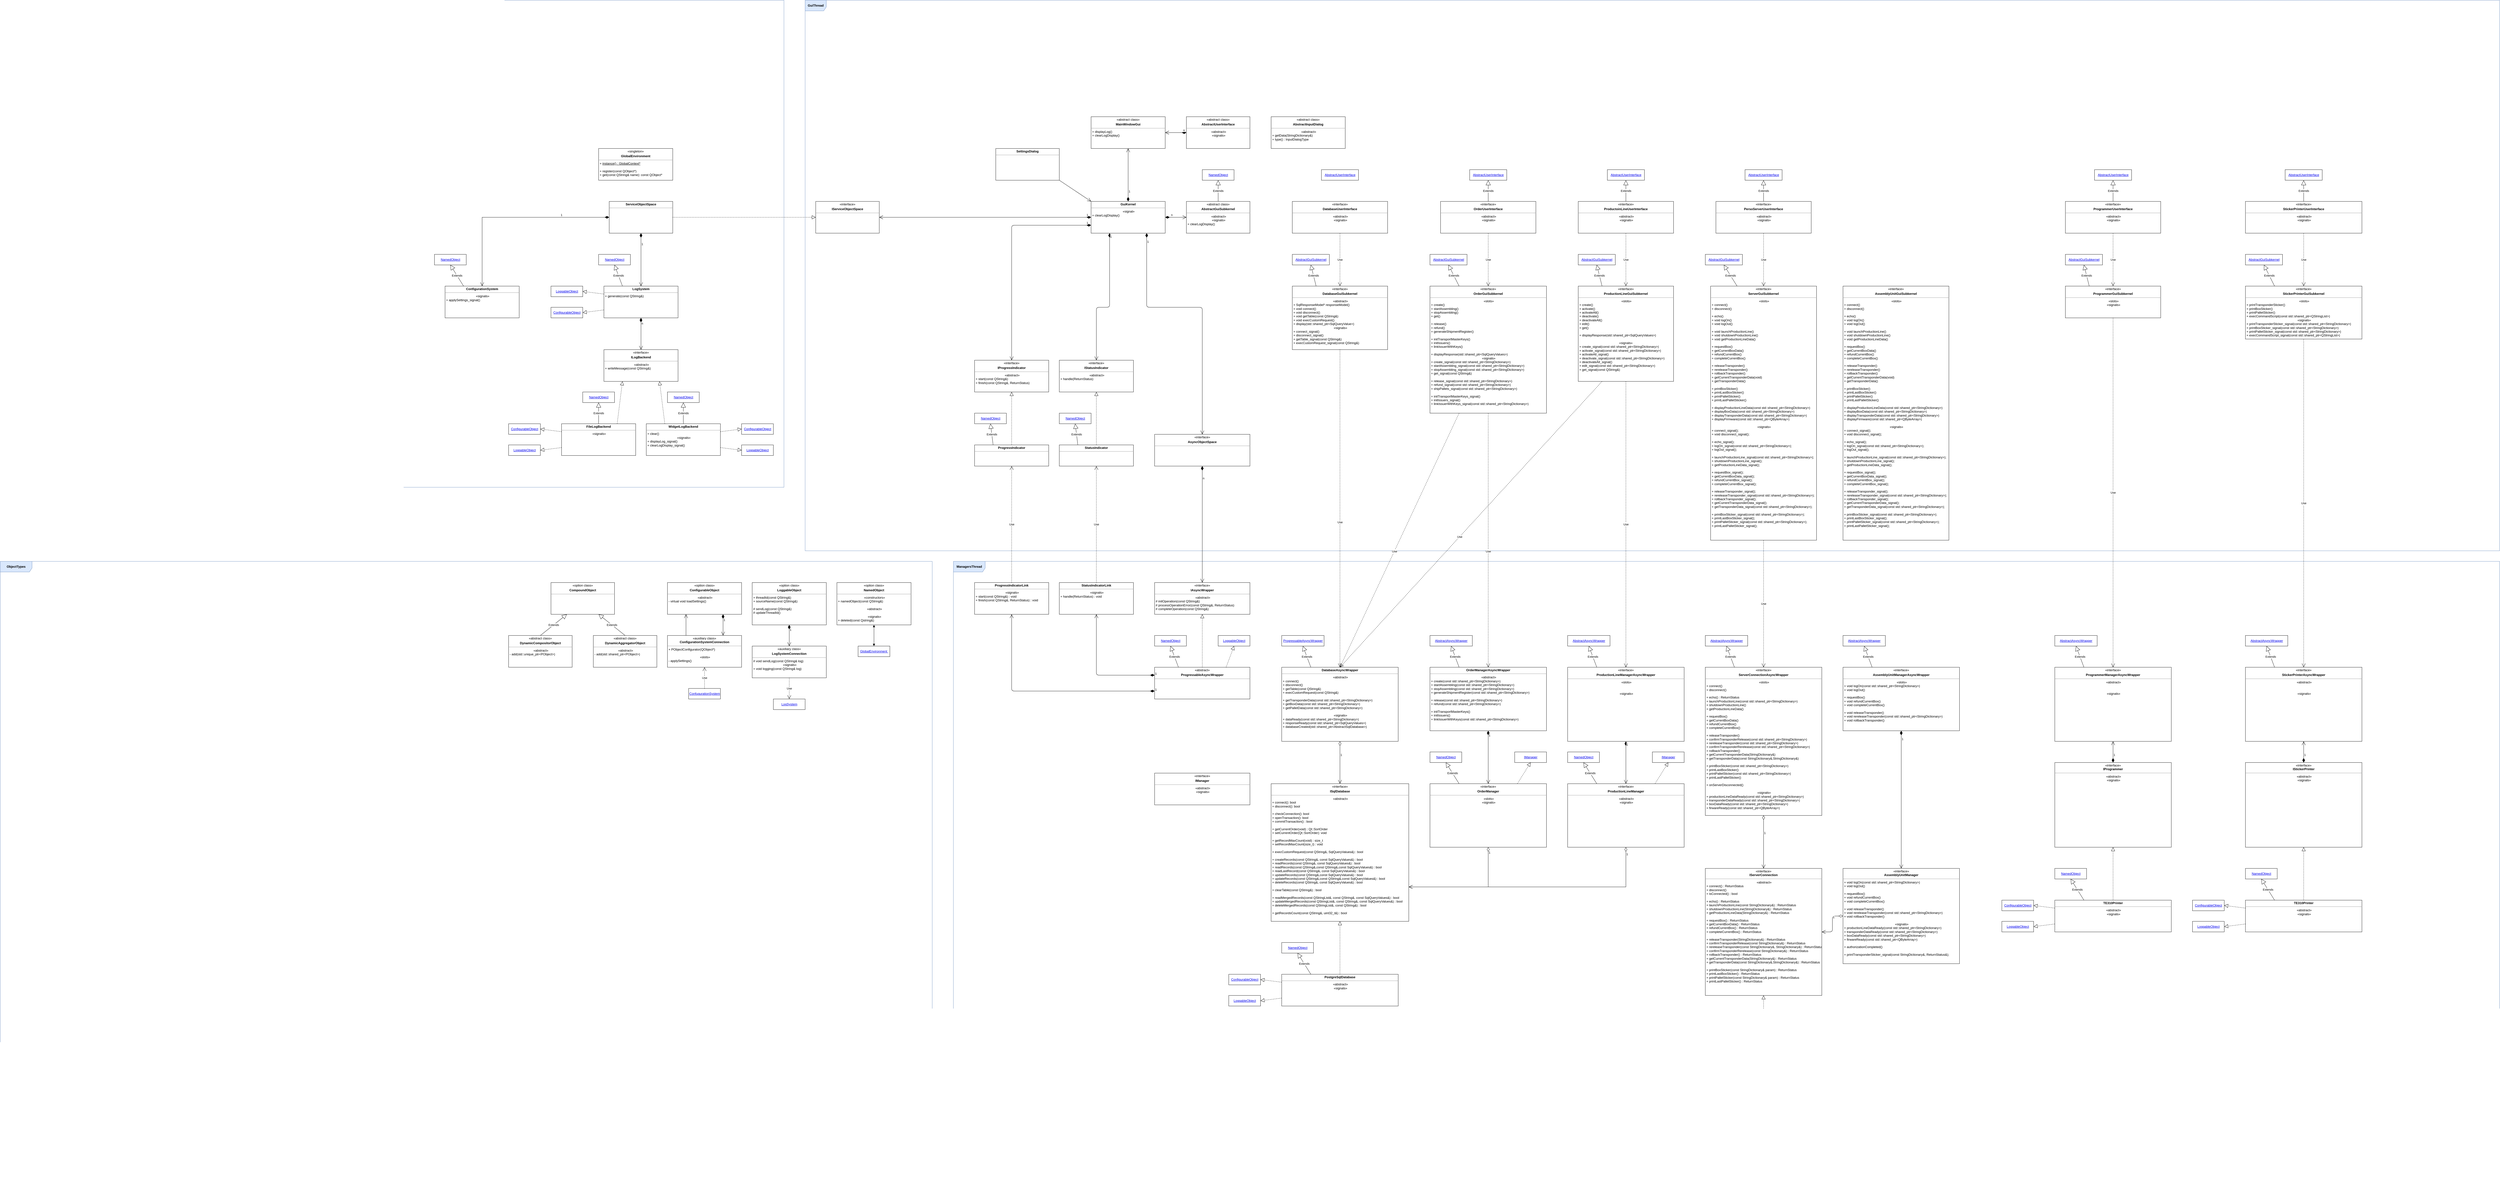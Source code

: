 <mxfile version="22.1.2" type="device">
  <diagram name="Page-1" id="9361dd3d-8414-5efd-6122-117bd74ce7a7">
    <mxGraphModel dx="3332" dy="4209" grid="1" gridSize="10" guides="1" tooltips="1" connect="1" arrows="1" fold="1" page="0" pageScale="1.5" pageWidth="826" pageHeight="1169" background="none" math="0" shadow="0">
      <root>
        <mxCell id="0" />
        <mxCell id="g_n_zgUTSE1n5_LqtELU-34" value="Потоки" style="" parent="0" />
        <mxCell id="YVtpdUTHB4OTW118jndL-1" value="&lt;b&gt;GuiThread&lt;/b&gt;" style="shape=umlFrame;whiteSpace=wrap;html=1;pointerEvents=0;width=80;height=40;allowArrows=0;connectable=0;fillColor=#dae8fc;strokeColor=#6c8ebf;cloneable=0;" parent="g_n_zgUTSE1n5_LqtELU-34" vertex="1">
          <mxGeometry x="680" y="-2640" width="6400" height="2080" as="geometry" />
        </mxCell>
        <mxCell id="YVtpdUTHB4OTW118jndL-3" value="&lt;b&gt;ManagersThread&lt;/b&gt;" style="shape=umlFrame;whiteSpace=wrap;html=1;pointerEvents=0;width=120;height=40;connectable=0;allowArrows=0;editable=1;movable=1;fillColor=#dae8fc;strokeColor=#6c8ebf;" parent="g_n_zgUTSE1n5_LqtELU-34" vertex="1">
          <mxGeometry x="1240" y="-520" width="5840" height="2400" as="geometry" />
        </mxCell>
        <mxCell id="P1fa4SSry0Gjhzld_Jq7-2" value="&lt;b&gt;ServiceThread&lt;/b&gt;" style="shape=umlFrame;whiteSpace=wrap;html=1;pointerEvents=0;width=120;height=40;connectable=0;allowArrows=0;editable=1;movable=1;resizable=1;rotatable=1;deletable=1;fillColor=#dae8fc;strokeColor=#6c8ebf;locked=0;" parent="g_n_zgUTSE1n5_LqtELU-34" vertex="1">
          <mxGeometry x="-2360" y="-2640" width="2960" height="1840" as="geometry" />
        </mxCell>
        <mxCell id="W3SXHCYjNQnQOKTZ_eDD-3" value="&lt;b&gt;ObjectTypes&lt;/b&gt;" style="shape=umlFrame;whiteSpace=wrap;html=1;pointerEvents=0;width=120;height=40;connectable=0;allowArrows=0;editable=1;movable=1;resizable=1;rotatable=1;deletable=1;fillColor=#dae8fc;strokeColor=#6c8ebf;" parent="g_n_zgUTSE1n5_LqtELU-34" vertex="1">
          <mxGeometry x="-2360" y="-520" width="3520" height="2400" as="geometry" />
        </mxCell>
        <mxCell id="1" value="Классы" style="" parent="0" />
        <mxCell id="YVtpdUTHB4OTW118jndL-2" value="&lt;p style=&quot;margin: 0px ; margin-top: 4px ; text-align: center&quot;&gt;&lt;/p&gt;&lt;span&gt;&lt;div style=&quot;text-align: center&quot;&gt;&lt;b style=&quot;background-color: initial;&quot;&gt;LogSystem&lt;/b&gt;&lt;br&gt;&lt;/div&gt;&lt;/span&gt;&lt;hr size=&quot;1&quot;&gt;&lt;p style=&quot;margin: 0px ; margin-left: 4px&quot;&gt;&lt;span style=&quot;background-color: initial;&quot;&gt;+ generate(const QString&amp;amp;)&lt;/span&gt;&lt;br&gt;&lt;/p&gt;&lt;p style=&quot;margin: 0px 0px 0px 4px&quot;&gt;&lt;br&gt;&lt;/p&gt;" style="verticalAlign=top;align=left;overflow=fill;fontSize=12;fontFamily=Helvetica;html=1;" parent="1" vertex="1">
          <mxGeometry x="-80" y="-1560" width="280" height="120" as="geometry" />
        </mxCell>
        <mxCell id="YVtpdUTHB4OTW118jndL-10" value="&lt;p style=&quot;margin: 0px ; margin-top: 4px ; text-align: center&quot;&gt;«interface»&lt;br&gt;&lt;/p&gt;&lt;p style=&quot;margin: 0px ; margin-top: 4px ; text-align: center&quot;&gt;&lt;b&gt;IAsyncWrapper&lt;/b&gt;&lt;/p&gt;&lt;hr size=&quot;1&quot;&gt;&lt;p style=&quot;text-align: center ; margin: 0px 0px 0px 4px&quot;&gt;«abstract»&lt;br&gt;&lt;/p&gt;&lt;p style=&quot;margin: 0px 0px 0px 4px&quot;&gt;&lt;span&gt;# initOperation(const QString&amp;amp;)&lt;/span&gt;&lt;br&gt;&lt;/p&gt;&lt;p style=&quot;margin: 0px 0px 0px 4px&quot;&gt;# processOperationError(const QString&amp;amp;, ReturnStatus)&lt;/p&gt;&lt;p style=&quot;margin: 0px 0px 0px 4px&quot;&gt;# completeOperation(const QString&amp;amp;)&lt;/p&gt;&lt;p style=&quot;margin: 0px 0px 0px 4px&quot;&gt;&lt;br&gt;&lt;/p&gt;" style="verticalAlign=top;align=left;overflow=fill;fontSize=12;fontFamily=Helvetica;html=1;" parent="1" vertex="1">
          <mxGeometry x="2000" y="-440" width="360" height="120" as="geometry" />
        </mxCell>
        <mxCell id="YVtpdUTHB4OTW118jndL-9" value="&lt;p style=&quot;margin: 0px ; margin-top: 4px ; text-align: center&quot;&gt;&lt;b style=&quot;background-color: initial;&quot;&gt;GuiKernel&lt;/b&gt;&lt;br&gt;&lt;/p&gt;&lt;hr size=&quot;1&quot;&gt;&lt;p style=&quot;text-align: center ; margin: 0px 0px 0px 4px&quot;&gt;«signal»&lt;br&gt;&lt;/p&gt;&lt;p style=&quot;margin: 0px 0px 0px 4px;&quot;&gt;+ clearLogDisplay()&lt;/p&gt;&amp;nbsp;&lt;p style=&quot;margin: 0px ; margin-left: 4px&quot;&gt;&lt;br&gt;&lt;/p&gt;" style="verticalAlign=top;align=left;overflow=fill;fontSize=12;fontFamily=Helvetica;html=1;" parent="1" vertex="1">
          <mxGeometry x="1760" y="-1880" width="280" height="120" as="geometry" />
        </mxCell>
        <mxCell id="YVtpdUTHB4OTW118jndL-13" value="&lt;p style=&quot;margin: 0px ; margin-top: 4px ; text-align: center&quot;&gt;&lt;/p&gt;&lt;span&gt;&lt;div style=&quot;text-align: center&quot;&gt;&lt;span&gt;«interface»&lt;/span&gt;&lt;/div&gt;&lt;/span&gt;&lt;p style=&quot;margin: 0px ; margin-top: 4px ; text-align: center&quot;&gt;&lt;b&gt;ISqlDatabase&lt;/b&gt;&lt;b&gt;&lt;br&gt;&lt;/b&gt;&lt;/p&gt;&lt;hr size=&quot;1&quot;&gt;&lt;p style=&quot;text-align: center ; margin: 0px 0px 0px 4px&quot;&gt;«abstract»&lt;br&gt;&lt;/p&gt;&lt;p style=&quot;margin: 0px ; margin-left: 4px&quot;&gt;+ connect(): bool&lt;br&gt;&lt;/p&gt;&lt;p style=&quot;margin: 0px ; margin-left: 4px&quot;&gt;+ disconnect(): bool&lt;/p&gt;&lt;p style=&quot;margin: 0px 0px 0px 4px&quot;&gt;&lt;br&gt;&lt;/p&gt;&lt;p style=&quot;margin: 0px 0px 0px 4px&quot;&gt;+ checkConnection(): bool&lt;br&gt;&lt;/p&gt;&lt;p style=&quot;margin: 0px 0px 0px 4px&quot;&gt;+ openTransaction(): bool&lt;/p&gt;&lt;p style=&quot;margin: 0px 0px 0px 4px&quot;&gt;+ commitTransaction() : bool&lt;/p&gt;&lt;p style=&quot;margin: 0px 0px 0px 4px&quot;&gt;&lt;br&gt;&lt;/p&gt;&lt;p style=&quot;margin: 0px 0px 0px 4px&quot;&gt;+ getCurrentOrder(void) : Qt::SortOrder&lt;/p&gt;&lt;p style=&quot;margin: 0px 0px 0px 4px&quot;&gt;+ setCurrentOrder(Qt::SortOrder): void&lt;/p&gt;&lt;p style=&quot;margin: 0px 0px 0px 4px&quot;&gt;&lt;br&gt;&lt;/p&gt;&lt;p style=&quot;margin: 0px 0px 0px 4px&quot;&gt;+ getRecordMaxCount(void) : size_t&lt;/p&gt;&lt;p style=&quot;margin: 0px 0px 0px 4px&quot;&gt;+ setRecordMaxCount(size_t) : void&lt;/p&gt;&lt;p style=&quot;margin: 0px 0px 0px 4px&quot;&gt;&lt;br&gt;&lt;/p&gt;&lt;p style=&quot;margin: 0px 0px 0px 4px&quot;&gt;+ execCustomRequest(const QString&amp;amp;, SqlQueryValues&amp;amp;) : bool&lt;/p&gt;&lt;p style=&quot;margin: 0px 0px 0px 4px&quot;&gt;&lt;br&gt;&lt;/p&gt;&lt;p style=&quot;margin: 0px 0px 0px 4px&quot;&gt;+ createRecords(const QString&amp;amp;,&amp;nbsp;const SqlQueryValues&amp;amp;) : bool&lt;/p&gt;&lt;p style=&quot;margin: 0px 0px 0px 4px&quot;&gt;+ readRecords(const QString&amp;amp;,&amp;nbsp;const SqlQueryValues&amp;amp;) : bool&lt;/p&gt;&lt;p style=&quot;margin: 0px 0px 0px 4px&quot;&gt;+ readRecords(const QString&amp;amp;,const QString&amp;amp;,const SqlQueryValues&amp;amp;) : bool&lt;br&gt;&lt;/p&gt;&lt;p style=&quot;margin: 0px 0px 0px 4px&quot;&gt;+ readLastRecord(const QString&amp;amp;,&amp;nbsp;const SqlQueryValues&amp;amp;) : bool&lt;/p&gt;&lt;p style=&quot;margin: 0px 0px 0px 4px&quot;&gt;+ updateRecords(const QString&amp;amp;,const SqlQueryValues&amp;amp;) : bool&lt;br&gt;&lt;/p&gt;&lt;p style=&quot;margin: 0px 0px 0px 4px&quot;&gt;+ updateRecords(const QString&amp;amp;,const QString&amp;amp;,const SqlQueryValues&amp;amp;) : bool&lt;/p&gt;&lt;p style=&quot;margin: 0px 0px 0px 4px&quot;&gt;+ deleteRecords(const QString&amp;amp;,&amp;nbsp;const SqlQueryValues&amp;amp;) : bool&lt;/p&gt;&lt;p style=&quot;margin: 0px 0px 0px 4px&quot;&gt;&lt;br&gt;&lt;/p&gt;&lt;p style=&quot;margin: 0px 0px 0px 4px&quot;&gt;+ clearTable(const QString&amp;amp;) : bool&lt;/p&gt;&lt;p style=&quot;margin: 0px 0px 0px 4px&quot;&gt;&lt;br&gt;&lt;/p&gt;&lt;p style=&quot;margin: 0px 0px 0px 4px&quot;&gt;+ readMergedRecords(const QStringList&amp;amp;,&amp;nbsp;&lt;span&gt;const QString&amp;amp;,&amp;nbsp;&lt;/span&gt;&lt;span&gt;const SqlQueryValues&amp;amp;&lt;/span&gt;&lt;span&gt;) : bool&lt;/span&gt;&lt;/p&gt;&lt;p style=&quot;margin: 0px 0px 0px 4px&quot;&gt;+ updateMergedRecords(const QStringList&amp;amp;,&amp;nbsp;const QString&amp;amp;,&amp;nbsp;&lt;span&gt;const SqlQueryValues&amp;amp;&lt;/span&gt;) : bool&lt;/p&gt;&lt;p style=&quot;margin: 0px 0px 0px 4px&quot;&gt;+ deleteMergedRecords(const QStringList&amp;amp;,&amp;nbsp;&lt;span&gt;const QString&amp;amp;&lt;/span&gt;&lt;span&gt;) : bool&lt;/span&gt;&lt;/p&gt;&lt;p style=&quot;margin: 0px 0px 0px 4px&quot;&gt;&lt;br&gt;&lt;/p&gt;&lt;p style=&quot;margin: 0px 0px 0px 4px&quot;&gt;+ getRecordsCount(const QString&amp;amp;,&amp;nbsp;&lt;span&gt;uint32_t&amp;amp;&lt;/span&gt;&lt;span&gt;) : bool&lt;/span&gt;&lt;/p&gt;" style="verticalAlign=top;align=left;overflow=fill;fontSize=12;fontFamily=Helvetica;html=1;" parent="1" vertex="1">
          <mxGeometry x="2440" y="320" width="520" height="520" as="geometry" />
        </mxCell>
        <mxCell id="YVtpdUTHB4OTW118jndL-14" value="&lt;p style=&quot;margin: 0px ; margin-top: 4px ; text-align: center&quot;&gt;&lt;/p&gt;&lt;span&gt;&lt;div style=&quot;text-align: center&quot;&gt;&lt;span&gt;«singleton»&lt;/span&gt;&lt;/div&gt;&lt;/span&gt;&lt;p style=&quot;margin: 0px ; margin-top: 4px ; text-align: center&quot;&gt;&lt;b&gt;GlobalEnvironment&lt;/b&gt;&lt;/p&gt;&lt;hr size=&quot;1&quot;&gt;&lt;p style=&quot;margin: 0px ; margin-left: 4px&quot;&gt;+ &lt;u&gt;instance() : GlobalContext*&lt;/u&gt;&lt;/p&gt;&lt;p style=&quot;margin: 0px ; margin-left: 4px&quot;&gt;&lt;span&gt;&lt;br&gt;&lt;/span&gt;&lt;/p&gt;&lt;p style=&quot;margin: 0px ; margin-left: 4px&quot;&gt;&lt;span&gt;+ register(const QObject*)&lt;/span&gt;&lt;br&gt;&lt;/p&gt;&lt;p style=&quot;margin: 0px ; margin-left: 4px&quot;&gt;+ get(const QString&amp;amp; name): const QObject*&amp;nbsp;&lt;/p&gt;&lt;p style=&quot;margin: 0px 0px 0px 4px&quot;&gt;&lt;br&gt;&lt;/p&gt;" style="verticalAlign=top;align=left;overflow=fill;fontSize=12;fontFamily=Helvetica;html=1;" parent="1" vertex="1">
          <mxGeometry x="-100" y="-2080" width="280" height="120" as="geometry" />
        </mxCell>
        <mxCell id="YVtpdUTHB4OTW118jndL-15" value="&lt;p style=&quot;margin: 0px ; margin-top: 4px ; text-align: center&quot;&gt;«abstract class»&lt;br&gt;&lt;/p&gt;&lt;p style=&quot;margin: 0px ; margin-top: 4px ; text-align: center&quot;&gt;&lt;b&gt;AbstractInputDialog&lt;/b&gt;&lt;b&gt;&lt;br&gt;&lt;/b&gt;&lt;/p&gt;&lt;hr size=&quot;1&quot;&gt;&lt;p style=&quot;text-align: center ; margin: 0px 0px 0px 4px&quot;&gt;«abstract»&lt;br&gt;&lt;/p&gt;&lt;p style=&quot;margin: 0px ; margin-left: 4px&quot;&gt;&lt;span&gt;+ getData(StringDictionary&amp;amp;)&lt;/span&gt;&lt;br&gt;&lt;/p&gt;&lt;p style=&quot;margin: 0px ; margin-left: 4px&quot;&gt;&lt;span&gt;+ type() : InputDialogType&lt;/span&gt;&lt;/p&gt;" style="verticalAlign=top;align=left;overflow=fill;fontSize=12;fontFamily=Helvetica;html=1;" parent="1" vertex="1">
          <mxGeometry x="2440" y="-2200" width="280" height="120" as="geometry" />
        </mxCell>
        <mxCell id="P1fa4SSry0Gjhzld_Jq7-4" value="&lt;p style=&quot;margin: 0px ; margin-top: 4px ; text-align: center&quot;&gt;«interface»&lt;br&gt;&lt;/p&gt;&lt;p style=&quot;margin: 0px ; margin-top: 4px ; text-align: center&quot;&gt;&lt;b&gt;DatabaseGuiSubkernel&lt;/b&gt;&lt;/p&gt;&lt;hr size=&quot;1&quot;&gt;&lt;p style=&quot;text-align: center ; margin: 0px 0px 0px 4px&quot;&gt;«abstract»&lt;br&gt;&lt;/p&gt;&lt;p style=&quot;margin: 0px 0px 0px 4px&quot;&gt;+ SqlResponseModel* responseModel()&lt;br&gt;&lt;/p&gt;&lt;p style=&quot;margin: 0px 0px 0px 4px&quot;&gt;+ void connect()&lt;/p&gt;&lt;p style=&quot;margin: 0px 0px 0px 4px&quot;&gt;&lt;span&gt;+ void disconnect()&lt;/span&gt;&lt;/p&gt;&lt;p style=&quot;margin: 0px 0px 0px 4px&quot;&gt;+ void getTable(const QString&amp;amp;)&lt;/p&gt;&lt;p style=&quot;margin: 0px 0px 0px 4px&quot;&gt;+ void execCustomRequest()&lt;/p&gt;&lt;p style=&quot;margin: 0px 0px 0px 4px&quot;&gt;&lt;span&gt;+ display(std::shared_ptr&amp;lt;SqlQueryValue&amp;gt;)&lt;/span&gt;&lt;br&gt;&lt;/p&gt;&lt;p style=&quot;text-align: center ; margin: 0px 0px 0px 4px&quot;&gt;«signals»&lt;br&gt;&lt;/p&gt;&lt;p style=&quot;margin: 0px 0px 0px 4px&quot;&gt;+ connect_signal()&lt;/p&gt;&lt;p style=&quot;margin: 0px 0px 0px 4px&quot;&gt;+ disconnect_signal()&lt;/p&gt;&lt;p style=&quot;margin: 0px 0px 0px 4px&quot;&gt;+ getTable_signal(const QString&amp;amp;)&amp;nbsp;&lt;/p&gt;&lt;p style=&quot;margin: 0px 0px 0px 4px&quot;&gt;+ execCustomRequest_signal(const QString&amp;amp;)&amp;nbsp;&lt;/p&gt;" style="verticalAlign=top;align=left;overflow=fill;fontSize=12;fontFamily=Helvetica;html=1;" parent="1" vertex="1">
          <mxGeometry x="2520" y="-1560" width="360" height="240" as="geometry" />
        </mxCell>
        <mxCell id="P1fa4SSry0Gjhzld_Jq7-5" value="&lt;p style=&quot;margin: 0px ; margin-top: 4px ; text-align: center&quot;&gt;«abstract class»&lt;br&gt;&lt;/p&gt;&lt;p style=&quot;margin: 0px ; margin-top: 4px ; text-align: center&quot;&gt;&lt;b&gt;AbstractGuiSubkernel&lt;/b&gt;&lt;/p&gt;&lt;hr size=&quot;1&quot;&gt;&lt;p style=&quot;text-align: center ; margin: 0px 0px 0px 4px&quot;&gt;«abstract»&lt;/p&gt;&lt;p style=&quot;text-align: center ; margin: 0px 0px 0px 4px&quot;&gt;&lt;span&gt;«signals»&lt;/span&gt;&lt;br&gt;&lt;/p&gt;&lt;p style=&quot;margin: 0px 0px 0px 4px&quot;&gt;+ clearLogDisplay()&lt;br&gt;&lt;/p&gt;" style="verticalAlign=top;align=left;overflow=fill;fontSize=12;fontFamily=Helvetica;html=1;" parent="1" vertex="1">
          <mxGeometry x="2120" y="-1880" width="240" height="120" as="geometry" />
        </mxCell>
        <mxCell id="P1fa4SSry0Gjhzld_Jq7-6" value="&lt;p style=&quot;margin: 0px ; margin-top: 4px ; text-align: center&quot;&gt;«interface»&lt;br&gt;&lt;/p&gt;&lt;p style=&quot;margin: 0px ; margin-top: 4px ; text-align: center&quot;&gt;&lt;b&gt;OrderGuiSubkernel&lt;/b&gt;&lt;/p&gt;&lt;hr size=&quot;1&quot;&gt;&lt;p style=&quot;text-align: center ; margin: 0px 0px 0px 4px&quot;&gt;«slots»&lt;/p&gt;&lt;p style=&quot;margin: 0px 0px 0px 4px&quot;&gt;&lt;span&gt;+ create()&lt;/span&gt;&lt;/p&gt;&lt;p style=&quot;margin: 0px 0px 0px 4px&quot;&gt;+ startAssembling()&lt;/p&gt;&lt;p style=&quot;margin: 0px 0px 0px 4px&quot;&gt;+ stopAssembling()&lt;/p&gt;&lt;p style=&quot;margin: 0px 0px 0px 4px&quot;&gt;+ get()&lt;/p&gt;&lt;p style=&quot;margin: 0px 0px 0px 4px&quot;&gt;&lt;br&gt;&lt;/p&gt;&lt;p style=&quot;margin: 0px 0px 0px 4px&quot;&gt;+ release()&lt;/p&gt;&lt;p style=&quot;margin: 0px 0px 0px 4px&quot;&gt;+ refund()&lt;/p&gt;&lt;p style=&quot;margin: 0px 0px 0px 4px&quot;&gt;+ generateShipmentRegister()&lt;/p&gt;&lt;p style=&quot;margin: 0px 0px 0px 4px&quot;&gt;&lt;br&gt;&lt;/p&gt;&lt;p style=&quot;margin: 0px 0px 0px 4px&quot;&gt;+ initTransportMasterKeys()&lt;/p&gt;&lt;p style=&quot;margin: 0px 0px 0px 4px&quot;&gt;+ initIssuers()&lt;/p&gt;&lt;p style=&quot;margin: 0px 0px 0px 4px&quot;&gt;+ linkIssuerWithKeys()&lt;/p&gt;&lt;p style=&quot;margin: 0px 0px 0px 4px&quot;&gt;&lt;br&gt;&lt;/p&gt;&lt;p style=&quot;margin: 0px 0px 0px 4px&quot;&gt;+ displayResponse(std::shared_ptr&amp;lt;SqlQueryValues&amp;gt;)&lt;br&gt;&lt;/p&gt;&lt;p style=&quot;text-align: center ; margin: 0px 0px 0px 4px&quot;&gt;«signals»&lt;br&gt;&lt;/p&gt;&lt;p style=&quot;margin: 0px 0px 0px 4px&quot;&gt;+ create_signal(const std::shared_ptr&amp;lt;StringDictionary&amp;gt;)&lt;/p&gt;&lt;p style=&quot;margin: 0px 0px 0px 4px&quot;&gt;+ startAssembling_signal(const std::shared_ptr&amp;lt;StringDictionary&amp;gt;)&lt;/p&gt;&lt;p style=&quot;margin: 0px 0px 0px 4px&quot;&gt;+ stopAssembling_signal(const std::shared_ptr&amp;lt;StringDictionary&amp;gt;)&lt;/p&gt;&lt;p style=&quot;margin: 0px 0px 0px 4px&quot;&gt;+ get_signal(const QString&amp;amp;)&lt;/p&gt;&lt;p style=&quot;margin: 0px 0px 0px 4px&quot;&gt;&lt;br&gt;&lt;/p&gt;&lt;p style=&quot;margin: 0px 0px 0px 4px&quot;&gt;+ release_signal(const std::shared_ptr&amp;lt;StringDictionary&amp;gt;)&lt;/p&gt;&lt;p style=&quot;margin: 0px 0px 0px 4px&quot;&gt;+ refund_signal(const std::shared_ptr&amp;lt;StringDictionary&amp;gt;)&lt;/p&gt;&lt;p style=&quot;margin: 0px 0px 0px 4px&quot;&gt;+ shipPallets_signal(const std::shared_ptr&amp;lt;StringDictionary&amp;gt;)&lt;/p&gt;&lt;p style=&quot;margin: 0px 0px 0px 4px&quot;&gt;&lt;br&gt;&lt;/p&gt;&lt;p style=&quot;margin: 0px 0px 0px 4px&quot;&gt;+ initTransportMasterKeys_signal()&lt;/p&gt;&lt;p style=&quot;margin: 0px 0px 0px 4px&quot;&gt;+ initIssuers_signal()&lt;/p&gt;&lt;p style=&quot;margin: 0px 0px 0px 4px&quot;&gt;+ linkIssuerWithKeys_signal(const std::shared_ptr&amp;lt;StringDictionary&amp;gt;)&lt;/p&gt;" style="verticalAlign=top;align=left;overflow=fill;fontSize=12;fontFamily=Helvetica;html=1;" parent="1" vertex="1">
          <mxGeometry x="3040" y="-1560" width="440" height="480" as="geometry" />
        </mxCell>
        <mxCell id="P1fa4SSry0Gjhzld_Jq7-7" value="&lt;p style=&quot;margin: 0px ; margin-top: 4px ; text-align: center&quot;&gt;«interface»&lt;br&gt;&lt;/p&gt;&lt;p style=&quot;margin: 0px ; margin-top: 4px ; text-align: center&quot;&gt;&lt;b&gt;ProductionLineGuiSubkernel&lt;/b&gt;&lt;/p&gt;&lt;hr size=&quot;1&quot;&gt;&lt;p style=&quot;text-align: center ; margin: 0px 0px 0px 4px&quot;&gt;«slots»&lt;br&gt;&lt;/p&gt;&lt;p style=&quot;margin: 0px 0px 0px 4px&quot;&gt;+ create()&lt;/p&gt;&lt;p style=&quot;margin: 0px 0px 0px 4px&quot;&gt;+ activate()&lt;/p&gt;&lt;p style=&quot;margin: 0px 0px 0px 4px&quot;&gt;+ activateAll()&lt;/p&gt;&lt;p style=&quot;margin: 0px 0px 0px 4px&quot;&gt;+ deactivate()&lt;/p&gt;&lt;p style=&quot;margin: 0px 0px 0px 4px&quot;&gt;+ deactivateAll()&lt;/p&gt;&lt;p style=&quot;margin: 0px 0px 0px 4px&quot;&gt;+ edit()&lt;/p&gt;&lt;p style=&quot;margin: 0px 0px 0px 4px&quot;&gt;+ get()&lt;/p&gt;&lt;p style=&quot;margin: 0px 0px 0px 4px&quot;&gt;&lt;br&gt;&lt;/p&gt;&lt;p style=&quot;margin: 0px 0px 0px 4px&quot;&gt;+&amp;nbsp;&lt;span style=&quot;background-color: initial;&quot;&gt;displayResponse(std::shared_ptr&amp;lt;SqlQueryValues&amp;gt;)&lt;/span&gt;&lt;/p&gt;&lt;p style=&quot;margin: 0px 0px 0px 4px&quot;&gt;&amp;nbsp;&lt;/p&gt;&lt;div style=&quot;text-align: center;&quot;&gt;&lt;span style=&quot;background-color: initial;&quot;&gt;«signals»&lt;/span&gt;&lt;/div&gt;&lt;p style=&quot;margin: 0px 0px 0px 4px&quot;&gt;+ create_signal(const std::shared_ptr&amp;lt;StringDictionary&amp;gt;)&lt;/p&gt;&lt;p style=&quot;margin: 0px 0px 0px 4px&quot;&gt;+ activate_signal(const std::shared_ptr&amp;lt;StringDictionary&amp;gt;)&lt;/p&gt;&lt;p style=&quot;margin: 0px 0px 0px 4px&quot;&gt;+ activateAll_signal()&lt;/p&gt;&lt;p style=&quot;margin: 0px 0px 0px 4px&quot;&gt;+ deactivate_signal(const std::shared_ptr&amp;lt;StringDictionary&amp;gt;)&lt;/p&gt;&lt;p style=&quot;margin: 0px 0px 0px 4px&quot;&gt;+ deactivateAll_signal()&lt;/p&gt;&lt;p style=&quot;margin: 0px 0px 0px 4px&quot;&gt;+ edit_signal(const std::shared_ptr&amp;lt;StringDictionary&amp;gt;)&lt;/p&gt;&lt;p style=&quot;margin: 0px 0px 0px 4px&quot;&gt;+ get_signal(const QString&amp;amp;)&lt;/p&gt;" style="verticalAlign=top;align=left;overflow=fill;fontSize=12;fontFamily=Helvetica;html=1;" parent="1" vertex="1">
          <mxGeometry x="3600" y="-1560" width="360" height="360" as="geometry" />
        </mxCell>
        <mxCell id="P1fa4SSry0Gjhzld_Jq7-8" value="&lt;p style=&quot;margin: 0px ; margin-top: 4px ; text-align: center&quot;&gt;«interface»&lt;br&gt;&lt;/p&gt;&lt;p style=&quot;margin: 0px ; margin-top: 4px ; text-align: center&quot;&gt;&lt;b&gt;StickerPrinterGuiSubkernel&lt;/b&gt;&lt;/p&gt;&lt;hr size=&quot;1&quot;&gt;&lt;p style=&quot;text-align: center ; margin: 0px 0px 0px 4px&quot;&gt;«slots»&lt;br&gt;&lt;/p&gt;&lt;p style=&quot;margin: 0px 0px 0px 4px;&quot;&gt;+ printTransponderSticker()&lt;/p&gt;&lt;p style=&quot;margin: 0px 0px 0px 4px;&quot;&gt;+ printBoxSticker()&lt;/p&gt;&lt;p style=&quot;margin: 0px 0px 0px 4px;&quot;&gt;+ printPalletSticker()&lt;/p&gt;&lt;p style=&quot;margin: 0px 0px 0px 4px;&quot;&gt;+ execCommandScript(const std::shared_ptr&amp;lt;QStringList&amp;gt;)&lt;/p&gt;&lt;p style=&quot;border-color: var(--border-color); text-align: center; margin: 0px 0px 0px 4px;&quot;&gt;«signals»&lt;br style=&quot;border-color: var(--border-color);&quot;&gt;&lt;/p&gt;&lt;p style=&quot;border-color: var(--border-color); margin: 0px 0px 0px 4px;&quot;&gt;+ printTransponderSticker_signal(&lt;span style=&quot;background-color: initial;&quot;&gt;const std::shared_ptr&amp;lt;StringDictionary&amp;gt;)&lt;/span&gt;&lt;/p&gt;&lt;p style=&quot;border-color: var(--border-color); margin: 0px 0px 0px 4px;&quot;&gt;+ printBoxSticker_signal(const std::shared_ptr&amp;lt;StringDictionary&amp;gt;)&lt;/p&gt;&lt;p style=&quot;border-color: var(--border-color); margin: 0px 0px 0px 4px;&quot;&gt;+ printPalletSticker_signal(const std::shared_ptr&amp;lt;StringDictionary&amp;gt;)&lt;/p&gt;&lt;p style=&quot;border-color: var(--border-color); margin: 0px 0px 0px 4px;&quot;&gt;+ execCommandScript_signal(const std::shared_ptr&amp;lt;QStringList&amp;gt;)&lt;/p&gt;" style="verticalAlign=top;align=left;overflow=fill;fontSize=12;fontFamily=Helvetica;html=1;" parent="1" vertex="1">
          <mxGeometry x="6120" y="-1560" width="440" height="200" as="geometry" />
        </mxCell>
        <mxCell id="P1fa4SSry0Gjhzld_Jq7-9" value="&lt;p style=&quot;margin: 0px ; margin-top: 4px ; text-align: center&quot;&gt;«interface»&lt;br&gt;&lt;/p&gt;&lt;p style=&quot;margin: 0px ; margin-top: 4px ; text-align: center&quot;&gt;&lt;b&gt;ProgrammerGuiSubkernel&lt;/b&gt;&lt;/p&gt;&lt;hr size=&quot;1&quot;&gt;&lt;p style=&quot;text-align: center ; margin: 0px 0px 0px 4px&quot;&gt;«slots»&lt;br&gt;&lt;/p&gt;&lt;p style=&quot;border-color: var(--border-color); text-align: center; margin: 0px 0px 0px 4px;&quot;&gt;«signals»&lt;br style=&quot;border-color: var(--border-color);&quot;&gt;&lt;/p&gt;&lt;p style=&quot;border-color: var(--border-color); margin: 0px 0px 0px 4px;&quot;&gt;&lt;br&gt;&lt;/p&gt;" style="verticalAlign=top;align=left;overflow=fill;fontSize=12;fontFamily=Helvetica;html=1;" parent="1" vertex="1">
          <mxGeometry x="5440" y="-1560" width="360" height="120" as="geometry" />
        </mxCell>
        <mxCell id="P1fa4SSry0Gjhzld_Jq7-10" value="n" style="endArrow=open;html=1;endSize=12;startArrow=diamondThin;startSize=14;startFill=1;edgeStyle=orthogonalEdgeStyle;align=left;verticalAlign=bottom;rounded=0;exitX=1;exitY=0.5;exitDx=0;exitDy=0;entryX=0;entryY=0.5;entryDx=0;entryDy=0;" parent="1" source="YVtpdUTHB4OTW118jndL-9" target="P1fa4SSry0Gjhzld_Jq7-5" edge="1">
          <mxGeometry x="-0.5" relative="1" as="geometry">
            <mxPoint x="2350" y="-1850" as="sourcePoint" />
            <mxPoint x="2490" y="-1850" as="targetPoint" />
            <Array as="points">
              <mxPoint x="2090" y="-1820" />
              <mxPoint x="2090" y="-1820" />
            </Array>
            <mxPoint as="offset" />
          </mxGeometry>
        </mxCell>
        <mxCell id="P1fa4SSry0Gjhzld_Jq7-16" value="&lt;p style=&quot;margin: 0px ; margin-top: 4px ; text-align: center&quot;&gt;«interface»&lt;br&gt;&lt;/p&gt;&lt;p style=&quot;margin: 0px ; margin-top: 4px ; text-align: center&quot;&gt;&lt;b&gt;OrderManager&lt;/b&gt;&lt;/p&gt;&lt;hr size=&quot;1&quot;&gt;&lt;p style=&quot;text-align: center ; margin: 0px 0px 0px 4px&quot;&gt;«slots»&lt;br&gt;&lt;/p&gt;&lt;p style=&quot;border-color: var(--border-color); text-align: center; margin: 0px 0px 0px 4px;&quot;&gt;«signals»&lt;br style=&quot;border-color: var(--border-color);&quot;&gt;&lt;/p&gt;&lt;p style=&quot;border-color: var(--border-color); margin: 0px 0px 0px 4px;&quot;&gt;&lt;br&gt;&lt;/p&gt;" style="verticalAlign=top;align=left;overflow=fill;fontSize=12;fontFamily=Helvetica;html=1;" parent="1" vertex="1">
          <mxGeometry x="3040" y="320" width="440" height="240" as="geometry" />
        </mxCell>
        <mxCell id="P1fa4SSry0Gjhzld_Jq7-17" value="&lt;p style=&quot;margin: 0px ; margin-top: 4px ; text-align: center&quot;&gt;«interface»&lt;br&gt;&lt;/p&gt;&lt;p style=&quot;margin: 0px ; margin-top: 4px ; text-align: center&quot;&gt;&lt;b&gt;ProductionLineManager&lt;/b&gt;&lt;/p&gt;&lt;hr size=&quot;1&quot;&gt;&lt;p style=&quot;text-align: center ; margin: 0px 0px 0px 4px&quot;&gt;«abstract»&lt;br&gt;&lt;/p&gt;&lt;p style=&quot;border-color: var(--border-color); text-align: center; margin: 0px 0px 0px 4px;&quot;&gt;«signals»&lt;br style=&quot;border-color: var(--border-color);&quot;&gt;&lt;/p&gt;&lt;p style=&quot;border-color: var(--border-color); margin: 0px 0px 0px 4px;&quot;&gt;&lt;br&gt;&lt;/p&gt;" style="verticalAlign=top;align=left;overflow=fill;fontSize=12;fontFamily=Helvetica;html=1;" parent="1" vertex="1">
          <mxGeometry x="3560" y="320" width="440" height="240" as="geometry" />
        </mxCell>
        <mxCell id="P1fa4SSry0Gjhzld_Jq7-20" value="&lt;p style=&quot;margin: 0px ; margin-top: 4px ; text-align: center&quot;&gt;«interface»&lt;br&gt;&lt;/p&gt;&lt;b&gt;&lt;div style=&quot;text-align: center&quot;&gt;&lt;b&gt;IProgrammer&lt;/b&gt;&lt;/div&gt;&lt;/b&gt;&lt;hr size=&quot;1&quot;&gt;&lt;p style=&quot;text-align: center ; margin: 0px 0px 0px 4px&quot;&gt;«abstract»&lt;/p&gt;&lt;p style=&quot;text-align: center ; margin: 0px 0px 0px 4px&quot;&gt;«signals»&lt;/p&gt;" style="verticalAlign=top;align=left;overflow=fill;fontSize=12;fontFamily=Helvetica;html=1;" parent="1" vertex="1">
          <mxGeometry x="5400" y="240" width="440" height="320" as="geometry" />
        </mxCell>
        <mxCell id="P1fa4SSry0Gjhzld_Jq7-21" value="1" style="endArrow=open;html=1;endSize=12;startArrow=diamondThin;startSize=14;startFill=0;edgeStyle=orthogonalEdgeStyle;align=left;verticalAlign=bottom;rounded=0;entryX=1;entryY=0.75;entryDx=0;entryDy=0;exitX=0.5;exitY=1;exitDx=0;exitDy=0;" parent="1" source="P1fa4SSry0Gjhzld_Jq7-16" target="YVtpdUTHB4OTW118jndL-13" edge="1">
          <mxGeometry x="-0.872" relative="1" as="geometry">
            <mxPoint x="3290" y="1210" as="sourcePoint" />
            <mxPoint x="3090" y="960" as="targetPoint" />
            <mxPoint as="offset" />
            <Array as="points">
              <mxPoint x="3260" y="710" />
            </Array>
          </mxGeometry>
        </mxCell>
        <mxCell id="P1fa4SSry0Gjhzld_Jq7-22" value="&lt;p style=&quot;margin: 0px ; margin-top: 4px ; text-align: center&quot;&gt;«interface»&lt;br&gt;&lt;/p&gt;&lt;b&gt;&lt;div style=&quot;text-align: center&quot;&gt;&lt;b&gt;IStickerPrinter&lt;/b&gt;&lt;/div&gt;&lt;/b&gt;&lt;hr size=&quot;1&quot;&gt;&lt;p style=&quot;text-align: center ; margin: 0px 0px 0px 4px&quot;&gt;«abstract»&lt;/p&gt;&lt;p style=&quot;text-align: center ; margin: 0px 0px 0px 4px&quot;&gt;«signals»&lt;/p&gt;" style="verticalAlign=top;align=left;overflow=fill;fontSize=12;fontFamily=Helvetica;html=1;" parent="1" vertex="1">
          <mxGeometry x="6120" y="240" width="440" height="320" as="geometry" />
        </mxCell>
        <mxCell id="P1fa4SSry0Gjhzld_Jq7-25" value="1" style="endArrow=open;html=1;endSize=12;startArrow=diamondThin;startSize=14;startFill=1;edgeStyle=orthogonalEdgeStyle;align=left;verticalAlign=bottom;rounded=0;exitX=0.5;exitY=0;exitDx=0;exitDy=0;entryX=0.5;entryY=1;entryDx=0;entryDy=0;" parent="1" source="P1fa4SSry0Gjhzld_Jq7-20" target="pMHkXzfCu1KbfDfG4mn6-10" edge="1">
          <mxGeometry x="-0.5" relative="1" as="geometry">
            <mxPoint x="5480" y="640" as="sourcePoint" />
            <mxPoint x="5620" y="640" as="targetPoint" />
            <mxPoint as="offset" />
          </mxGeometry>
        </mxCell>
        <mxCell id="P1fa4SSry0Gjhzld_Jq7-26" value="1" style="endArrow=open;html=1;endSize=12;startArrow=diamondThin;startSize=14;startFill=1;edgeStyle=orthogonalEdgeStyle;align=left;verticalAlign=bottom;rounded=0;exitX=0.5;exitY=0;exitDx=0;exitDy=0;entryX=0.5;entryY=1;entryDx=0;entryDy=0;" parent="1" source="P1fa4SSry0Gjhzld_Jq7-22" target="pMHkXzfCu1KbfDfG4mn6-11" edge="1">
          <mxGeometry x="-0.5" relative="1" as="geometry">
            <mxPoint x="6180" y="650" as="sourcePoint" />
            <mxPoint x="6340" y="640" as="targetPoint" />
            <mxPoint as="offset" />
          </mxGeometry>
        </mxCell>
        <mxCell id="P1fa4SSry0Gjhzld_Jq7-37" value="&lt;p style=&quot;margin: 0px ; margin-top: 4px ; text-align: center&quot;&gt;«abstract class»&lt;br&gt;&lt;/p&gt;&lt;p style=&quot;margin: 0px ; margin-top: 4px ; text-align: center&quot;&gt;&lt;b&gt;MainWindowGui&lt;/b&gt;&lt;/p&gt;&lt;hr size=&quot;1&quot;&gt;&lt;p style=&quot;margin: 0px 0px 0px 4px;&quot;&gt;&lt;span style=&quot;background-color: initial;&quot;&gt;+ displayLog()&lt;/span&gt;&lt;/p&gt;&lt;p style=&quot;margin: 0px 0px 0px 4px;&quot;&gt;&lt;span style=&quot;background-color: initial;&quot;&gt;+ clearLogDisplay()&lt;/span&gt;&lt;/p&gt;&lt;p style=&quot;margin: 0px ; margin-left: 4px&quot;&gt;&lt;br&gt;&lt;/p&gt;" style="verticalAlign=top;align=left;overflow=fill;fontSize=12;fontFamily=Helvetica;html=1;" parent="1" vertex="1">
          <mxGeometry x="1760" y="-2200" width="280" height="120" as="geometry" />
        </mxCell>
        <mxCell id="P1fa4SSry0Gjhzld_Jq7-38" value="&lt;p style=&quot;margin: 0px ; margin-top: 4px ; text-align: center&quot;&gt;«interface»&lt;br&gt;&lt;/p&gt;&lt;p style=&quot;margin: 0px ; margin-top: 4px ; text-align: center&quot;&gt;&lt;b&gt;DatabaseUserInterface&lt;/b&gt;&lt;/p&gt;&lt;hr size=&quot;1&quot;&gt;&lt;p style=&quot;text-align: center ; margin: 0px 0px 0px 4px&quot;&gt;«abstract»&lt;br&gt;&lt;/p&gt;&lt;p style=&quot;text-align: center ; margin: 0px 0px 0px 4px&quot;&gt;«signals»&lt;br&gt;&lt;/p&gt;&lt;p style=&quot;margin: 0px ; margin-left: 4px&quot;&gt;&lt;br&gt;&lt;/p&gt;" style="verticalAlign=top;align=left;overflow=fill;fontSize=12;fontFamily=Helvetica;html=1;" parent="1" vertex="1">
          <mxGeometry x="2520" y="-1880" width="360" height="120" as="geometry" />
        </mxCell>
        <mxCell id="P1fa4SSry0Gjhzld_Jq7-39" value="&lt;p style=&quot;margin: 0px ; margin-top: 4px ; text-align: center&quot;&gt;«interface»&lt;br&gt;&lt;/p&gt;&lt;p style=&quot;margin: 0px ; margin-top: 4px ; text-align: center&quot;&gt;&lt;b&gt;OrderUserInterface&lt;/b&gt;&lt;/p&gt;&lt;hr size=&quot;1&quot;&gt;&lt;p style=&quot;text-align: center ; margin: 0px 0px 0px 4px&quot;&gt;«abstract»&lt;br&gt;&lt;/p&gt;&lt;p style=&quot;text-align: center ; margin: 0px 0px 0px 4px&quot;&gt;«signals»&lt;br&gt;&lt;/p&gt;&lt;p style=&quot;margin: 0px ; margin-left: 4px&quot;&gt;&lt;br&gt;&lt;/p&gt;" style="verticalAlign=top;align=left;overflow=fill;fontSize=12;fontFamily=Helvetica;html=1;" parent="1" vertex="1">
          <mxGeometry x="3080" y="-1880" width="360" height="120" as="geometry" />
        </mxCell>
        <mxCell id="P1fa4SSry0Gjhzld_Jq7-42" value="&lt;p style=&quot;margin: 0px ; margin-top: 4px ; text-align: center&quot;&gt;&lt;/p&gt;&lt;div style=&quot;text-align: center&quot;&gt;&lt;div&gt;«interface»&lt;/div&gt;&lt;p style=&quot;margin: 4px 0px 0px&quot;&gt;&lt;b&gt;ILogBackend&lt;/b&gt;&lt;/p&gt;&lt;/div&gt;&lt;hr size=&quot;1&quot;&gt;&lt;p style=&quot;text-align: center ; margin: 0px 0px 0px 4px&quot;&gt;«abstract»&lt;/p&gt;&lt;p style=&quot;margin: 0px ; margin-left: 4px&quot;&gt;+ writeMessage(const QString&amp;amp;)&lt;br&gt;&lt;/p&gt;&lt;p style=&quot;margin: 0px 0px 0px 4px&quot;&gt;&lt;br&gt;&lt;/p&gt;" style="verticalAlign=top;align=left;overflow=fill;fontSize=12;fontFamily=Helvetica;html=1;" parent="1" vertex="1">
          <mxGeometry x="-80" y="-1320" width="280" height="120" as="geometry" />
        </mxCell>
        <mxCell id="P1fa4SSry0Gjhzld_Jq7-43" value="n" style="endArrow=open;html=1;endSize=12;startArrow=diamondThin;startSize=14;startFill=1;edgeStyle=orthogonalEdgeStyle;align=left;verticalAlign=bottom;rounded=0;exitX=0.5;exitY=1;exitDx=0;exitDy=0;entryX=0.5;entryY=0;entryDx=0;entryDy=0;" parent="1" source="YVtpdUTHB4OTW118jndL-2" target="P1fa4SSry0Gjhzld_Jq7-42" edge="1">
          <mxGeometry x="-0.5" relative="1" as="geometry">
            <mxPoint x="-140" y="-1450" as="sourcePoint" />
            <mxPoint x="20" y="-1450" as="targetPoint" />
            <mxPoint as="offset" />
            <Array as="points">
              <mxPoint x="60" y="-1350" />
              <mxPoint x="60" y="-1350" />
            </Array>
          </mxGeometry>
        </mxCell>
        <mxCell id="P1fa4SSry0Gjhzld_Jq7-44" value="&lt;p style=&quot;margin: 0px ; margin-top: 4px ; text-align: center&quot;&gt;&lt;/p&gt;&lt;span&gt;&lt;div style=&quot;text-align: center&quot;&gt;&lt;b style=&quot;background-color: initial;&quot;&gt;FileLogBackend&lt;/b&gt;&lt;br&gt;&lt;/div&gt;&lt;/span&gt;&lt;hr size=&quot;1&quot;&gt;&lt;p style=&quot;text-align: center; margin: 0px 0px 0px 4px;&quot;&gt;«signals»&lt;br&gt;&lt;/p&gt;" style="verticalAlign=top;align=left;overflow=fill;fontSize=12;fontFamily=Helvetica;html=1;" parent="1" vertex="1">
          <mxGeometry x="-240" y="-1040" width="280" height="120" as="geometry" />
        </mxCell>
        <mxCell id="P1fa4SSry0Gjhzld_Jq7-45" value="&lt;p style=&quot;margin: 0px ; margin-top: 4px ; text-align: center&quot;&gt;&lt;/p&gt;&lt;span&gt;&lt;div style=&quot;text-align: center&quot;&gt;&lt;b&gt;WidgetLogBackend&lt;/b&gt;&lt;br&gt;&lt;/div&gt;&lt;/span&gt;&lt;hr size=&quot;1&quot;&gt;&lt;p style=&quot;margin: 0px 0px 0px 4px&quot;&gt;+ clear()&lt;/p&gt;&lt;p style=&quot;text-align: center ; margin: 0px 0px 0px 4px&quot;&gt;«signals»&lt;br&gt;&lt;/p&gt;&lt;p style=&quot;margin: 0px 0px 0px 4px&quot;&gt;+ displayLog_signal()&lt;/p&gt;&lt;p style=&quot;margin: 0px 0px 0px 4px&quot;&gt;+ clearLogDisplay_signal()&lt;/p&gt;" style="verticalAlign=top;align=left;overflow=fill;fontSize=12;fontFamily=Helvetica;html=1;" parent="1" vertex="1">
          <mxGeometry x="80" y="-1040" width="280" height="120" as="geometry" />
        </mxCell>
        <mxCell id="P1fa4SSry0Gjhzld_Jq7-57" value="1" style="endArrow=open;html=1;endSize=12;startArrow=diamondThin;startSize=14;startFill=1;edgeStyle=orthogonalEdgeStyle;align=left;verticalAlign=bottom;rounded=0;exitX=0.5;exitY=0;exitDx=0;exitDy=0;entryX=0.5;entryY=1;entryDx=0;entryDy=0;" parent="1" source="YVtpdUTHB4OTW118jndL-9" target="P1fa4SSry0Gjhzld_Jq7-37" edge="1">
          <mxGeometry x="-0.7" relative="1" as="geometry">
            <mxPoint x="2350" y="-2120" as="sourcePoint" />
            <mxPoint x="2510" y="-2120" as="targetPoint" />
            <mxPoint y="1" as="offset" />
          </mxGeometry>
        </mxCell>
        <mxCell id="P1fa4SSry0Gjhzld_Jq7-59" value="&lt;p style=&quot;margin: 0px ; margin-top: 4px ; text-align: center&quot;&gt;«interface»&lt;br&gt;&lt;/p&gt;&lt;b&gt;&lt;div style=&quot;text-align: center&quot;&gt;&lt;b&gt;IServerConnection&lt;/b&gt;&lt;/div&gt;&lt;/b&gt;&lt;hr size=&quot;1&quot;&gt;&lt;p style=&quot;text-align: center ; margin: 0px 0px 0px 4px&quot;&gt;«abstract»&lt;/p&gt;&lt;p style=&quot;border-color: var(--border-color); margin: 0px 0px 0px 4px;&quot;&gt;+ connect() : ReturnStatus&lt;/p&gt;&lt;p style=&quot;border-color: var(--border-color); margin: 0px 0px 0px 4px;&quot;&gt;+ disconnect()&lt;/p&gt;&lt;p style=&quot;border-color: var(--border-color); margin: 0px 0px 0px 4px;&quot;&gt;+ isConnected() : bool&lt;/p&gt;&lt;p style=&quot;border-color: var(--border-color); margin: 0px 0px 0px 4px;&quot;&gt;&lt;br&gt;&lt;/p&gt;&lt;p style=&quot;border-color: var(--border-color); margin: 0px 0px 0px 4px;&quot;&gt;+ echo() : ReturnStatus&lt;/p&gt;&lt;p style=&quot;border-color: var(--border-color); margin: 0px 0px 0px 4px;&quot;&gt;+ launchProductionLine(const StringDictionary&amp;amp;) : ReturnStatus&lt;/p&gt;&lt;p style=&quot;border-color: var(--border-color); margin: 0px 0px 0px 4px;&quot;&gt;+ shutdownProductionLine(StringDictionary&amp;amp;)&amp;nbsp;: ReturnStatus&lt;/p&gt;&lt;p style=&quot;border-color: var(--border-color); margin: 0px 0px 0px 4px;&quot;&gt;+ getProductionLineData(StringDictionary&amp;amp;)&amp;nbsp;: ReturnStatus&lt;/p&gt;&lt;p style=&quot;border-color: var(--border-color); margin: 0px 0px 0px 4px;&quot;&gt;&lt;br style=&quot;border-color: var(--border-color);&quot;&gt;&lt;/p&gt;&lt;p style=&quot;border-color: var(--border-color); margin: 0px 0px 0px 4px;&quot;&gt;+ requestBox()&amp;nbsp;: ReturnStatus&lt;/p&gt;&lt;p style=&quot;border-color: var(--border-color); margin: 0px 0px 0px 4px;&quot;&gt;+ getCurrentBoxData()&amp;nbsp;: ReturnStatus&lt;/p&gt;&lt;p style=&quot;border-color: var(--border-color); margin: 0px 0px 0px 4px;&quot;&gt;+ refundCurrentBox()&amp;nbsp;: ReturnStatus&lt;/p&gt;&lt;p style=&quot;border-color: var(--border-color); margin: 0px 0px 0px 4px;&quot;&gt;+ completeCurrentBox()&amp;nbsp;: ReturnStatus&lt;/p&gt;&lt;p style=&quot;border-color: var(--border-color); margin: 0px 0px 0px 4px;&quot;&gt;&lt;br style=&quot;border-color: var(--border-color);&quot;&gt;&lt;/p&gt;&lt;p style=&quot;border-color: var(--border-color); margin: 0px 0px 0px 4px;&quot;&gt;+ releaseTransponder(StringDictionary&amp;amp;)&amp;nbsp;: ReturnStatus&lt;/p&gt;&lt;p style=&quot;border-color: var(--border-color); margin: 0px 0px 0px 4px;&quot;&gt;+ confirmTransponderRelease(const StringDictionary&amp;amp;)&amp;nbsp;: ReturnStatus&lt;br&gt;&lt;/p&gt;&lt;p style=&quot;border-color: var(--border-color); margin: 0px 0px 0px 4px;&quot;&gt;+ rereleaseTransponder(const StringDictionary&amp;amp;,&amp;nbsp;&lt;span style=&quot;background-color: initial;&quot;&gt;StringDictionary&amp;amp;&lt;/span&gt;&lt;span style=&quot;background-color: initial;&quot;&gt;)&amp;nbsp;: ReturnStatus&lt;/span&gt;&lt;/p&gt;&lt;p style=&quot;border-color: var(--border-color); margin: 0px 0px 0px 4px;&quot;&gt;+ confirmTransponderRerelease(const StringDictionary&amp;amp;)&amp;nbsp;: ReturnStatus&lt;/p&gt;&lt;p style=&quot;border-color: var(--border-color); margin: 0px 0px 0px 4px;&quot;&gt;+ rollbackTransponder()&amp;nbsp;: ReturnStatus&lt;br&gt;&lt;/p&gt;&lt;p style=&quot;border-color: var(--border-color); margin: 0px 0px 0px 4px;&quot;&gt;+ getCurrentTransponderData(StringDictionary&amp;amp;)&amp;nbsp;: ReturnStatus&lt;/p&gt;&lt;p style=&quot;border-color: var(--border-color); margin: 0px 0px 0px 4px;&quot;&gt;+ getTransponderData(const StringDictionary&amp;amp;,&lt;span style=&quot;background-color: initial;&quot;&gt;StringDictionary&amp;amp;&lt;/span&gt;&lt;span style=&quot;background-color: initial;&quot;&gt;)&amp;nbsp;: ReturnStatus&lt;/span&gt;&lt;/p&gt;&lt;p style=&quot;border-color: var(--border-color); margin: 0px 0px 0px 4px;&quot;&gt;&lt;br style=&quot;border-color: var(--border-color);&quot;&gt;&lt;/p&gt;&lt;p style=&quot;border-color: var(--border-color); margin: 0px 0px 0px 4px;&quot;&gt;+ printBoxSticker(const StringDictionary&amp;amp; param)&amp;nbsp;: ReturnStatus&amp;nbsp;&lt;/p&gt;&lt;p style=&quot;border-color: var(--border-color); margin: 0px 0px 0px 4px;&quot;&gt;+ printLastBoxSticker()&amp;nbsp;: ReturnStatus&amp;nbsp;&lt;/p&gt;&lt;p style=&quot;border-color: var(--border-color); margin: 0px 0px 0px 4px;&quot;&gt;+ printPalletSticker(const StringDictionary&amp;amp; param)&amp;nbsp;: ReturnStatus&lt;/p&gt;&lt;p style=&quot;border-color: var(--border-color); margin: 0px 0px 0px 4px;&quot;&gt;+ printLastPalletSticker()&amp;nbsp;: ReturnStatus&lt;/p&gt;" style="verticalAlign=top;align=left;overflow=fill;fontSize=12;fontFamily=Helvetica;html=1;" parent="1" vertex="1">
          <mxGeometry x="4080" y="640" width="440" height="480" as="geometry" />
        </mxCell>
        <mxCell id="P1fa4SSry0Gjhzld_Jq7-62" value="&lt;p style=&quot;margin: 0px ; margin-top: 4px ; text-align: center&quot;&gt;«interface»&lt;br&gt;&lt;/p&gt;&lt;p style=&quot;margin: 0px ; margin-top: 4px ; text-align: center&quot;&gt;&lt;b&gt;ServerGuiSubkernel&lt;/b&gt;&lt;/p&gt;&lt;hr size=&quot;1&quot;&gt;&lt;p style=&quot;text-align: center ; margin: 0px 0px 0px 4px&quot;&gt;«slots»&lt;br&gt;&lt;/p&gt;&lt;p style=&quot;margin: 0px 0px 0px 4px;&quot;&gt;+ connect()&lt;/p&gt;&lt;p style=&quot;margin: 0px 0px 0px 4px;&quot;&gt;+ disconnect()&lt;/p&gt;&lt;p style=&quot;margin: 0px 0px 0px 4px;&quot;&gt;&lt;br&gt;&lt;/p&gt;&lt;p style=&quot;margin: 0px 0px 0px 4px;&quot;&gt;+ echo()&lt;/p&gt;&lt;p style=&quot;margin: 0px 0px 0px 4px;&quot;&gt;+ void logOn()&lt;/p&gt;&lt;p style=&quot;margin: 0px 0px 0px 4px;&quot;&gt;+ void logOut()&lt;/p&gt;&lt;p style=&quot;margin: 0px 0px 0px 4px;&quot;&gt;&lt;br&gt;&lt;/p&gt;&lt;p style=&quot;margin: 0px 0px 0px 4px;&quot;&gt;+ void launchProductionLine()&lt;/p&gt;&lt;p style=&quot;margin: 0px 0px 0px 4px;&quot;&gt;+ void shutdownProductionLine()&lt;/p&gt;&lt;p style=&quot;margin: 0px 0px 0px 4px;&quot;&gt;+ void getProductionLineData()&lt;/p&gt;&lt;p style=&quot;margin: 0px 0px 0px 4px;&quot;&gt;&lt;br&gt;&lt;/p&gt;&lt;p style=&quot;margin: 0px 0px 0px 4px;&quot;&gt;+ requestBox()&lt;/p&gt;&lt;p style=&quot;margin: 0px 0px 0px 4px;&quot;&gt;+ getCurrentBoxData()&lt;/p&gt;&lt;p style=&quot;margin: 0px 0px 0px 4px;&quot;&gt;+ refundCurrentBox()&lt;/p&gt;&lt;p style=&quot;margin: 0px 0px 0px 4px;&quot;&gt;+ completeCurrentBox()&lt;/p&gt;&lt;p style=&quot;margin: 0px 0px 0px 4px;&quot;&gt;&lt;br&gt;&lt;/p&gt;&lt;p style=&quot;margin: 0px 0px 0px 4px;&quot;&gt;+ releaseTransponder()&lt;/p&gt;&lt;p style=&quot;margin: 0px 0px 0px 4px;&quot;&gt;+ rereleaseTransponder()&lt;/p&gt;&lt;p style=&quot;margin: 0px 0px 0px 4px;&quot;&gt;+ rollbackTransponder()&lt;/p&gt;&lt;p style=&quot;margin: 0px 0px 0px 4px;&quot;&gt;+ getCurrentTransponderData(void)&lt;/p&gt;&lt;p style=&quot;margin: 0px 0px 0px 4px;&quot;&gt;+ getTransponderData()&lt;/p&gt;&lt;p style=&quot;margin: 0px 0px 0px 4px;&quot;&gt;&lt;br&gt;&lt;/p&gt;&lt;p style=&quot;margin: 0px 0px 0px 4px;&quot;&gt;+ printBoxSticker()&lt;/p&gt;&lt;p style=&quot;margin: 0px 0px 0px 4px;&quot;&gt;+ printLastBoxSticker()&lt;/p&gt;&lt;p style=&quot;margin: 0px 0px 0px 4px;&quot;&gt;+ printPalletSticker()&lt;/p&gt;&lt;p style=&quot;margin: 0px 0px 0px 4px;&quot;&gt;+ printLastPalletSticker()&lt;/p&gt;&lt;p style=&quot;margin: 0px 0px 0px 4px;&quot;&gt;&lt;br&gt;&lt;/p&gt;&lt;p style=&quot;margin: 0px 0px 0px 4px;&quot;&gt;+ displayProductionLineData(const std::shared_ptr&amp;lt;StringDictionary&amp;gt;)&lt;/p&gt;&lt;p style=&quot;margin: 0px 0px 0px 4px;&quot;&gt;+ displayBoxData(const std::shared_ptr&amp;lt;StringDictionary&amp;gt;)&lt;/p&gt;&lt;p style=&quot;margin: 0px 0px 0px 4px;&quot;&gt;+ displayTransponderData(const std::shared_ptr&amp;lt;StringDictionary&amp;gt;)&lt;/p&gt;&lt;p style=&quot;margin: 0px 0px 0px 4px;&quot;&gt;+ displayFirmware(const std::shared_ptr&amp;lt;QByteArray&amp;gt;)&lt;/p&gt;&lt;p style=&quot;border-color: var(--border-color); text-align: center; margin: 0px 0px 0px 4px;&quot;&gt;&lt;br&gt;&lt;/p&gt;&lt;p style=&quot;border-color: var(--border-color); text-align: center; margin: 0px 0px 0px 4px;&quot;&gt;«signals»&lt;br style=&quot;border-color: var(--border-color);&quot;&gt;&lt;/p&gt;&lt;p style=&quot;border-color: var(--border-color); margin: 0px 0px 0px 4px;&quot;&gt;+ connect_signal();&lt;/p&gt;&lt;p style=&quot;border-color: var(--border-color); margin: 0px 0px 0px 4px;&quot;&gt;+ void disconnect_signal();&lt;/p&gt;&lt;p style=&quot;border-color: var(--border-color); margin: 0px 0px 0px 4px;&quot;&gt;&lt;br&gt;&lt;/p&gt;&lt;p style=&quot;border-color: var(--border-color); margin: 0px 0px 0px 4px;&quot;&gt;+ echo_signal();&lt;/p&gt;&lt;p style=&quot;border-color: var(--border-color); margin: 0px 0px 0px 4px;&quot;&gt;+ logOn_signal(const std::shared_ptr&amp;lt;StringDictionary&amp;gt;);&lt;/p&gt;&lt;p style=&quot;border-color: var(--border-color); margin: 0px 0px 0px 4px;&quot;&gt;+ logOut_signal();&lt;/p&gt;&lt;p style=&quot;border-color: var(--border-color); margin: 0px 0px 0px 4px;&quot;&gt;&lt;br&gt;&lt;/p&gt;&lt;p style=&quot;border-color: var(--border-color); margin: 0px 0px 0px 4px;&quot;&gt;+ launchProductionLine_signal(&lt;span style=&quot;background-color: initial;&quot;&gt;const std::shared_ptr&amp;lt;StringDictionary&amp;gt;);&lt;/span&gt;&lt;/p&gt;&lt;p style=&quot;border-color: var(--border-color); margin: 0px 0px 0px 4px;&quot;&gt;+ shutdownProductionLine_signal();&lt;/p&gt;&lt;p style=&quot;border-color: var(--border-color); margin: 0px 0px 0px 4px;&quot;&gt;+ getProductionLineData_signal();&lt;/p&gt;&lt;p style=&quot;border-color: var(--border-color); margin: 0px 0px 0px 4px;&quot;&gt;&lt;br&gt;&lt;/p&gt;&lt;p style=&quot;border-color: var(--border-color); margin: 0px 0px 0px 4px;&quot;&gt;+ requestBox_signal();&lt;/p&gt;&lt;p style=&quot;border-color: var(--border-color); margin: 0px 0px 0px 4px;&quot;&gt;+ getCurrentBoxData_signal();&lt;/p&gt;&lt;p style=&quot;border-color: var(--border-color); margin: 0px 0px 0px 4px;&quot;&gt;+ refundCurrentBox_signal();&lt;/p&gt;&lt;p style=&quot;border-color: var(--border-color); margin: 0px 0px 0px 4px;&quot;&gt;+ completeCurrentBox_signal();&lt;/p&gt;&lt;p style=&quot;border-color: var(--border-color); margin: 0px 0px 0px 4px;&quot;&gt;&lt;br&gt;&lt;/p&gt;&lt;p style=&quot;border-color: var(--border-color); margin: 0px 0px 0px 4px;&quot;&gt;+ releaseTransponder_signal();&lt;/p&gt;&lt;p style=&quot;border-color: var(--border-color); margin: 0px 0px 0px 4px;&quot;&gt;+ rereleaseTransponder_signal(&lt;span style=&quot;background-color: initial;&quot;&gt;const std::shared_ptr&amp;lt;StringDictionary&amp;gt;);&lt;/span&gt;&lt;/p&gt;&lt;p style=&quot;border-color: var(--border-color); margin: 0px 0px 0px 4px;&quot;&gt;+ rollbackTransponder_signal();&lt;/p&gt;&lt;p style=&quot;border-color: var(--border-color); margin: 0px 0px 0px 4px;&quot;&gt;+ getCurrentTransponderData_signal();&lt;/p&gt;&lt;p style=&quot;border-color: var(--border-color); margin: 0px 0px 0px 4px;&quot;&gt;+ getTransponderData_signal(const std::shared_ptr&amp;lt;StringDictionary&amp;gt;);&lt;/p&gt;&lt;p style=&quot;border-color: var(--border-color); margin: 0px 0px 0px 4px;&quot;&gt;&lt;br&gt;&lt;/p&gt;&lt;p style=&quot;border-color: var(--border-color); margin: 0px 0px 0px 4px;&quot;&gt;+ printBoxSticker_signal(const std::shared_ptr&amp;lt;StringDictionary&amp;gt;);&lt;/p&gt;&lt;p style=&quot;border-color: var(--border-color); margin: 0px 0px 0px 4px;&quot;&gt;+ printLastBoxSticker_signal();&lt;/p&gt;&lt;p style=&quot;border-color: var(--border-color); margin: 0px 0px 0px 4px;&quot;&gt;+ printPalletSticker_signal(const std::shared_ptr&amp;lt;StringDictionary&amp;gt;);&lt;/p&gt;&lt;p style=&quot;border-color: var(--border-color); margin: 0px 0px 0px 4px;&quot;&gt;+ printLastPalletSticker_signal();&lt;/p&gt;" style="verticalAlign=top;align=left;overflow=fill;fontSize=12;fontFamily=Helvetica;html=1;" parent="1" vertex="1">
          <mxGeometry x="4100" y="-1560" width="400" height="960" as="geometry" />
        </mxCell>
        <mxCell id="WjhsooS5D8tW2410jbxX-3" value="&lt;p style=&quot;margin: 0px ; margin-top: 4px ; text-align: center&quot;&gt;&lt;b style=&quot;background-color: initial;&quot;&gt;DatabaseAsyncWrapper&lt;/b&gt;&lt;br&gt;&lt;/p&gt;&lt;hr size=&quot;1&quot;&gt;&lt;p style=&quot;text-align: center ; margin: 0px 0px 0px 4px&quot;&gt;«abstract»&lt;/p&gt;&lt;p style=&quot;margin: 0px 0px 0px 4px&quot;&gt;+ connect()&lt;/p&gt;&lt;p style=&quot;margin: 0px 0px 0px 4px&quot;&gt;+ disconnect()&lt;/p&gt;&lt;p style=&quot;margin: 0px 0px 0px 4px&quot;&gt;+ getTable(const QString&amp;amp;)&lt;/p&gt;&lt;p style=&quot;margin: 0px 0px 0px 4px&quot;&gt;+ execCustomRequest(const QString&amp;amp;)&lt;/p&gt;&lt;p style=&quot;margin: 0px 0px 0px 4px&quot;&gt;&lt;br&gt;&lt;/p&gt;&lt;p style=&quot;margin: 0px 0px 0px 4px&quot;&gt;+ getTransponderData(const std::shared_ptr&amp;lt;StringDictionary&amp;gt;)&lt;/p&gt;&lt;p style=&quot;margin: 0px 0px 0px 4px&quot;&gt;+ getBoxData(const std::shared_ptr&amp;lt;StringDictionary&amp;gt;)&lt;/p&gt;&lt;p style=&quot;margin: 0px 0px 0px 4px&quot;&gt;+ getPalletData(const std::shared_ptr&amp;lt;StringDictionary&amp;gt;)&lt;/p&gt;&lt;p style=&quot;margin: 0px 0px 0px 4px&quot;&gt;&lt;br&gt;&lt;/p&gt;&lt;p style=&quot;text-align: center ; margin: 0px 0px 0px 4px&quot;&gt;«signals»&lt;br&gt;&lt;/p&gt;&lt;p style=&quot;margin: 0px 0px 0px 4px&quot;&gt;+ dataReady(const std::shared_ptr&amp;lt;StringDictionary&amp;gt;)&lt;/p&gt;&lt;p style=&quot;margin: 0px 0px 0px 4px&quot;&gt;+ responseReady(const std::shared_ptr&amp;lt;SqlQueryValues&amp;gt;)&lt;/p&gt;&lt;p style=&quot;margin: 0px 0px 0px 4px&quot;&gt;+ databaseCreated(std::shared_ptr&amp;lt;AbstractSqlDatabase&amp;gt;)&lt;br&gt;&lt;/p&gt;" style="verticalAlign=top;align=left;overflow=fill;fontSize=12;fontFamily=Helvetica;html=1;" parent="1" vertex="1">
          <mxGeometry x="2480" y="-120" width="440" height="280" as="geometry" />
        </mxCell>
        <mxCell id="pMHkXzfCu1KbfDfG4mn6-4" value="&lt;p style=&quot;margin: 0px ; margin-top: 4px ; text-align: center&quot;&gt;«interface»&lt;br&gt;&lt;/p&gt;&lt;p style=&quot;margin: 0px ; margin-top: 4px ; text-align: center&quot;&gt;&lt;b&gt;IManager&lt;/b&gt;&lt;/p&gt;&lt;hr size=&quot;1&quot;&gt;&lt;p style=&quot;text-align: center ; margin: 0px 0px 0px 4px&quot;&gt;«abstract»&lt;br&gt;&lt;/p&gt;&lt;p style=&quot;text-align: center ; margin: 0px 0px 0px 4px&quot;&gt;«signals»&lt;/p&gt;" style="verticalAlign=top;align=left;overflow=fill;fontSize=12;fontFamily=Helvetica;html=1;" parent="1" vertex="1">
          <mxGeometry x="2000" y="280" width="360" height="120" as="geometry" />
        </mxCell>
        <mxCell id="pMHkXzfCu1KbfDfG4mn6-6" value="1" style="endArrow=open;html=1;endSize=12;startArrow=diamondThin;startSize=14;startFill=1;edgeStyle=orthogonalEdgeStyle;align=left;verticalAlign=bottom;rounded=0;exitX=0;exitY=0.5;exitDx=0;exitDy=0;" parent="1" source="YVtpdUTHB4OTW118jndL-9" target="O36b8zAdEZpNafucFkKE-5" edge="1">
          <mxGeometry x="-0.952" relative="1" as="geometry">
            <mxPoint x="1680" y="-1930" as="sourcePoint" />
            <mxPoint x="520" y="-1820" as="targetPoint" />
            <Array as="points" />
            <mxPoint as="offset" />
          </mxGeometry>
        </mxCell>
        <mxCell id="pMHkXzfCu1KbfDfG4mn6-7" value="&lt;p style=&quot;margin: 0px ; margin-top: 4px ; text-align: center&quot;&gt;&lt;b style=&quot;background-color: initial;&quot;&gt;OrderManagerAsyncWrapper&lt;/b&gt;&lt;br&gt;&lt;/p&gt;&lt;hr size=&quot;1&quot;&gt;&lt;p style=&quot;text-align: center ; margin: 0px 0px 0px 4px&quot;&gt;«abstract»&lt;/p&gt;&lt;p style=&quot;margin: 0px 0px 0px 4px&quot;&gt;+ create(const std::shared_ptr&amp;lt;StringDictionary&amp;gt;)&lt;/p&gt;&lt;p style=&quot;margin: 0px 0px 0px 4px&quot;&gt;+ startAssembling(const std::shared_ptr&amp;lt;StringDictionary&amp;gt;)&lt;/p&gt;&lt;p style=&quot;margin: 0px 0px 0px 4px&quot;&gt;+ stopAssembling(const std::shared_ptr&amp;lt;StringDictionary&amp;gt;)&lt;/p&gt;&lt;p style=&quot;margin: 0px 0px 0px 4px&quot;&gt;+ generateShipmentRegister(const std::shared_ptr&amp;lt;StringDictionary&amp;gt;)&lt;/p&gt;&lt;p style=&quot;margin: 0px 0px 0px 4px&quot;&gt;&lt;br&gt;&lt;/p&gt;&lt;p style=&quot;margin: 0px 0px 0px 4px&quot;&gt;+ release(const std::shared_ptr&amp;lt;StringDictionary&amp;gt;)&lt;/p&gt;&lt;p style=&quot;margin: 0px 0px 0px 4px&quot;&gt;+ refund(const std::shared_ptr&amp;lt;StringDictionary&amp;gt;)&lt;/p&gt;&lt;p style=&quot;margin: 0px 0px 0px 4px&quot;&gt;&lt;br&gt;&lt;/p&gt;&lt;p style=&quot;margin: 0px 0px 0px 4px&quot;&gt;+ initTransportMasterKeys()&lt;/p&gt;&lt;p style=&quot;margin: 0px 0px 0px 4px&quot;&gt;+ initIssuers()&lt;/p&gt;&lt;p style=&quot;margin: 0px 0px 0px 4px&quot;&gt;+ linkIssuerWithKeys(const std::shared_ptr&amp;lt;StringDictionary&amp;gt;)&lt;/p&gt;&lt;p style=&quot;margin: 0px 0px 0px 4px&quot;&gt;&lt;br&gt;&lt;/p&gt;" style="verticalAlign=top;align=left;overflow=fill;fontSize=12;fontFamily=Helvetica;html=1;" parent="1" vertex="1">
          <mxGeometry x="3040" y="-120" width="440" height="240" as="geometry" />
        </mxCell>
        <mxCell id="pMHkXzfCu1KbfDfG4mn6-8" value="&lt;p style=&quot;margin: 0px ; margin-top: 4px ; text-align: center&quot;&gt;«interface»&lt;br&gt;&lt;/p&gt;&lt;p style=&quot;margin: 0px ; margin-top: 4px ; text-align: center&quot;&gt;&lt;b&gt;ProductionLineManagerAsyncWrapper&lt;/b&gt;&lt;/p&gt;&lt;hr size=&quot;1&quot;&gt;&lt;p style=&quot;text-align: center ; margin: 0px 0px 0px 4px&quot;&gt;«slots»&lt;/p&gt;&lt;p style=&quot;margin: 0px 0px 0px 4px&quot;&gt;&lt;br&gt;&lt;/p&gt;&lt;p style=&quot;margin: 0px 0px 0px 4px&quot;&gt;&lt;br&gt;&lt;/p&gt;&lt;p style=&quot;text-align: center ; margin: 0px 0px 0px 4px&quot;&gt;«signals»&lt;br&gt;&lt;/p&gt;&lt;p style=&quot;margin: 0px 0px 0px 4px&quot;&gt;&lt;br&gt;&lt;/p&gt;" style="verticalAlign=top;align=left;overflow=fill;fontSize=12;fontFamily=Helvetica;html=1;" parent="1" vertex="1">
          <mxGeometry x="3560" y="-120" width="440" height="280" as="geometry" />
        </mxCell>
        <mxCell id="pMHkXzfCu1KbfDfG4mn6-9" value="&lt;p style=&quot;margin: 0px ; margin-top: 4px ; text-align: center&quot;&gt;«interface»&lt;br&gt;&lt;/p&gt;&lt;p style=&quot;margin: 0px ; margin-top: 4px ; text-align: center&quot;&gt;&lt;b&gt;ServerConnectionAsyncWrapper&lt;/b&gt;&lt;/p&gt;&lt;hr size=&quot;1&quot;&gt;&lt;p style=&quot;text-align: center ; margin: 0px 0px 0px 4px&quot;&gt;«slots»&lt;/p&gt;&lt;p style=&quot;border-color: var(--border-color); margin: 0px 0px 0px 4px;&quot;&gt;+ connect()&lt;/p&gt;&lt;p style=&quot;border-color: var(--border-color); margin: 0px 0px 0px 4px;&quot;&gt;+ disconnect()&lt;/p&gt;&lt;p style=&quot;border-color: var(--border-color); margin: 0px 0px 0px 4px;&quot;&gt;&lt;br style=&quot;border-color: var(--border-color);&quot;&gt;&lt;/p&gt;&lt;p style=&quot;border-color: var(--border-color); margin: 0px 0px 0px 4px;&quot;&gt;+ echo() : ReturnStatus&lt;/p&gt;&lt;p style=&quot;border-color: var(--border-color); margin: 0px 0px 0px 4px;&quot;&gt;+ launchProductionLine(const std::shared_ptr&amp;lt;StringDictionary&amp;gt;)&lt;/p&gt;&lt;p style=&quot;border-color: var(--border-color); margin: 0px 0px 0px 4px;&quot;&gt;+ shutdownProductionLine()&lt;/p&gt;&lt;p style=&quot;border-color: var(--border-color); margin: 0px 0px 0px 4px;&quot;&gt;+ getProductionLineData()&lt;/p&gt;&lt;p style=&quot;border-color: var(--border-color); margin: 0px 0px 0px 4px;&quot;&gt;&lt;br style=&quot;border-color: var(--border-color);&quot;&gt;&lt;/p&gt;&lt;p style=&quot;border-color: var(--border-color); margin: 0px 0px 0px 4px;&quot;&gt;+ requestBox()&lt;/p&gt;&lt;p style=&quot;border-color: var(--border-color); margin: 0px 0px 0px 4px;&quot;&gt;+ getCurrentBoxData()&lt;/p&gt;&lt;p style=&quot;border-color: var(--border-color); margin: 0px 0px 0px 4px;&quot;&gt;+ refundCurrentBox()&lt;/p&gt;&lt;p style=&quot;border-color: var(--border-color); margin: 0px 0px 0px 4px;&quot;&gt;+ completeCurrentBox()&lt;/p&gt;&lt;p style=&quot;border-color: var(--border-color); margin: 0px 0px 0px 4px;&quot;&gt;&lt;br style=&quot;border-color: var(--border-color);&quot;&gt;&lt;/p&gt;&lt;p style=&quot;border-color: var(--border-color); margin: 0px 0px 0px 4px;&quot;&gt;+ releaseTransponder()&lt;/p&gt;&lt;p style=&quot;border-color: var(--border-color); margin: 0px 0px 0px 4px;&quot;&gt;+ confirmTransponderRelease(const std::shared_ptr&amp;lt;StringDictionary&amp;gt;)&lt;br style=&quot;border-color: var(--border-color);&quot;&gt;&lt;/p&gt;&lt;p style=&quot;border-color: var(--border-color); margin: 0px 0px 0px 4px;&quot;&gt;+ rereleaseTransponder(const std::shared_ptr&amp;lt;StringDictionary&amp;gt;&lt;span style=&quot;border-color: var(--border-color); background-color: initial;&quot;&gt;)&lt;/span&gt;&lt;/p&gt;&lt;p style=&quot;border-color: var(--border-color); margin: 0px 0px 0px 4px;&quot;&gt;+ confirmTransponderRerelease(const std::shared_ptr&amp;lt;StringDictionary&amp;gt;)&lt;/p&gt;&lt;p style=&quot;border-color: var(--border-color); margin: 0px 0px 0px 4px;&quot;&gt;+ rollbackTransponder()&lt;br style=&quot;border-color: var(--border-color);&quot;&gt;&lt;/p&gt;&lt;p style=&quot;border-color: var(--border-color); margin: 0px 0px 0px 4px;&quot;&gt;+ getCurrentTransponderData(StringDictionary&amp;amp;)&lt;/p&gt;&lt;p style=&quot;border-color: var(--border-color); margin: 0px 0px 0px 4px;&quot;&gt;+ getTransponderData(const StringDictionary&amp;amp;,&lt;span style=&quot;border-color: var(--border-color); background-color: initial;&quot;&gt;StringDictionary&amp;amp;&lt;/span&gt;&lt;span style=&quot;border-color: var(--border-color); background-color: initial;&quot;&gt;)&lt;/span&gt;&lt;/p&gt;&lt;p style=&quot;border-color: var(--border-color); margin: 0px 0px 0px 4px;&quot;&gt;&lt;br style=&quot;border-color: var(--border-color);&quot;&gt;&lt;/p&gt;&lt;p style=&quot;border-color: var(--border-color); margin: 0px 0px 0px 4px;&quot;&gt;+ printBoxSticker(const std::shared_ptr&amp;lt;StringDictionary&amp;gt;)&lt;/p&gt;&lt;p style=&quot;border-color: var(--border-color); margin: 0px 0px 0px 4px;&quot;&gt;+ printLastBoxSticker()&lt;/p&gt;&lt;p style=&quot;border-color: var(--border-color); margin: 0px 0px 0px 4px;&quot;&gt;+ printPalletSticker(const std::shared_ptr&amp;lt;StringDictionary&amp;gt;)&lt;/p&gt;&lt;p style=&quot;border-color: var(--border-color); margin: 0px 0px 0px 4px;&quot;&gt;+ printLastPalletSticker()&lt;/p&gt;&lt;p style=&quot;border-color: var(--border-color); margin: 0px 0px 0px 4px;&quot;&gt;&lt;br&gt;&lt;/p&gt;&lt;p style=&quot;border-color: var(--border-color); margin: 0px 0px 0px 4px;&quot;&gt;+ onServerDisconnected()&lt;/p&gt;&lt;p style=&quot;border-color: var(--border-color); margin: 0px 0px 0px 4px;&quot;&gt;&lt;br&gt;&lt;/p&gt;&lt;p style=&quot;border-color: var(--border-color); text-align: center; margin: 0px 0px 0px 4px;&quot;&gt;«signals»&lt;br style=&quot;border-color: var(--border-color);&quot;&gt;&lt;/p&gt;&lt;p style=&quot;border-color: var(--border-color); margin: 0px 0px 0px 4px;&quot;&gt;+ productionLineDataReady(const std::shared_ptr&amp;lt;StringDictionary&amp;gt;)&lt;/p&gt;&lt;p style=&quot;border-color: var(--border-color); margin: 0px 0px 0px 4px;&quot;&gt;+ transponderDataReady(const std::shared_ptr&amp;lt;StringDictionary&amp;gt;)&lt;/p&gt;&lt;p style=&quot;border-color: var(--border-color); margin: 0px 0px 0px 4px;&quot;&gt;+ boxDataReady(const std::shared_ptr&amp;lt;StringDictionary&amp;gt;)&lt;/p&gt;&lt;p style=&quot;border-color: var(--border-color); margin: 0px 0px 0px 4px;&quot;&gt;+ firwareReady(const std::shared_ptr&amp;lt;QByteArray&amp;gt;)&lt;/p&gt;" style="verticalAlign=top;align=left;overflow=fill;fontSize=12;fontFamily=Helvetica;html=1;" parent="1" vertex="1">
          <mxGeometry x="4080" y="-120" width="440" height="560" as="geometry" />
        </mxCell>
        <mxCell id="pMHkXzfCu1KbfDfG4mn6-11" value="&lt;p style=&quot;margin: 0px ; margin-top: 4px ; text-align: center&quot;&gt;«interface»&lt;br&gt;&lt;/p&gt;&lt;p style=&quot;margin: 0px ; margin-top: 4px ; text-align: center&quot;&gt;&lt;b&gt;StickerPrinterAsyncWrapper&lt;/b&gt;&lt;/p&gt;&lt;hr size=&quot;1&quot;&gt;&lt;p style=&quot;text-align: center ; margin: 0px 0px 0px 4px&quot;&gt;«abstract»&lt;/p&gt;&lt;p style=&quot;margin: 0px 0px 0px 4px&quot;&gt;&lt;br&gt;&lt;/p&gt;&lt;p style=&quot;margin: 0px 0px 0px 4px&quot;&gt;&lt;br&gt;&lt;/p&gt;&lt;p style=&quot;text-align: center ; margin: 0px 0px 0px 4px&quot;&gt;«signals»&lt;br&gt;&lt;/p&gt;&lt;p style=&quot;margin: 0px 0px 0px 4px&quot;&gt;&lt;br&gt;&lt;/p&gt;" style="verticalAlign=top;align=left;overflow=fill;fontSize=12;fontFamily=Helvetica;html=1;" parent="1" vertex="1">
          <mxGeometry x="6120" y="-120" width="440" height="280" as="geometry" />
        </mxCell>
        <mxCell id="pMHkXzfCu1KbfDfG4mn6-18" value="1" style="endArrow=open;html=1;endSize=12;startArrow=diamondThin;startSize=14;startFill=0;edgeStyle=orthogonalEdgeStyle;align=left;verticalAlign=bottom;rounded=0;entryX=1;entryY=0.75;entryDx=0;entryDy=0;exitX=0.5;exitY=1;exitDx=0;exitDy=0;" parent="1" source="P1fa4SSry0Gjhzld_Jq7-17" target="YVtpdUTHB4OTW118jndL-13" edge="1">
          <mxGeometry x="-0.928" relative="1" as="geometry">
            <mxPoint x="3659.4" y="1250" as="sourcePoint" />
            <mxPoint x="3270.025" y="1330" as="targetPoint" />
            <mxPoint as="offset" />
            <Array as="points">
              <mxPoint x="3780" y="710" />
            </Array>
          </mxGeometry>
        </mxCell>
        <mxCell id="pMHkXzfCu1KbfDfG4mn6-19" value="1" style="endArrow=open;html=1;endSize=12;startArrow=diamondThin;startSize=14;startFill=0;edgeStyle=orthogonalEdgeStyle;align=left;verticalAlign=bottom;rounded=0;exitX=0.5;exitY=1;exitDx=0;exitDy=0;" parent="1" source="WjhsooS5D8tW2410jbxX-3" target="YVtpdUTHB4OTW118jndL-13" edge="1">
          <mxGeometry x="-0.251" relative="1" as="geometry">
            <mxPoint x="2700" y="640" as="sourcePoint" />
            <mxPoint x="2840.625" y="730.0" as="targetPoint" />
            <mxPoint as="offset" />
          </mxGeometry>
        </mxCell>
        <mxCell id="pMHkXzfCu1KbfDfG4mn6-10" value="&lt;p style=&quot;margin: 0px ; margin-top: 4px ; text-align: center&quot;&gt;«interface»&lt;br&gt;&lt;/p&gt;&lt;p style=&quot;margin: 0px ; margin-top: 4px ; text-align: center&quot;&gt;&lt;b&gt;ProgrammerManagerAsyncWrapper&lt;/b&gt;&lt;/p&gt;&lt;hr size=&quot;1&quot;&gt;&lt;p style=&quot;text-align: center ; margin: 0px 0px 0px 4px&quot;&gt;«abstract»&lt;/p&gt;&lt;p style=&quot;margin: 0px 0px 0px 4px&quot;&gt;&lt;br&gt;&lt;/p&gt;&lt;p style=&quot;margin: 0px 0px 0px 4px&quot;&gt;&lt;br&gt;&lt;/p&gt;&lt;p style=&quot;text-align: center ; margin: 0px 0px 0px 4px&quot;&gt;«signals»&lt;br&gt;&lt;/p&gt;&lt;p style=&quot;margin: 0px 0px 0px 4px&quot;&gt;&lt;br&gt;&lt;/p&gt;" style="verticalAlign=top;align=left;overflow=fill;fontSize=12;fontFamily=Helvetica;html=1;" parent="1" vertex="1">
          <mxGeometry x="5400" y="-120" width="440" height="280" as="geometry" />
        </mxCell>
        <mxCell id="pMHkXzfCu1KbfDfG4mn6-41" value="Use" style="endArrow=open;endSize=12;dashed=1;html=1;entryX=0.5;entryY=0;entryDx=0;entryDy=0;exitX=0.5;exitY=1;exitDx=0;exitDy=0;" parent="1" source="P1fa4SSry0Gjhzld_Jq7-6" target="pMHkXzfCu1KbfDfG4mn6-7" edge="1">
          <mxGeometry x="0.087" width="160" relative="1" as="geometry">
            <mxPoint x="3321.25" y="-1400" as="sourcePoint" />
            <mxPoint x="3220" y="-480" as="targetPoint" />
            <mxPoint as="offset" />
          </mxGeometry>
        </mxCell>
        <mxCell id="pMHkXzfCu1KbfDfG4mn6-42" value="Use" style="endArrow=open;endSize=12;dashed=1;html=1;entryX=0.5;entryY=0;entryDx=0;entryDy=0;exitX=0.5;exitY=1;exitDx=0;exitDy=0;" parent="1" source="P1fa4SSry0Gjhzld_Jq7-7" target="pMHkXzfCu1KbfDfG4mn6-8" edge="1">
          <mxGeometry width="160" relative="1" as="geometry">
            <mxPoint x="4060" y="-1310" as="sourcePoint" />
            <mxPoint x="3958.75" y="-390" as="targetPoint" />
          </mxGeometry>
        </mxCell>
        <mxCell id="pMHkXzfCu1KbfDfG4mn6-43" value="Use" style="endArrow=open;endSize=12;dashed=1;html=1;entryX=0.5;entryY=0;entryDx=0;entryDy=0;exitX=0.5;exitY=1;exitDx=0;exitDy=0;startArrow=none;startFill=0;" parent="1" source="P1fa4SSry0Gjhzld_Jq7-62" target="pMHkXzfCu1KbfDfG4mn6-9" edge="1">
          <mxGeometry width="160" relative="1" as="geometry">
            <mxPoint x="4300" y="-400.0" as="sourcePoint" />
            <mxPoint x="4060" y="-160" as="targetPoint" />
          </mxGeometry>
        </mxCell>
        <mxCell id="pMHkXzfCu1KbfDfG4mn6-44" value="Use" style="endArrow=open;endSize=12;dashed=1;html=1;entryX=0.5;entryY=0;entryDx=0;entryDy=0;exitX=0.5;exitY=1;exitDx=0;exitDy=0;startArrow=none;startFill=0;" parent="1" source="P1fa4SSry0Gjhzld_Jq7-9" target="pMHkXzfCu1KbfDfG4mn6-10" edge="1">
          <mxGeometry width="160" relative="1" as="geometry">
            <mxPoint x="4570" y="-1290" as="sourcePoint" />
            <mxPoint x="4570" y="-370" as="targetPoint" />
          </mxGeometry>
        </mxCell>
        <mxCell id="pMHkXzfCu1KbfDfG4mn6-46" value="Use" style="endArrow=open;endSize=12;dashed=1;html=1;entryX=0.5;entryY=0;entryDx=0;entryDy=0;exitX=0.5;exitY=1;exitDx=0;exitDy=0;startArrow=none;startFill=0;" parent="1" source="P1fa4SSry0Gjhzld_Jq7-8" target="pMHkXzfCu1KbfDfG4mn6-11" edge="1">
          <mxGeometry width="160" relative="1" as="geometry">
            <mxPoint x="5100" y="-1340" as="sourcePoint" />
            <mxPoint x="5100" y="-420" as="targetPoint" />
          </mxGeometry>
        </mxCell>
        <mxCell id="g_n_zgUTSE1n5_LqtELU-1" value="&lt;p style=&quot;margin: 0px ; margin-top: 4px ; text-align: center&quot;&gt;«abstract class»&lt;br&gt;&lt;/p&gt;&lt;p style=&quot;margin: 0px ; margin-top: 4px ; text-align: center&quot;&gt;&lt;b&gt;AbstractUserInterface&lt;/b&gt;&lt;/p&gt;&lt;hr size=&quot;1&quot;&gt;&lt;p style=&quot;text-align: center ; margin: 0px 0px 0px 4px&quot;&gt;«abstract»&lt;br&gt;&lt;/p&gt;&lt;p style=&quot;text-align: center ; margin: 0px 0px 0px 4px&quot;&gt;«signals»&lt;br&gt;&lt;/p&gt;&lt;p style=&quot;margin: 0px ; margin-left: 4px&quot;&gt;&lt;br&gt;&lt;/p&gt;" style="verticalAlign=top;align=left;overflow=fill;fontSize=12;fontFamily=Helvetica;html=1;" parent="1" vertex="1">
          <mxGeometry x="2120" y="-2200" width="240" height="120" as="geometry" />
        </mxCell>
        <mxCell id="g_n_zgUTSE1n5_LqtELU-2" value="&lt;p style=&quot;margin: 0px ; margin-top: 4px ; text-align: center&quot;&gt;«interface»&lt;br&gt;&lt;/p&gt;&lt;p style=&quot;margin: 0px ; margin-top: 4px ; text-align: center&quot;&gt;&lt;b&gt;ProductoinLineUserInterface&lt;/b&gt;&lt;/p&gt;&lt;hr size=&quot;1&quot;&gt;&lt;p style=&quot;text-align: center ; margin: 0px 0px 0px 4px&quot;&gt;«abstract»&lt;br&gt;&lt;/p&gt;&lt;p style=&quot;text-align: center ; margin: 0px 0px 0px 4px&quot;&gt;«signals»&lt;br&gt;&lt;/p&gt;&lt;p style=&quot;margin: 0px ; margin-left: 4px&quot;&gt;&lt;br&gt;&lt;/p&gt;" style="verticalAlign=top;align=left;overflow=fill;fontSize=12;fontFamily=Helvetica;html=1;" parent="1" vertex="1">
          <mxGeometry x="3600" y="-1880" width="360" height="120" as="geometry" />
        </mxCell>
        <mxCell id="g_n_zgUTSE1n5_LqtELU-3" value="&lt;p style=&quot;margin: 0px ; margin-top: 4px ; text-align: center&quot;&gt;«interface»&lt;br&gt;&lt;/p&gt;&lt;p style=&quot;margin: 0px ; margin-top: 4px ; text-align: center&quot;&gt;&lt;b&gt;StickerPrinterUserInterface&lt;/b&gt;&lt;/p&gt;&lt;hr size=&quot;1&quot;&gt;&lt;p style=&quot;text-align: center ; margin: 0px 0px 0px 4px&quot;&gt;«abstract»&lt;br&gt;&lt;/p&gt;&lt;p style=&quot;text-align: center ; margin: 0px 0px 0px 4px&quot;&gt;«signals»&lt;br&gt;&lt;/p&gt;&lt;p style=&quot;margin: 0px ; margin-left: 4px&quot;&gt;&lt;br&gt;&lt;/p&gt;" style="verticalAlign=top;align=left;overflow=fill;fontSize=12;fontFamily=Helvetica;html=1;" parent="1" vertex="1">
          <mxGeometry x="6120" y="-1880" width="440" height="120" as="geometry" />
        </mxCell>
        <mxCell id="g_n_zgUTSE1n5_LqtELU-4" value="&lt;p style=&quot;margin: 0px ; margin-top: 4px ; text-align: center&quot;&gt;«interface»&lt;br&gt;&lt;/p&gt;&lt;p style=&quot;margin: 0px ; margin-top: 4px ; text-align: center&quot;&gt;&lt;b&gt;ProgrammerUserInterface&lt;/b&gt;&lt;/p&gt;&lt;hr size=&quot;1&quot;&gt;&lt;p style=&quot;text-align: center ; margin: 0px 0px 0px 4px&quot;&gt;«abstract»&lt;br&gt;&lt;/p&gt;&lt;p style=&quot;text-align: center ; margin: 0px 0px 0px 4px&quot;&gt;«signals»&lt;br&gt;&lt;/p&gt;&lt;p style=&quot;margin: 0px ; margin-left: 4px&quot;&gt;&lt;br&gt;&lt;/p&gt;" style="verticalAlign=top;align=left;overflow=fill;fontSize=12;fontFamily=Helvetica;html=1;" parent="1" vertex="1">
          <mxGeometry x="5440" y="-1880" width="360" height="120" as="geometry" />
        </mxCell>
        <mxCell id="g_n_zgUTSE1n5_LqtELU-5" value="&lt;p style=&quot;margin: 0px ; margin-top: 4px ; text-align: center&quot;&gt;«interface»&lt;br&gt;&lt;/p&gt;&lt;p style=&quot;margin: 0px ; margin-top: 4px ; text-align: center&quot;&gt;&lt;b&gt;PersoServerUserInterface&lt;/b&gt;&lt;/p&gt;&lt;hr size=&quot;1&quot;&gt;&lt;p style=&quot;text-align: center ; margin: 0px 0px 0px 4px&quot;&gt;«abstract»&lt;br&gt;&lt;/p&gt;&lt;p style=&quot;text-align: center ; margin: 0px 0px 0px 4px&quot;&gt;«signals»&lt;br&gt;&lt;/p&gt;&lt;p style=&quot;margin: 0px ; margin-left: 4px&quot;&gt;&lt;br&gt;&lt;/p&gt;" style="verticalAlign=top;align=left;overflow=fill;fontSize=12;fontFamily=Helvetica;html=1;" parent="1" vertex="1">
          <mxGeometry x="4120" y="-1880" width="360" height="120" as="geometry" />
        </mxCell>
        <mxCell id="g_n_zgUTSE1n5_LqtELU-6" value="Use" style="endArrow=open;endSize=12;dashed=1;html=1;exitX=0.5;exitY=1;exitDx=0;exitDy=0;startArrow=none;startFill=0;" parent="1" source="P1fa4SSry0Gjhzld_Jq7-38" target="P1fa4SSry0Gjhzld_Jq7-4" edge="1">
          <mxGeometry width="160" relative="1" as="geometry">
            <mxPoint x="2780" y="-2110" as="sourcePoint" />
            <mxPoint x="2940" y="-2110" as="targetPoint" />
          </mxGeometry>
        </mxCell>
        <mxCell id="g_n_zgUTSE1n5_LqtELU-7" value="Use" style="endArrow=open;endSize=12;dashed=1;html=1;startArrow=none;startFill=0;entryX=0.5;entryY=0;entryDx=0;entryDy=0;exitX=0.5;exitY=1;exitDx=0;exitDy=0;" parent="1" source="P1fa4SSry0Gjhzld_Jq7-39" target="P1fa4SSry0Gjhzld_Jq7-6" edge="1">
          <mxGeometry width="160" relative="1" as="geometry">
            <mxPoint x="3240" y="-2190" as="sourcePoint" />
            <mxPoint x="3140.443" y="-1980" as="targetPoint" />
          </mxGeometry>
        </mxCell>
        <mxCell id="g_n_zgUTSE1n5_LqtELU-8" value="Use" style="endArrow=open;endSize=12;dashed=1;html=1;startArrow=none;startFill=0;entryX=0.5;entryY=0;entryDx=0;entryDy=0;exitX=0.5;exitY=1;exitDx=0;exitDy=0;" parent="1" source="g_n_zgUTSE1n5_LqtELU-2" target="P1fa4SSry0Gjhzld_Jq7-7" edge="1">
          <mxGeometry width="160" relative="1" as="geometry">
            <mxPoint x="3600" y="-2230" as="sourcePoint" />
            <mxPoint x="3600" y="-1950" as="targetPoint" />
          </mxGeometry>
        </mxCell>
        <mxCell id="g_n_zgUTSE1n5_LqtELU-9" value="Use" style="endArrow=open;endSize=12;dashed=1;html=1;startArrow=none;startFill=0;entryX=0.5;entryY=0;entryDx=0;entryDy=0;exitX=0.5;exitY=1;exitDx=0;exitDy=0;" parent="1" source="g_n_zgUTSE1n5_LqtELU-5" target="P1fa4SSry0Gjhzld_Jq7-62" edge="1">
          <mxGeometry width="160" relative="1" as="geometry">
            <mxPoint x="4039.58" y="-2230" as="sourcePoint" />
            <mxPoint x="4039.58" y="-1950" as="targetPoint" />
          </mxGeometry>
        </mxCell>
        <mxCell id="g_n_zgUTSE1n5_LqtELU-10" value="Use" style="endArrow=open;endSize=12;dashed=1;html=1;startArrow=none;startFill=0;entryX=0.5;entryY=0;entryDx=0;entryDy=0;exitX=0.5;exitY=1;exitDx=0;exitDy=0;" parent="1" source="g_n_zgUTSE1n5_LqtELU-4" target="P1fa4SSry0Gjhzld_Jq7-9" edge="1">
          <mxGeometry width="160" relative="1" as="geometry">
            <mxPoint x="4810" y="-2260" as="sourcePoint" />
            <mxPoint x="4810" y="-1980" as="targetPoint" />
          </mxGeometry>
        </mxCell>
        <mxCell id="g_n_zgUTSE1n5_LqtELU-11" value="Use" style="endArrow=open;endSize=12;dashed=1;html=1;startArrow=none;startFill=0;entryX=0.5;entryY=0;entryDx=0;entryDy=0;exitX=0.5;exitY=1;exitDx=0;exitDy=0;" parent="1" source="g_n_zgUTSE1n5_LqtELU-3" target="P1fa4SSry0Gjhzld_Jq7-8" edge="1">
          <mxGeometry width="160" relative="1" as="geometry">
            <mxPoint x="5210" y="-2300" as="sourcePoint" />
            <mxPoint x="5210" y="-2020" as="targetPoint" />
          </mxGeometry>
        </mxCell>
        <mxCell id="g_n_zgUTSE1n5_LqtELU-18" value="n" style="endArrow=open;html=1;endSize=12;startArrow=diamondThin;startSize=14;startFill=1;edgeStyle=orthogonalEdgeStyle;align=left;verticalAlign=bottom;exitX=0;exitY=0.5;exitDx=0;exitDy=0;entryX=1;entryY=0.5;entryDx=0;entryDy=0;" parent="1" source="g_n_zgUTSE1n5_LqtELU-1" target="P1fa4SSry0Gjhzld_Jq7-37" edge="1">
          <mxGeometry x="-0.636" relative="1" as="geometry">
            <mxPoint x="3480" y="-2300" as="sourcePoint" />
            <mxPoint x="3640" y="-2300" as="targetPoint" />
            <mxPoint as="offset" />
          </mxGeometry>
        </mxCell>
        <mxCell id="g_n_zgUTSE1n5_LqtELU-30" value="Extends" style="endArrow=block;endSize=16;endFill=0;html=1;exitX=0.5;exitY=0;exitDx=0;exitDy=0;entryX=0.5;entryY=1;entryDx=0;entryDy=0;" parent="1" source="P1fa4SSry0Gjhzld_Jq7-44" target="O36b8zAdEZpNafucFkKE-17" edge="1">
          <mxGeometry width="160" relative="1" as="geometry">
            <mxPoint x="-468" y="-1110" as="sourcePoint" />
            <mxPoint x="-350" y="-1280" as="targetPoint" />
          </mxGeometry>
        </mxCell>
        <UserObject label="&lt;a href=&quot;data:action/json,{&amp;#34;actions&amp;#34;:[{&amp;#34;select&amp;#34;: {&amp;#34;cells&amp;#34;: [&amp;#34;g_n_zgUTSE1n5_LqtELU-22&amp;#34;]}}]}&quot;&gt;NamedObject&lt;/a&gt;" id="g_n_zgUTSE1n5_LqtELU-35">
          <mxCell style="html=1;rounded=0;sketch=0;" parent="1" vertex="1">
            <mxGeometry x="2000" y="-240" width="120" height="40" as="geometry" />
          </mxCell>
        </UserObject>
        <mxCell id="g_n_zgUTSE1n5_LqtELU-51" value="&lt;a href=&quot;data:action/json,{&amp;quot;actions&amp;quot;:[{&amp;quot;select&amp;quot;:{&amp;quot;cells&amp;quot;:[&amp;quot;g_n_zgUTSE1n5_LqtELU-26&amp;quot;]}}]}&quot;&gt;ConfigurableObject&lt;/a&gt;" style="html=1;rounded=0;sketch=0;" parent="1" vertex="1">
          <mxGeometry x="3880" y="1320" width="120" height="40" as="geometry" />
        </mxCell>
        <mxCell id="g_n_zgUTSE1n5_LqtELU-64" value="Extends" style="endArrow=block;endSize=16;endFill=0;html=1;exitX=0.5;exitY=0;exitDx=0;exitDy=0;entryX=0.5;entryY=1;entryDx=0;entryDy=0;" parent="1" source="P1fa4SSry0Gjhzld_Jq7-5" target="g_n_zgUTSE1n5_LqtELU-63" edge="1">
          <mxGeometry width="160" relative="1" as="geometry">
            <mxPoint x="2490.0" y="-1900" as="sourcePoint" />
            <mxPoint x="2450" y="-2100" as="targetPoint" />
          </mxGeometry>
        </mxCell>
        <mxCell id="pMHkXzfCu1KbfDfG4mn6-21" value="1" style="endArrow=open;html=1;endSize=12;startArrow=diamondThin;startSize=14;startFill=1;edgeStyle=orthogonalEdgeStyle;align=left;verticalAlign=bottom;exitX=0.5;exitY=1;exitDx=0;exitDy=0;entryX=0.5;entryY=0;entryDx=0;entryDy=0;jumpStyle=arc;" parent="1" source="pMHkXzfCu1KbfDfG4mn6-7" target="P1fa4SSry0Gjhzld_Jq7-16" edge="1">
          <mxGeometry x="-0.739" relative="1" as="geometry">
            <mxPoint x="3120" y="160.0" as="sourcePoint" />
            <mxPoint x="3120" y="390" as="targetPoint" />
            <mxPoint as="offset" />
          </mxGeometry>
        </mxCell>
        <mxCell id="pMHkXzfCu1KbfDfG4mn6-22" value="1" style="endArrow=open;html=1;endSize=12;startArrow=diamondThin;startSize=14;startFill=1;edgeStyle=orthogonalEdgeStyle;align=left;verticalAlign=bottom;exitX=0.5;exitY=1;exitDx=0;exitDy=0;entryX=0.5;entryY=0;entryDx=0;entryDy=0;" parent="1" source="pMHkXzfCu1KbfDfG4mn6-8" target="P1fa4SSry0Gjhzld_Jq7-17" edge="1">
          <mxGeometry x="-0.739" relative="1" as="geometry">
            <mxPoint x="3539.66" y="170.0" as="sourcePoint" />
            <mxPoint x="3539.66" y="410" as="targetPoint" />
            <mxPoint as="offset" />
          </mxGeometry>
        </mxCell>
        <mxCell id="pMHkXzfCu1KbfDfG4mn6-23" value="1" style="endArrow=open;html=1;endSize=12;startArrow=diamondThin;startSize=14;startFill=0;edgeStyle=orthogonalEdgeStyle;align=left;verticalAlign=bottom;exitX=0.5;exitY=1;exitDx=0;exitDy=0;entryX=0.5;entryY=0;entryDx=0;entryDy=0;" parent="1" source="pMHkXzfCu1KbfDfG4mn6-9" target="P1fa4SSry0Gjhzld_Jq7-59" edge="1">
          <mxGeometry x="-0.25" relative="1" as="geometry">
            <mxPoint x="4090" y="100.0" as="sourcePoint" />
            <mxPoint x="4300" y="320" as="targetPoint" />
            <mxPoint as="offset" />
          </mxGeometry>
        </mxCell>
        <mxCell id="yehDPvWpxy18i0OE2Yo5-5" value="Use" style="endArrow=open;endSize=12;dashed=1;html=1;entryX=0.5;entryY=0;entryDx=0;entryDy=0;exitX=0.25;exitY=1;exitDx=0;exitDy=0;" parent="1" source="P1fa4SSry0Gjhzld_Jq7-6" target="WjhsooS5D8tW2410jbxX-3" edge="1">
          <mxGeometry x="0.087" width="160" relative="1" as="geometry">
            <mxPoint x="3000" y="-1350" as="sourcePoint" />
            <mxPoint x="3020" y="-430" as="targetPoint" />
            <mxPoint as="offset" />
          </mxGeometry>
        </mxCell>
        <mxCell id="yehDPvWpxy18i0OE2Yo5-6" value="Use" style="endArrow=open;endSize=12;dashed=1;html=1;entryX=0.5;entryY=0;entryDx=0;entryDy=0;exitX=0.25;exitY=1;exitDx=0;exitDy=0;" parent="1" source="P1fa4SSry0Gjhzld_Jq7-7" target="WjhsooS5D8tW2410jbxX-3" edge="1">
          <mxGeometry x="0.087" width="160" relative="1" as="geometry">
            <mxPoint x="3430" y="-1280" as="sourcePoint" />
            <mxPoint x="3120" y="-360" as="targetPoint" />
            <mxPoint as="offset" />
          </mxGeometry>
        </mxCell>
        <mxCell id="yehDPvWpxy18i0OE2Yo5-7" value="Use" style="endArrow=open;endSize=12;dashed=1;html=1;exitX=0.5;exitY=1;exitDx=0;exitDy=0;entryX=0.5;entryY=0;entryDx=0;entryDy=0;" parent="1" source="P1fa4SSry0Gjhzld_Jq7-4" target="WjhsooS5D8tW2410jbxX-3" edge="1">
          <mxGeometry x="0.087" width="160" relative="1" as="geometry">
            <mxPoint x="2980" y="-1230" as="sourcePoint" />
            <mxPoint x="2810" y="-310" as="targetPoint" />
            <mxPoint as="offset" />
          </mxGeometry>
        </mxCell>
        <mxCell id="yehDPvWpxy18i0OE2Yo5-8" value="Extends" style="endArrow=block;endSize=16;endFill=0;html=1;exitX=0.25;exitY=0;exitDx=0;exitDy=0;entryX=0.5;entryY=1;entryDx=0;entryDy=0;" parent="1" source="P1fa4SSry0Gjhzld_Jq7-4" target="g_n_zgUTSE1n5_LqtELU-78" edge="1">
          <mxGeometry width="160" relative="1" as="geometry">
            <mxPoint x="2670" y="-1620" as="sourcePoint" />
            <mxPoint x="2620" y="-1640" as="targetPoint" />
          </mxGeometry>
        </mxCell>
        <mxCell id="yehDPvWpxy18i0OE2Yo5-10" value="Extends" style="endArrow=block;endSize=16;endFill=0;html=1;exitX=0.25;exitY=0;exitDx=0;exitDy=0;entryX=0.5;entryY=1;entryDx=0;entryDy=0;" parent="1" source="P1fa4SSry0Gjhzld_Jq7-6" target="g_n_zgUTSE1n5_LqtELU-79" edge="1">
          <mxGeometry width="160" relative="1" as="geometry">
            <mxPoint x="2720" y="-1610" as="sourcePoint" />
            <mxPoint x="3180" y="-1640" as="targetPoint" />
          </mxGeometry>
        </mxCell>
        <UserObject label="&lt;a href=&quot;data:action/json,{&amp;quot;actions&amp;quot;:[{&amp;quot;select&amp;quot;:{&amp;quot;cells&amp;quot;:[&amp;quot;g_n_zgUTSE1n5_LqtELU-22&amp;quot;]}}]}&quot;&gt;NamedObject&lt;/a&gt;" id="g_n_zgUTSE1n5_LqtELU-63">
          <mxCell style="html=1;rounded=0;sketch=0;" parent="1" vertex="1">
            <mxGeometry x="2180" y="-2000" width="120" height="40" as="geometry" />
          </mxCell>
        </UserObject>
        <UserObject label="&lt;a href=&quot;data:action/json,{&amp;#34;actions&amp;#34;:[{&amp;#34;select&amp;#34;:{&amp;#34;cells&amp;#34;:[&amp;#34;P1fa4SSry0Gjhzld_Jq7-5&amp;#34;]}}]}&quot;&gt;AbstractGuiSubkernel&lt;/a&gt;" id="g_n_zgUTSE1n5_LqtELU-78">
          <mxCell style="html=1;rounded=0;sketch=0;" parent="1" vertex="1">
            <mxGeometry x="2520" y="-1680" width="140" height="40" as="geometry" />
          </mxCell>
        </UserObject>
        <UserObject label="&lt;a href=&quot;data:action/json,{&amp;quot;actions&amp;quot;:[{&amp;quot;select&amp;quot;:{&amp;quot;cells&amp;quot;:[&amp;quot;P1fa4SSry0Gjhzld_Jq7-5&amp;quot;]}}]}&quot;&gt;AbstractGuiSubkernel&lt;/a&gt;" id="g_n_zgUTSE1n5_LqtELU-79">
          <mxCell style="html=1;rounded=0;sketch=0;" parent="1" vertex="1">
            <mxGeometry x="3040" y="-1680" width="140" height="40" as="geometry" />
          </mxCell>
        </UserObject>
        <mxCell id="g_n_zgUTSE1n5_LqtELU-80" value="Extends" style="endArrow=block;endSize=16;endFill=0;html=1;exitX=0.25;exitY=0;exitDx=0;exitDy=0;entryX=0.5;entryY=1;entryDx=0;entryDy=0;" parent="1" source="P1fa4SSry0Gjhzld_Jq7-7" target="g_n_zgUTSE1n5_LqtELU-81" edge="1">
          <mxGeometry width="160" relative="1" as="geometry">
            <mxPoint x="3660" y="-1610" as="sourcePoint" />
            <mxPoint x="3660" y="-1690" as="targetPoint" />
          </mxGeometry>
        </mxCell>
        <UserObject label="&lt;a href=&quot;data:action/json,{&amp;quot;actions&amp;quot;:[{&amp;quot;select&amp;quot;:{&amp;quot;cells&amp;quot;:[&amp;quot;P1fa4SSry0Gjhzld_Jq7-5&amp;quot;]}}]}&quot;&gt;AbstractGuiSubkernel&lt;/a&gt;" id="g_n_zgUTSE1n5_LqtELU-81">
          <mxCell style="html=1;rounded=0;sketch=0;" parent="1" vertex="1">
            <mxGeometry x="3600" y="-1680" width="140" height="40" as="geometry" />
          </mxCell>
        </UserObject>
        <mxCell id="g_n_zgUTSE1n5_LqtELU-82" value="Extends" style="endArrow=block;endSize=16;endFill=0;html=1;exitX=0.25;exitY=0;exitDx=0;exitDy=0;entryX=0.5;entryY=1;entryDx=0;entryDy=0;" parent="1" source="P1fa4SSry0Gjhzld_Jq7-62" target="g_n_zgUTSE1n5_LqtELU-83" edge="1">
          <mxGeometry width="160" relative="1" as="geometry">
            <mxPoint x="3710" y="-1550" as="sourcePoint" />
            <mxPoint x="3670" y="-1680" as="targetPoint" />
          </mxGeometry>
        </mxCell>
        <UserObject label="&lt;a href=&quot;data:action/json,{&amp;quot;actions&amp;quot;:[{&amp;quot;select&amp;quot;:{&amp;quot;cells&amp;quot;:[&amp;quot;P1fa4SSry0Gjhzld_Jq7-5&amp;quot;]}}]}&quot;&gt;AbstractGuiSubkernel&lt;/a&gt;" id="g_n_zgUTSE1n5_LqtELU-83">
          <mxCell style="html=1;rounded=0;sketch=0;" parent="1" vertex="1">
            <mxGeometry x="4080" y="-1680" width="140" height="40" as="geometry" />
          </mxCell>
        </UserObject>
        <UserObject label="&lt;span style=&quot;font-weight: normal&quot;&gt;&lt;a href=&quot;data:action/json,{&amp;#34;actions&amp;#34;:[{&amp;#34;select&amp;#34;:{&amp;#34;cells&amp;#34;:[&amp;#34;g_n_zgUTSE1n5_LqtELU-1&amp;#34;]}}]}&quot;&gt;AbstractUserInterface&lt;/a&gt;&lt;/span&gt;" id="g_n_zgUTSE1n5_LqtELU-86">
          <mxCell style="html=1;rounded=0;sketch=0;fontStyle=1" parent="1" vertex="1">
            <mxGeometry x="2630" y="-2000" width="140" height="40" as="geometry" />
          </mxCell>
        </UserObject>
        <mxCell id="g_n_zgUTSE1n5_LqtELU-87" value="Extends" style="endArrow=block;endSize=16;endFill=0;html=1;exitX=0.5;exitY=0;exitDx=0;exitDy=0;entryX=0.5;entryY=1;entryDx=0;entryDy=0;" parent="1" source="P1fa4SSry0Gjhzld_Jq7-39" target="g_n_zgUTSE1n5_LqtELU-88" edge="1">
          <mxGeometry width="160" relative="1" as="geometry">
            <mxPoint x="3189.375" y="-1970" as="sourcePoint" />
            <mxPoint x="3110" y="-2110" as="targetPoint" />
          </mxGeometry>
        </mxCell>
        <UserObject label="&lt;a href=&quot;data:action/json,{&amp;#34;actions&amp;#34;:[{&amp;#34;select&amp;#34;:{&amp;#34;cells&amp;#34;:[&amp;#34;g_n_zgUTSE1n5_LqtELU-1&amp;#34;]}}]}&quot;&gt;AbstractUserInterface&lt;/a&gt;" id="g_n_zgUTSE1n5_LqtELU-88">
          <mxCell style="html=1;rounded=0;sketch=0;" parent="1" vertex="1">
            <mxGeometry x="3190" y="-2000" width="140" height="40" as="geometry" />
          </mxCell>
        </UserObject>
        <mxCell id="g_n_zgUTSE1n5_LqtELU-89" value="Extends" style="endArrow=block;endSize=16;endFill=0;html=1;exitX=0.5;exitY=0;exitDx=0;exitDy=0;entryX=0.5;entryY=1;entryDx=0;entryDy=0;" parent="1" source="g_n_zgUTSE1n5_LqtELU-4" target="g_n_zgUTSE1n5_LqtELU-90" edge="1">
          <mxGeometry width="160" relative="1" as="geometry">
            <mxPoint x="3339.375" y="-1860" as="sourcePoint" />
            <mxPoint x="3260" y="-2000" as="targetPoint" />
          </mxGeometry>
        </mxCell>
        <UserObject label="&lt;a href=&quot;data:action/json,{&amp;#34;actions&amp;#34;:[{&amp;#34;select&amp;#34;:{&amp;#34;cells&amp;#34;:[&amp;#34;g_n_zgUTSE1n5_LqtELU-1&amp;#34;]}}]}&quot;&gt;AbstractUserInterface&lt;/a&gt;" id="g_n_zgUTSE1n5_LqtELU-90">
          <mxCell style="html=1;rounded=0;sketch=0;" parent="1" vertex="1">
            <mxGeometry x="5550" y="-2000" width="140" height="40" as="geometry" />
          </mxCell>
        </UserObject>
        <mxCell id="g_n_zgUTSE1n5_LqtELU-91" value="Extends" style="endArrow=block;endSize=16;endFill=0;html=1;exitX=0.5;exitY=0;exitDx=0;exitDy=0;entryX=0.5;entryY=1;entryDx=0;entryDy=0;" parent="1" source="g_n_zgUTSE1n5_LqtELU-5" target="g_n_zgUTSE1n5_LqtELU-92" edge="1">
          <mxGeometry width="160" relative="1" as="geometry">
            <mxPoint x="2769.375" y="-1850" as="sourcePoint" />
            <mxPoint x="2690" y="-1990" as="targetPoint" />
          </mxGeometry>
        </mxCell>
        <UserObject label="&lt;a href=&quot;data:action/json,{&amp;#34;actions&amp;#34;:[{&amp;#34;select&amp;#34;:{&amp;#34;cells&amp;#34;:[&amp;#34;g_n_zgUTSE1n5_LqtELU-1&amp;#34;]}}]}&quot;&gt;AbstractUserInterface&lt;/a&gt;" id="g_n_zgUTSE1n5_LqtELU-92">
          <mxCell style="html=1;rounded=0;sketch=0;" parent="1" vertex="1">
            <mxGeometry x="4230" y="-2000" width="140" height="40" as="geometry" />
          </mxCell>
        </UserObject>
        <mxCell id="g_n_zgUTSE1n5_LqtELU-93" value="Extends" style="endArrow=block;endSize=16;endFill=0;html=1;exitX=0.5;exitY=0;exitDx=0;exitDy=0;entryX=0.5;entryY=1;entryDx=0;entryDy=0;" parent="1" source="g_n_zgUTSE1n5_LqtELU-2" target="g_n_zgUTSE1n5_LqtELU-94" edge="1">
          <mxGeometry width="160" relative="1" as="geometry">
            <mxPoint x="2779.375" y="-1840" as="sourcePoint" />
            <mxPoint x="2700" y="-1980" as="targetPoint" />
          </mxGeometry>
        </mxCell>
        <UserObject label="&lt;a href=&quot;data:action/json,{&amp;#34;actions&amp;#34;:[{&amp;#34;select&amp;#34;:{&amp;#34;cells&amp;#34;:[&amp;#34;g_n_zgUTSE1n5_LqtELU-1&amp;#34;]}}]}&quot;&gt;AbstractUserInterface&lt;/a&gt;" id="g_n_zgUTSE1n5_LqtELU-94">
          <mxCell style="html=1;rounded=0;sketch=0;" parent="1" vertex="1">
            <mxGeometry x="3710" y="-2000" width="140" height="40" as="geometry" />
          </mxCell>
        </UserObject>
        <mxCell id="g_n_zgUTSE1n5_LqtELU-95" value="Extends" style="endArrow=block;endSize=16;endFill=0;html=1;exitX=0.5;exitY=0;exitDx=0;exitDy=0;entryX=0.5;entryY=1;entryDx=0;entryDy=0;" parent="1" source="g_n_zgUTSE1n5_LqtELU-3" target="g_n_zgUTSE1n5_LqtELU-96" edge="1">
          <mxGeometry width="160" relative="1" as="geometry">
            <mxPoint x="6330.0" y="-1980" as="sourcePoint" />
            <mxPoint x="3990" y="-2100" as="targetPoint" />
          </mxGeometry>
        </mxCell>
        <UserObject label="&lt;a href=&quot;data:action/json,{&amp;#34;actions&amp;#34;:[{&amp;#34;select&amp;#34;:{&amp;#34;cells&amp;#34;:[&amp;#34;g_n_zgUTSE1n5_LqtELU-1&amp;#34;]}}]}&quot;&gt;AbstractUserInterface&lt;/a&gt;" id="g_n_zgUTSE1n5_LqtELU-96">
          <mxCell style="html=1;rounded=0;sketch=0;" parent="1" vertex="1">
            <mxGeometry x="6270" y="-2000" width="140" height="40" as="geometry" />
          </mxCell>
        </UserObject>
        <mxCell id="g_n_zgUTSE1n5_LqtELU-97" value="Extends" style="endArrow=block;endSize=16;endFill=0;html=1;exitX=0.25;exitY=0;exitDx=0;exitDy=0;entryX=0.5;entryY=1;entryDx=0;entryDy=0;" parent="1" source="YVtpdUTHB4OTW118jndL-2" target="O36b8zAdEZpNafucFkKE-9" edge="1">
          <mxGeometry width="160" relative="1" as="geometry">
            <mxPoint x="160" y="-1450" as="sourcePoint" />
            <mxPoint x="70" y="-1630" as="targetPoint" />
          </mxGeometry>
        </mxCell>
        <mxCell id="g_n_zgUTSE1n5_LqtELU-103" value="&lt;a href=&quot;data:action/json,{&amp;#34;actions&amp;#34;:[{&amp;#34;select&amp;#34;:{&amp;#34;cells&amp;#34;:[&amp;#34;pMHkXzfCu1KbfDfG4mn6-4&amp;#34;]}}]}&quot;&gt;IManager&lt;/a&gt;" style="html=1;rounded=0;sketch=0;" parent="1" vertex="1">
          <mxGeometry x="3360" y="200" width="120" height="40" as="geometry" />
        </mxCell>
        <UserObject label="&lt;a href=&quot;data:action/json,{&amp;#34;actions&amp;#34;:[{&amp;#34;select&amp;#34;: {&amp;#34;cells&amp;#34;: [&amp;#34;O36b8zAdEZpNafucFkKE-45&amp;#34;]}}]}&quot;&gt;ProgressableAsyncWrapper&lt;/a&gt;" id="g_n_zgUTSE1n5_LqtELU-113">
          <mxCell style="html=1;rounded=0;sketch=0;" parent="1" vertex="1">
            <mxGeometry x="2480" y="-240" width="160" height="40" as="geometry" />
          </mxCell>
        </UserObject>
        <mxCell id="g_n_zgUTSE1n5_LqtELU-37" value="Extends" style="endArrow=block;endSize=16;endFill=0;html=1;entryX=0.5;entryY=1;entryDx=0;entryDy=0;exitX=0.25;exitY=0;exitDx=0;exitDy=0;" parent="1" source="O36b8zAdEZpNafucFkKE-45" target="g_n_zgUTSE1n5_LqtELU-35" edge="1">
          <mxGeometry width="160" relative="1" as="geometry">
            <mxPoint x="1950" y="-510" as="sourcePoint" />
            <mxPoint x="1590" y="-510" as="targetPoint" />
          </mxGeometry>
        </mxCell>
        <mxCell id="g_n_zgUTSE1n5_LqtELU-114" value="Extends" style="endArrow=block;endSize=16;endFill=0;html=1;entryX=0.5;entryY=1;entryDx=0;entryDy=0;exitX=0.25;exitY=0;exitDx=0;exitDy=0;" parent="1" source="WjhsooS5D8tW2410jbxX-3" target="g_n_zgUTSE1n5_LqtELU-113" edge="1">
          <mxGeometry width="160" relative="1" as="geometry">
            <mxPoint x="1730" y="-290" as="sourcePoint" />
            <mxPoint x="1610" y="-290" as="targetPoint" />
          </mxGeometry>
        </mxCell>
        <UserObject label="&lt;a href=&quot;data:action/json,{&amp;#34;actions&amp;#34;:[{&amp;#34;select&amp;#34;:{&amp;#34;cells&amp;#34;:[&amp;#34;YVtpdUTHB4OTW118jndL-10&amp;#34;]}}]}&quot;&gt;AbstractAsyncWrapper&lt;/a&gt;" id="g_n_zgUTSE1n5_LqtELU-115">
          <mxCell style="html=1;rounded=0;sketch=0;" parent="1" vertex="1">
            <mxGeometry x="3040" y="-240" width="160" height="40" as="geometry" />
          </mxCell>
        </UserObject>
        <mxCell id="g_n_zgUTSE1n5_LqtELU-116" value="Extends" style="endArrow=block;endSize=16;endFill=0;html=1;entryX=0.5;entryY=1;entryDx=0;entryDy=0;exitX=0.25;exitY=0;exitDx=0;exitDy=0;" parent="1" source="pMHkXzfCu1KbfDfG4mn6-7" target="g_n_zgUTSE1n5_LqtELU-115" edge="1">
          <mxGeometry width="160" relative="1" as="geometry">
            <mxPoint x="3140.0" y="-150" as="sourcePoint" />
            <mxPoint x="2160" y="-320" as="targetPoint" />
          </mxGeometry>
        </mxCell>
        <UserObject label="&lt;a href=&quot;data:action/json,{&amp;#34;actions&amp;#34;:[{&amp;#34;select&amp;#34;:{&amp;#34;cells&amp;#34;:[&amp;#34;YVtpdUTHB4OTW118jndL-10&amp;#34;]}}]}&quot;&gt;AbstractAsyncWrapper&lt;/a&gt;" id="g_n_zgUTSE1n5_LqtELU-117">
          <mxCell style="html=1;rounded=0;sketch=0;" parent="1" vertex="1">
            <mxGeometry x="3560" y="-240" width="160" height="40" as="geometry" />
          </mxCell>
        </UserObject>
        <mxCell id="g_n_zgUTSE1n5_LqtELU-118" value="Extends" style="endArrow=block;endSize=16;endFill=0;html=1;entryX=0.5;entryY=1;entryDx=0;entryDy=0;exitX=0.25;exitY=0;exitDx=0;exitDy=0;" parent="1" source="pMHkXzfCu1KbfDfG4mn6-8" target="g_n_zgUTSE1n5_LqtELU-117" edge="1">
          <mxGeometry width="160" relative="1" as="geometry">
            <mxPoint x="3670.0" y="-150" as="sourcePoint" />
            <mxPoint x="2690" y="-320" as="targetPoint" />
          </mxGeometry>
        </mxCell>
        <UserObject label="&lt;a href=&quot;data:action/json,{&amp;#34;actions&amp;#34;:[{&amp;#34;select&amp;#34;:{&amp;#34;cells&amp;#34;:[&amp;#34;YVtpdUTHB4OTW118jndL-10&amp;#34;]}}]}&quot;&gt;AbstractAsyncWrapper&lt;/a&gt;" id="g_n_zgUTSE1n5_LqtELU-119">
          <mxCell style="html=1;rounded=0;sketch=0;" parent="1" vertex="1">
            <mxGeometry x="4080" y="-240" width="160" height="40" as="geometry" />
          </mxCell>
        </UserObject>
        <mxCell id="g_n_zgUTSE1n5_LqtELU-120" value="Extends" style="endArrow=block;endSize=16;endFill=0;html=1;entryX=0.5;entryY=1;entryDx=0;entryDy=0;exitX=0.25;exitY=0;exitDx=0;exitDy=0;" parent="1" source="pMHkXzfCu1KbfDfG4mn6-9" target="g_n_zgUTSE1n5_LqtELU-119" edge="1">
          <mxGeometry width="160" relative="1" as="geometry">
            <mxPoint x="4150.0" y="-130" as="sourcePoint" />
            <mxPoint x="3170" y="-300" as="targetPoint" />
          </mxGeometry>
        </mxCell>
        <UserObject label="&lt;a href=&quot;data:action/json,{&amp;#34;actions&amp;#34;:[{&amp;#34;select&amp;#34;:{&amp;#34;cells&amp;#34;:[&amp;#34;YVtpdUTHB4OTW118jndL-10&amp;#34;]}}]}&quot;&gt;AbstractAsyncWrapper&lt;/a&gt;" id="g_n_zgUTSE1n5_LqtELU-121">
          <mxCell style="html=1;rounded=0;sketch=0;" parent="1" vertex="1">
            <mxGeometry x="5400" y="-240" width="160" height="40" as="geometry" />
          </mxCell>
        </UserObject>
        <mxCell id="g_n_zgUTSE1n5_LqtELU-122" value="Extends" style="endArrow=block;endSize=16;endFill=0;html=1;entryX=0.5;entryY=1;entryDx=0;entryDy=0;exitX=0.25;exitY=0;exitDx=0;exitDy=0;" parent="1" source="pMHkXzfCu1KbfDfG4mn6-10" target="g_n_zgUTSE1n5_LqtELU-121" edge="1">
          <mxGeometry width="160" relative="1" as="geometry">
            <mxPoint x="5490.0" y="-150" as="sourcePoint" />
            <mxPoint x="4510" y="-320" as="targetPoint" />
          </mxGeometry>
        </mxCell>
        <UserObject label="&lt;a href=&quot;data:action/json,{&amp;#34;actions&amp;#34;:[{&amp;#34;select&amp;#34;:{&amp;#34;cells&amp;#34;:[&amp;#34;YVtpdUTHB4OTW118jndL-10&amp;#34;]}}]}&quot;&gt;AbstractAsyncWrapper&lt;/a&gt;" id="g_n_zgUTSE1n5_LqtELU-123">
          <mxCell style="html=1;rounded=0;sketch=0;" parent="1" vertex="1">
            <mxGeometry x="6120" y="-240" width="160" height="40" as="geometry" />
          </mxCell>
        </UserObject>
        <mxCell id="g_n_zgUTSE1n5_LqtELU-124" value="Extends" style="endArrow=block;endSize=16;endFill=0;html=1;entryX=0.5;entryY=1;entryDx=0;entryDy=0;exitX=0.25;exitY=0;exitDx=0;exitDy=0;" parent="1" source="pMHkXzfCu1KbfDfG4mn6-11" target="g_n_zgUTSE1n5_LqtELU-123" edge="1">
          <mxGeometry width="160" relative="1" as="geometry">
            <mxPoint x="6170.0" y="-130" as="sourcePoint" />
            <mxPoint x="5190" y="-300" as="targetPoint" />
          </mxGeometry>
        </mxCell>
        <mxCell id="g_n_zgUTSE1n5_LqtELU-127" value="Extends" style="endArrow=block;endSize=16;endFill=0;html=1;exitX=0.25;exitY=0;exitDx=0;exitDy=0;entryX=0.5;entryY=1;entryDx=0;entryDy=0;" parent="1" source="P1fa4SSry0Gjhzld_Jq7-9" target="g_n_zgUTSE1n5_LqtELU-128" edge="1">
          <mxGeometry width="160" relative="1" as="geometry">
            <mxPoint x="5420" y="-1580" as="sourcePoint" />
            <mxPoint x="4880" y="-1700" as="targetPoint" />
          </mxGeometry>
        </mxCell>
        <UserObject label="&lt;a href=&quot;data:action/json,{&amp;quot;actions&amp;quot;:[{&amp;quot;select&amp;quot;:{&amp;quot;cells&amp;quot;:[&amp;quot;P1fa4SSry0Gjhzld_Jq7-5&amp;quot;]}}]}&quot;&gt;AbstractGuiSubkernel&lt;/a&gt;" id="g_n_zgUTSE1n5_LqtELU-128">
          <mxCell style="html=1;rounded=0;sketch=0;" parent="1" vertex="1">
            <mxGeometry x="5440" y="-1680" width="140" height="40" as="geometry" />
          </mxCell>
        </UserObject>
        <mxCell id="g_n_zgUTSE1n5_LqtELU-129" value="Extends" style="endArrow=block;endSize=16;endFill=0;html=1;exitX=0.25;exitY=0;exitDx=0;exitDy=0;entryX=0.5;entryY=1;entryDx=0;entryDy=0;" parent="1" source="P1fa4SSry0Gjhzld_Jq7-8" target="g_n_zgUTSE1n5_LqtELU-130" edge="1">
          <mxGeometry width="160" relative="1" as="geometry">
            <mxPoint x="6180.0" y="-1570" as="sourcePoint" />
            <mxPoint x="5530" y="-1710" as="targetPoint" />
          </mxGeometry>
        </mxCell>
        <UserObject label="&lt;a href=&quot;data:action/json,{&amp;quot;actions&amp;quot;:[{&amp;quot;select&amp;quot;:{&amp;quot;cells&amp;quot;:[&amp;quot;P1fa4SSry0Gjhzld_Jq7-5&amp;quot;]}}]}&quot;&gt;AbstractGuiSubkernel&lt;/a&gt;" id="g_n_zgUTSE1n5_LqtELU-130">
          <mxCell style="html=1;rounded=0;sketch=0;" parent="1" vertex="1">
            <mxGeometry x="6120" y="-1680" width="140" height="40" as="geometry" />
          </mxCell>
        </UserObject>
        <mxCell id="g_n_zgUTSE1n5_LqtELU-26" value="&lt;p style=&quot;margin: 0px ; margin-top: 4px ; text-align: center&quot;&gt;«auxiliary class»&lt;span&gt;&lt;br&gt;&lt;/span&gt;&lt;/p&gt;&lt;div style=&quot;text-align: center&quot;&gt;&lt;b&gt;ConfigurationSystemConnection&lt;/b&gt;&lt;/div&gt;&lt;hr size=&quot;1&quot;&gt;&lt;p style=&quot;margin: 0px 0px 0px 4px&quot;&gt;+ &lt;span style=&quot;text-align: center&quot;&gt;PObjectConfigurator&lt;/span&gt;(&lt;span style=&quot;text-align: center&quot;&gt;QObject*&lt;/span&gt;)&lt;/p&gt;&lt;p style=&quot;margin: 0px 0px 0px 4px&quot;&gt;&lt;br&gt;&lt;/p&gt;&lt;p style=&quot;text-align: center ; margin: 0px 0px 0px 4px&quot;&gt;«slots»&lt;br&gt;&lt;/p&gt;&lt;p style=&quot;margin: 0px 0px 0px 4px&quot;&gt;- applySettings()&lt;br&gt;&lt;/p&gt;" style="verticalAlign=top;align=left;overflow=fill;fontSize=12;fontFamily=Helvetica;html=1;" parent="1" vertex="1">
          <mxGeometry x="160" y="-240" width="280" height="120" as="geometry" />
        </mxCell>
        <UserObject label="&lt;p style=&quot;margin: 0px ; margin-top: 4px ; text-align: center&quot;&gt;«option&amp;nbsp;class»&lt;span&gt;&lt;b&gt;&lt;br&gt;&lt;/b&gt;&lt;/span&gt;&lt;/p&gt;&lt;p style=&quot;margin: 0px ; margin-top: 4px ; text-align: center&quot;&gt;&lt;span&gt;&lt;b&gt;NamedObject&lt;/b&gt;&lt;/span&gt;&lt;br&gt;&lt;/p&gt;&lt;hr size=&quot;1&quot;&gt;&lt;p style=&quot;text-align: center ; margin: 0px 0px 0px 4px&quot;&gt;&lt;span&gt;«constructors»&lt;/span&gt;&lt;br&gt;&lt;/p&gt;&lt;p style=&quot;margin: 0px 0px 0px 4px&quot;&gt;+ n&lt;span style=&quot;text-align: center&quot;&gt;amedObject&lt;/span&gt;(const QString&amp;amp;)&lt;/p&gt;&lt;p style=&quot;margin: 0px 0px 0px 4px&quot;&gt;&lt;br&gt;&lt;/p&gt;&lt;p style=&quot;text-align: center ; margin: 0px 0px 0px 4px&quot;&gt;«abstract»&lt;/p&gt;&lt;p style=&quot;margin: 0px 0px 0px 4px&quot;&gt;&lt;br&gt;&lt;/p&gt;&lt;p style=&quot;text-align: center ; margin: 0px 0px 0px 4px&quot;&gt;«signals»&lt;/p&gt;&lt;p style=&quot;margin: 0px 0px 0px 4px;&quot;&gt;+ deleted(const Qstring&amp;amp;)&lt;/p&gt;" id="g_n_zgUTSE1n5_LqtELU-22">
          <mxCell style="verticalAlign=top;align=left;overflow=fill;fontSize=12;fontFamily=Helvetica;html=1;" parent="1" vertex="1">
            <mxGeometry x="800" y="-440" width="280" height="160" as="geometry" />
          </mxCell>
        </UserObject>
        <mxCell id="g_n_zgUTSE1n5_LqtELU-139" value="&lt;p style=&quot;margin: 0px ; margin-top: 4px ; text-align: center&quot;&gt;«option class»&lt;span&gt;&lt;br&gt;&lt;/span&gt;&lt;/p&gt;&lt;p style=&quot;margin: 0px ; margin-top: 4px ; text-align: center&quot;&gt;&lt;b&gt;CompoundObject&lt;/b&gt;&lt;/p&gt;&lt;hr size=&quot;1&quot;&gt;&lt;p style=&quot;margin: 0px 0px 0px 4px&quot;&gt;&lt;br&gt;&lt;/p&gt;" style="verticalAlign=top;align=left;overflow=fill;fontSize=12;fontFamily=Helvetica;html=1;" parent="1" vertex="1">
          <mxGeometry x="-280" y="-440" width="240" height="120" as="geometry" />
        </mxCell>
        <mxCell id="g_n_zgUTSE1n5_LqtELU-140" value="&lt;p style=&quot;margin: 0px ; margin-top: 4px ; text-align: center&quot;&gt;«abstract&amp;nbsp;class»&lt;span&gt;&lt;br&gt;&lt;/span&gt;&lt;/p&gt;&lt;p style=&quot;margin: 0px ; margin-top: 4px ; text-align: center&quot;&gt;&lt;b&gt;DynamicAggregatorObject&lt;/b&gt;&lt;/p&gt;&lt;hr size=&quot;1&quot;&gt;&lt;p style=&quot;text-align: center ; margin: 0px 0px 0px 4px&quot;&gt;«abstract»&lt;/p&gt;&lt;p style=&quot;margin: 0px 0px 0px 4px&quot;&gt;- add(std::shared_ptr&amp;lt;PObject&amp;gt;)&lt;/p&gt;" style="verticalAlign=top;align=left;overflow=fill;fontSize=12;fontFamily=Helvetica;html=1;" parent="1" vertex="1">
          <mxGeometry x="-120" y="-240" width="240" height="120" as="geometry" />
        </mxCell>
        <mxCell id="g_n_zgUTSE1n5_LqtELU-141" value="&lt;p style=&quot;margin: 0px ; margin-top: 4px ; text-align: center&quot;&gt;«abstract&amp;nbsp;class»&lt;span&gt;&lt;br&gt;&lt;/span&gt;&lt;/p&gt;&lt;p style=&quot;margin: 0px ; margin-top: 4px ; text-align: center&quot;&gt;&lt;b&gt;DynamicCompositorObject&lt;/b&gt;&lt;/p&gt;&lt;hr size=&quot;1&quot;&gt;&lt;p style=&quot;text-align: center ; margin: 0px 0px 0px 4px&quot;&gt;«abstract»&lt;/p&gt;&lt;p style=&quot;margin: 0px 0px 0px 4px&quot;&gt;- add(std::unique_ptr&amp;lt;PObject&amp;gt;)&lt;/p&gt;" style="verticalAlign=top;align=left;overflow=fill;fontSize=12;fontFamily=Helvetica;html=1;" parent="1" vertex="1">
          <mxGeometry x="-440" y="-240" width="240" height="120" as="geometry" />
        </mxCell>
        <mxCell id="g_n_zgUTSE1n5_LqtELU-142" value="Extends" style="endArrow=block;endSize=16;endFill=0;html=1;entryX=0.25;entryY=1;entryDx=0;entryDy=0;exitX=0.5;exitY=0;exitDx=0;exitDy=0;" parent="1" source="g_n_zgUTSE1n5_LqtELU-141" target="g_n_zgUTSE1n5_LqtELU-139" edge="1">
          <mxGeometry width="160" relative="1" as="geometry">
            <mxPoint x="-378" y="-370" as="sourcePoint" />
            <mxPoint x="-378" y="-450" as="targetPoint" />
          </mxGeometry>
        </mxCell>
        <mxCell id="g_n_zgUTSE1n5_LqtELU-143" value="Extends" style="endArrow=block;endSize=16;endFill=0;html=1;exitX=0.5;exitY=0;exitDx=0;exitDy=0;entryX=0.75;entryY=1;entryDx=0;entryDy=0;" parent="1" source="g_n_zgUTSE1n5_LqtELU-140" target="g_n_zgUTSE1n5_LqtELU-139" edge="1">
          <mxGeometry width="160" relative="1" as="geometry">
            <mxPoint x="-258" y="-130" as="sourcePoint" />
            <mxPoint x="-78" y="-360" as="targetPoint" />
          </mxGeometry>
        </mxCell>
        <mxCell id="g_n_zgUTSE1n5_LqtELU-154" value="&lt;p style=&quot;margin: 0px ; margin-top: 4px ; text-align: center&quot;&gt;&lt;span&gt;&lt;b&gt;ServiceObjectSpace&lt;/b&gt;&lt;/span&gt;&lt;/p&gt;&lt;hr size=&quot;1&quot;&gt;&lt;p style=&quot;margin: 0px 0px 0px 4px&quot;&gt;&lt;br&gt;&lt;/p&gt;" style="verticalAlign=top;align=left;overflow=fill;fontSize=12;fontFamily=Helvetica;html=1;" parent="1" vertex="1">
          <mxGeometry x="-60" y="-1880" width="240" height="120" as="geometry" />
        </mxCell>
        <mxCell id="g_n_zgUTSE1n5_LqtELU-158" value="1" style="endArrow=open;html=1;endSize=12;startArrow=diamondThin;startSize=14;startFill=1;edgeStyle=orthogonalEdgeStyle;align=left;verticalAlign=bottom;rounded=0;exitX=0.5;exitY=1;exitDx=0;exitDy=0;entryX=0.5;entryY=0;entryDx=0;entryDy=0;" parent="1" source="g_n_zgUTSE1n5_LqtELU-154" target="YVtpdUTHB4OTW118jndL-2" edge="1">
          <mxGeometry x="-0.5" relative="1" as="geometry">
            <mxPoint x="179.17" y="-1000" as="sourcePoint" />
            <mxPoint x="179.17" y="-1200" as="targetPoint" />
            <mxPoint as="offset" />
          </mxGeometry>
        </mxCell>
        <mxCell id="WzoKu2tF7ZgVzYt7w_Rx-1" value="&lt;p style=&quot;margin: 0px ; margin-top: 4px ; text-align: center&quot;&gt;«option&amp;nbsp;class»&lt;span&gt;&lt;br&gt;&lt;/span&gt;&lt;/p&gt;&lt;p style=&quot;margin: 0px ; margin-top: 4px ; text-align: center&quot;&gt;&lt;span&gt;&lt;b&gt;ConfigurableObject&lt;/b&gt;&lt;/span&gt;&lt;br&gt;&lt;/p&gt;&lt;hr size=&quot;1&quot;&gt;&lt;p style=&quot;text-align: center ; margin: 0px 0px 0px 4px&quot;&gt;&lt;span&gt;«abstract»&lt;/span&gt;&lt;br&gt;&lt;/p&gt;&lt;p style=&quot;margin: 0px 0px 0px 4px&quot;&gt;- virtual void loadSettings()&lt;/p&gt;" style="verticalAlign=top;align=left;overflow=fill;fontSize=12;fontFamily=Helvetica;html=1;" parent="1" vertex="1">
          <mxGeometry x="160" y="-440" width="280" height="120" as="geometry" />
        </mxCell>
        <mxCell id="WzoKu2tF7ZgVzYt7w_Rx-2" value="1" style="endArrow=open;html=1;endSize=12;startArrow=diamondThin;startSize=14;startFill=1;edgeStyle=orthogonalEdgeStyle;align=left;verticalAlign=bottom;rounded=0;exitX=0.75;exitY=1;exitDx=0;exitDy=0;entryX=0.75;entryY=0;entryDx=0;entryDy=0;" parent="1" source="WzoKu2tF7ZgVzYt7w_Rx-1" target="g_n_zgUTSE1n5_LqtELU-26" edge="1">
          <mxGeometry x="-0.25" relative="1" as="geometry">
            <mxPoint x="575.0" y="-260" as="sourcePoint" />
            <mxPoint x="240" y="-280" as="targetPoint" />
            <mxPoint as="offset" />
          </mxGeometry>
        </mxCell>
        <mxCell id="WzoKu2tF7ZgVzYt7w_Rx-3" value="&lt;p style=&quot;margin: 0px ; margin-top: 4px ; text-align: center&quot;&gt;«option class»&lt;span&gt;&lt;br&gt;&lt;/span&gt;&lt;/p&gt;&lt;p style=&quot;margin: 0px ; margin-top: 4px ; text-align: center&quot;&gt;&lt;span&gt;&lt;b&gt;LoggableObject&lt;/b&gt;&lt;/span&gt;&lt;br&gt;&lt;/p&gt;&lt;hr size=&quot;1&quot;&gt;&lt;p style=&quot;margin: 0px 0px 0px 4px&quot;&gt;&lt;span&gt;+ threadId(const QString&amp;amp;)&lt;/span&gt;&lt;br&gt;&lt;/p&gt;&lt;p style=&quot;margin: 0px 0px 0px 4px&quot;&gt;+ sourceName(const QString&amp;amp;)&lt;/p&gt;&lt;p style=&quot;margin: 0px 0px 0px 4px&quot;&gt;&lt;br&gt;&lt;/p&gt;&lt;p style=&quot;margin: 0px 0px 0px 4px&quot;&gt;# sendLog(const QString&amp;amp;)&lt;br&gt;&lt;/p&gt;&lt;p style=&quot;margin: 0px 0px 0px 4px&quot;&gt;# updateThreadId()&lt;/p&gt;" style="verticalAlign=top;align=left;overflow=fill;fontSize=12;fontFamily=Helvetica;html=1;" parent="1" vertex="1">
          <mxGeometry x="480" y="-440" width="280" height="160" as="geometry" />
        </mxCell>
        <mxCell id="WzoKu2tF7ZgVzYt7w_Rx-4" value="&lt;p style=&quot;margin: 0px ; margin-top: 4px ; text-align: center&quot;&gt;«auxiliary&amp;nbsp;class»&lt;span&gt;&lt;br&gt;&lt;/span&gt;&lt;/p&gt;&lt;p style=&quot;margin: 0px ; margin-top: 4px ; text-align: center&quot;&gt;&lt;b&gt;LogSystemConnection&lt;/b&gt;&lt;/p&gt;&lt;hr size=&quot;1&quot;&gt;&lt;p style=&quot;margin: 0px 0px 0px 4px&quot;&gt;&lt;span&gt;# void sendLog(const QString&amp;amp; log)&lt;/span&gt;&lt;br&gt;&lt;/p&gt;&lt;p style=&quot;text-align: center ; margin: 0px 0px 0px 4px&quot;&gt;«signals»&lt;/p&gt;&lt;p style=&quot;margin: 0px 0px 0px 4px&quot;&gt;+ void logging(const QString&amp;amp; log)&lt;/p&gt;&lt;p style=&quot;text-align: center ; margin: 0px 0px 0px 4px&quot;&gt;&lt;br&gt;&lt;/p&gt;" style="verticalAlign=top;align=left;overflow=fill;fontSize=12;fontFamily=Helvetica;html=1;" parent="1" vertex="1">
          <mxGeometry x="480" y="-200" width="280" height="120" as="geometry" />
        </mxCell>
        <mxCell id="WzoKu2tF7ZgVzYt7w_Rx-5" value="1" style="endArrow=open;html=1;endSize=12;startArrow=diamondThin;startSize=14;startFill=1;edgeStyle=orthogonalEdgeStyle;align=left;verticalAlign=bottom;rounded=0;exitX=0.5;exitY=1;exitDx=0;exitDy=0;entryX=0.5;entryY=0;entryDx=0;entryDy=0;" parent="1" source="WzoKu2tF7ZgVzYt7w_Rx-3" target="WzoKu2tF7ZgVzYt7w_Rx-4" edge="1">
          <mxGeometry x="-0.333" relative="1" as="geometry">
            <mxPoint x="1129" y="-250" as="sourcePoint" />
            <mxPoint x="1129" y="-130" as="targetPoint" />
            <mxPoint as="offset" />
          </mxGeometry>
        </mxCell>
        <mxCell id="W3SXHCYjNQnQOKTZ_eDD-1" value="" style="endArrow=block;dashed=1;endFill=0;endSize=12;html=1;exitX=0;exitY=0.25;exitDx=0;exitDy=0;entryX=1;entryY=0.5;entryDx=0;entryDy=0;" parent="1" source="YVtpdUTHB4OTW118jndL-2" target="O36b8zAdEZpNafucFkKE-13" edge="1">
          <mxGeometry width="160" relative="1" as="geometry">
            <mxPoint x="-370" y="-1380" as="sourcePoint" />
            <mxPoint x="-170" y="-1570" as="targetPoint" />
          </mxGeometry>
        </mxCell>
        <mxCell id="W3SXHCYjNQnQOKTZ_eDD-4" value="" style="endArrow=block;dashed=1;endFill=0;endSize=12;html=1;exitX=0.75;exitY=0;exitDx=0;exitDy=0;entryX=0.5;entryY=1;entryDx=0;entryDy=0;" parent="1" source="O36b8zAdEZpNafucFkKE-45" target="W3SXHCYjNQnQOKTZ_eDD-5" edge="1">
          <mxGeometry width="160" relative="1" as="geometry">
            <mxPoint x="1470" y="-210" as="sourcePoint" />
            <mxPoint x="1690" y="-190" as="targetPoint" />
          </mxGeometry>
        </mxCell>
        <UserObject label="&lt;a href=&quot;data:action/json,{&amp;#34;actions&amp;#34;:[{&amp;#34;select&amp;#34;: {&amp;#34;cells&amp;#34;: [&amp;#34;WzoKu2tF7ZgVzYt7w_Rx-3&amp;#34;]}}]}&quot;&gt;LoggableObject&lt;/a&gt;" id="W3SXHCYjNQnQOKTZ_eDD-5">
          <mxCell style="html=1;rounded=0;sketch=0;" parent="1" vertex="1">
            <mxGeometry x="2240" y="-240" width="120" height="40" as="geometry" />
          </mxCell>
        </UserObject>
        <UserObject label="&lt;a href=&quot;data:action/json,{&amp;quot;actions&amp;quot;:[{&amp;quot;select&amp;quot;:{&amp;quot;cells&amp;quot;:[&amp;quot;g_n_zgUTSE1n5_LqtELU-22&amp;quot;]}}]}&quot;&gt;NamedObject&lt;/a&gt;" id="UmmYJ2nVtBIkCq9upgld-1">
          <mxCell style="html=1;rounded=0;sketch=0;" parent="1" vertex="1">
            <mxGeometry x="1640" y="-1080" width="120" height="40" as="geometry" />
          </mxCell>
        </UserObject>
        <mxCell id="g_n_zgUTSE1n5_LqtELU-60" value="&lt;p style=&quot;margin: 0px ; margin-top: 4px ; text-align: center&quot;&gt;«interface»&lt;br&gt;&lt;/p&gt;&lt;p style=&quot;margin: 0px ; margin-top: 4px ; text-align: center&quot;&gt;&lt;b&gt;IStatusIndicator&lt;/b&gt;&lt;br&gt;&lt;/p&gt;&lt;hr size=&quot;1&quot;&gt;&lt;p style=&quot;text-align: center ; margin: 0px 0px 0px 4px&quot;&gt;«abstract»&lt;br&gt;&lt;/p&gt;&lt;p style=&quot;margin: 0px ; margin-left: 4px&quot;&gt;&lt;span&gt;+ handle&lt;/span&gt;&lt;span&gt;(ReturnStatus&lt;/span&gt;&lt;span&gt;)&lt;/span&gt;&lt;br&gt;&lt;/p&gt;" style="verticalAlign=top;align=left;overflow=fill;fontSize=12;fontFamily=Helvetica;html=1;" parent="1" vertex="1">
          <mxGeometry x="1640" y="-1280" width="280" height="120" as="geometry" />
        </mxCell>
        <mxCell id="g_n_zgUTSE1n5_LqtELU-67" value="Extends" style="endArrow=block;endSize=16;endFill=0;html=1;entryX=0.5;entryY=1;entryDx=0;entryDy=0;exitX=0.25;exitY=0;exitDx=0;exitDy=0;" parent="1" source="O36b8zAdEZpNafucFkKE-48" target="UmmYJ2nVtBIkCq9upgld-1" edge="1">
          <mxGeometry width="160" relative="1" as="geometry">
            <mxPoint x="1980" y="-940" as="sourcePoint" />
            <mxPoint x="1980" y="-1000" as="targetPoint" />
          </mxGeometry>
        </mxCell>
        <mxCell id="YVtpdUTHB4OTW118jndL-5" value="&lt;p style=&quot;margin: 0px ; margin-top: 4px ; text-align: center&quot;&gt;«interface»&lt;br&gt;&lt;/p&gt;&lt;p style=&quot;margin: 0px ; margin-top: 4px ; text-align: center&quot;&gt;&lt;b&gt;IProgressIndicator&lt;/b&gt;&lt;/p&gt;&lt;hr size=&quot;1&quot;&gt;&lt;p style=&quot;text-align: center ; margin: 0px 0px 0px 4px&quot;&gt;«abstract»&lt;br&gt;&lt;/p&gt;&lt;p style=&quot;margin: 0px ; margin-left: 4px&quot;&gt;+ start(const QString&amp;amp;&lt;span&gt;)&lt;/span&gt;&lt;br&gt;&lt;/p&gt;&lt;p style=&quot;margin: 0px ; margin-left: 4px&quot;&gt;+ finish(const QString&amp;amp;, ReturnStatus&lt;span&gt;)&lt;/span&gt;&lt;br&gt;&lt;/p&gt;" style="verticalAlign=top;align=left;overflow=fill;fontSize=12;fontFamily=Helvetica;html=1;" parent="1" vertex="1">
          <mxGeometry x="1320" y="-1280" width="280" height="120" as="geometry" />
        </mxCell>
        <mxCell id="g_n_zgUTSE1n5_LqtELU-59" value="Extends" style="endArrow=block;endSize=16;endFill=0;html=1;entryX=0.5;entryY=1;entryDx=0;entryDy=0;exitX=0.25;exitY=0;exitDx=0;exitDy=0;" parent="1" source="O36b8zAdEZpNafucFkKE-47" target="UmmYJ2nVtBIkCq9upgld-2" edge="1">
          <mxGeometry width="160" relative="1" as="geometry">
            <mxPoint x="1220" y="-880" as="sourcePoint" />
            <mxPoint x="1220" y="-950" as="targetPoint" />
          </mxGeometry>
        </mxCell>
        <UserObject label="&lt;a href=&quot;data:action/json,{&amp;quot;actions&amp;quot;:[{&amp;quot;select&amp;quot;:{&amp;quot;cells&amp;quot;:[&amp;quot;g_n_zgUTSE1n5_LqtELU-22&amp;quot;]}}]}&quot;&gt;NamedObject&lt;/a&gt;" id="UmmYJ2nVtBIkCq9upgld-2">
          <mxCell style="html=1;rounded=0;sketch=0;" parent="1" vertex="1">
            <mxGeometry x="1320" y="-1080" width="120" height="40" as="geometry" />
          </mxCell>
        </UserObject>
        <mxCell id="O36b8zAdEZpNafucFkKE-3" value="1" style="endArrow=open;html=1;endSize=12;startArrow=diamondThin;startSize=14;startFill=1;edgeStyle=orthogonalEdgeStyle;align=left;verticalAlign=bottom;entryX=0.5;entryY=0;entryDx=0;entryDy=0;exitX=0;exitY=0.75;exitDx=0;exitDy=0;" parent="1" source="YVtpdUTHB4OTW118jndL-9" target="YVtpdUTHB4OTW118jndL-5" edge="1">
          <mxGeometry x="-0.952" relative="1" as="geometry">
            <mxPoint x="1180" y="-1340" as="sourcePoint" />
            <mxPoint x="1340" y="-1340" as="targetPoint" />
            <Array as="points">
              <mxPoint x="1460" y="-1790" />
            </Array>
            <mxPoint as="offset" />
          </mxGeometry>
        </mxCell>
        <mxCell id="O36b8zAdEZpNafucFkKE-4" value="1" style="endArrow=open;html=1;endSize=12;startArrow=diamondThin;startSize=14;startFill=1;edgeStyle=orthogonalEdgeStyle;align=left;verticalAlign=bottom;entryX=0.5;entryY=0;entryDx=0;entryDy=0;exitX=0.25;exitY=1;exitDx=0;exitDy=0;" parent="1" source="YVtpdUTHB4OTW118jndL-9" target="g_n_zgUTSE1n5_LqtELU-60" edge="1">
          <mxGeometry x="-0.917" relative="1" as="geometry">
            <mxPoint x="1940" y="-1900" as="sourcePoint" />
            <mxPoint x="1480" y="-1110" as="targetPoint" />
            <Array as="points">
              <mxPoint x="1830" y="-1480" />
              <mxPoint x="1780" y="-1480" />
            </Array>
            <mxPoint as="offset" />
          </mxGeometry>
        </mxCell>
        <mxCell id="O36b8zAdEZpNafucFkKE-5" value="&lt;p style=&quot;margin: 0px ; margin-top: 4px ; text-align: center&quot;&gt;&lt;span style=&quot;text-align: left&quot;&gt;&lt;/span&gt;&lt;/p&gt;&lt;div style=&quot;text-align: center&quot;&gt;&lt;span&gt;«interface»&lt;/span&gt;&lt;/div&gt;&lt;p style=&quot;margin: 0px ; margin-top: 4px ; text-align: center&quot;&gt;&lt;span&gt;&lt;b&gt;IServiceObjectSpace&lt;/b&gt;&lt;/span&gt;&lt;/p&gt;&lt;hr size=&quot;1&quot;&gt;&lt;p style=&quot;margin: 0px 0px 0px 4px&quot;&gt;&lt;br&gt;&lt;/p&gt;" style="verticalAlign=top;align=left;overflow=fill;fontSize=12;fontFamily=Helvetica;html=1;" parent="1" vertex="1">
          <mxGeometry x="720" y="-1880" width="240" height="120" as="geometry" />
        </mxCell>
        <mxCell id="O36b8zAdEZpNafucFkKE-8" value="" style="endArrow=block;dashed=1;endFill=0;endSize=12;html=1;exitX=1;exitY=0.5;exitDx=0;exitDy=0;entryX=0;entryY=0.5;entryDx=0;entryDy=0;" parent="1" source="g_n_zgUTSE1n5_LqtELU-154" target="O36b8zAdEZpNafucFkKE-5" edge="1">
          <mxGeometry width="160" relative="1" as="geometry">
            <mxPoint x="220" y="-1560" as="sourcePoint" />
            <mxPoint x="130" y="-1630" as="targetPoint" />
          </mxGeometry>
        </mxCell>
        <UserObject label="&lt;a href=&quot;data:action/json,{&amp;quot;actions&amp;quot;:[{&amp;quot;select&amp;quot;:{&amp;quot;cells&amp;quot;:[&amp;quot;g_n_zgUTSE1n5_LqtELU-22&amp;quot;]}}]}&quot;&gt;NamedObject&lt;/a&gt;" id="O36b8zAdEZpNafucFkKE-9">
          <mxCell style="html=1;rounded=0;sketch=0;" parent="1" vertex="1">
            <mxGeometry x="-100" y="-1680" width="120" height="40" as="geometry" />
          </mxCell>
        </UserObject>
        <mxCell id="O36b8zAdEZpNafucFkKE-11" value="" style="endArrow=block;dashed=1;endFill=0;endSize=12;html=1;exitX=0;exitY=0.75;exitDx=0;exitDy=0;entryX=1;entryY=0.5;entryDx=0;entryDy=0;" parent="1" source="YVtpdUTHB4OTW118jndL-2" target="O36b8zAdEZpNafucFkKE-14" edge="1">
          <mxGeometry width="160" relative="1" as="geometry">
            <mxPoint x="290" y="-1680" as="sourcePoint" />
            <mxPoint x="410" y="-1680" as="targetPoint" />
          </mxGeometry>
        </mxCell>
        <UserObject label="&lt;a href=&quot;data:action/json,{&amp;#34;actions&amp;#34;:[{&amp;#34;select&amp;#34;:{&amp;#34;cells&amp;#34;:[&amp;#34;WzoKu2tF7ZgVzYt7w_Rx-3&amp;#34;]}}]}&quot;&gt;LoggableObject&lt;/a&gt;" id="O36b8zAdEZpNafucFkKE-13">
          <mxCell style="html=1;rounded=0;sketch=0;" parent="1" vertex="1">
            <mxGeometry x="-280" y="-1560" width="120" height="40" as="geometry" />
          </mxCell>
        </UserObject>
        <UserObject label="&lt;a href=&quot;data:action/json,{&amp;#34;actions&amp;#34;:[{&amp;#34;select&amp;#34;:{&amp;#34;cells&amp;#34;:[&amp;#34;WzoKu2tF7ZgVzYt7w_Rx-1&amp;#34;]}}]}&quot;&gt;ConfigurableObject&lt;/a&gt;" id="O36b8zAdEZpNafucFkKE-14">
          <mxCell style="html=1;rounded=0;sketch=0;" parent="1" vertex="1">
            <mxGeometry x="-280" y="-1480" width="120" height="40" as="geometry" />
          </mxCell>
        </UserObject>
        <mxCell id="O36b8zAdEZpNafucFkKE-15" value="" style="endArrow=block;dashed=1;endFill=0;endSize=12;html=1;exitX=0.25;exitY=0;exitDx=0;exitDy=0;entryX=0.75;entryY=1;entryDx=0;entryDy=0;" parent="1" source="P1fa4SSry0Gjhzld_Jq7-45" target="P1fa4SSry0Gjhzld_Jq7-42" edge="1">
          <mxGeometry width="160" relative="1" as="geometry">
            <mxPoint x="300" y="-1230" as="sourcePoint" />
            <mxPoint x="350" y="-1310" as="targetPoint" />
          </mxGeometry>
        </mxCell>
        <mxCell id="O36b8zAdEZpNafucFkKE-16" value="" style="endArrow=block;dashed=1;endFill=0;endSize=12;html=1;exitX=0.75;exitY=0;exitDx=0;exitDy=0;entryX=0.25;entryY=1;entryDx=0;entryDy=0;" parent="1" source="P1fa4SSry0Gjhzld_Jq7-44" target="P1fa4SSry0Gjhzld_Jq7-42" edge="1">
          <mxGeometry width="160" relative="1" as="geometry">
            <mxPoint x="150" y="-1540" as="sourcePoint" />
            <mxPoint x="200" y="-1620" as="targetPoint" />
          </mxGeometry>
        </mxCell>
        <UserObject label="&lt;a href=&quot;data:action/json,{&amp;quot;actions&amp;quot;:[{&amp;quot;select&amp;quot;:{&amp;quot;cells&amp;quot;:[&amp;quot;g_n_zgUTSE1n5_LqtELU-22&amp;quot;]}}]}&quot;&gt;NamedObject&lt;/a&gt;" id="O36b8zAdEZpNafucFkKE-17">
          <mxCell style="html=1;rounded=0;sketch=0;" parent="1" vertex="1">
            <mxGeometry x="-160" y="-1160" width="120" height="40" as="geometry" />
          </mxCell>
        </UserObject>
        <mxCell id="O36b8zAdEZpNafucFkKE-19" value="Extends" style="endArrow=block;endSize=16;endFill=0;html=1;exitX=0.5;exitY=0;exitDx=0;exitDy=0;entryX=0.5;entryY=1;entryDx=0;entryDy=0;" parent="1" source="P1fa4SSry0Gjhzld_Jq7-45" target="O36b8zAdEZpNafucFkKE-20" edge="1">
          <mxGeometry width="160" relative="1" as="geometry">
            <mxPoint x="220" y="-1040" as="sourcePoint" />
            <mxPoint x="-30" y="-1280" as="targetPoint" />
          </mxGeometry>
        </mxCell>
        <UserObject label="&lt;a href=&quot;data:action/json,{&amp;quot;actions&amp;quot;:[{&amp;quot;select&amp;quot;:{&amp;quot;cells&amp;quot;:[&amp;quot;g_n_zgUTSE1n5_LqtELU-22&amp;quot;]}}]}&quot;&gt;NamedObject&lt;/a&gt;" id="O36b8zAdEZpNafucFkKE-20">
          <mxCell style="html=1;rounded=0;sketch=0;" parent="1" vertex="1">
            <mxGeometry x="160" y="-1160" width="120" height="40" as="geometry" />
          </mxCell>
        </UserObject>
        <UserObject label="&lt;a href=&quot;data:action/json,{&amp;quot;actions&amp;quot;:[{&amp;quot;select&amp;quot;:{&amp;quot;cells&amp;quot;:[&amp;quot;WzoKu2tF7ZgVzYt7w_Rx-3&amp;quot;]}}]}&quot;&gt;LoggableObject&lt;/a&gt;" id="O36b8zAdEZpNafucFkKE-21">
          <mxCell style="html=1;rounded=0;sketch=0;" parent="1" vertex="1">
            <mxGeometry x="-440" y="-960" width="120" height="40" as="geometry" />
          </mxCell>
        </UserObject>
        <UserObject label="&lt;a href=&quot;data:action/json,{&amp;quot;actions&amp;quot;:[{&amp;quot;select&amp;quot;:{&amp;quot;cells&amp;quot;:[&amp;quot;WzoKu2tF7ZgVzYt7w_Rx-1&amp;quot;]}}]}&quot;&gt;ConfigurableObject&lt;/a&gt;" id="O36b8zAdEZpNafucFkKE-22">
          <mxCell style="html=1;rounded=0;sketch=0;" parent="1" vertex="1">
            <mxGeometry x="-440" y="-1040" width="120" height="40" as="geometry" />
          </mxCell>
        </UserObject>
        <mxCell id="O36b8zAdEZpNafucFkKE-23" value="" style="endArrow=block;dashed=1;endFill=0;endSize=12;html=1;exitX=0;exitY=0.25;exitDx=0;exitDy=0;entryX=1;entryY=0.5;entryDx=0;entryDy=0;" parent="1" source="P1fa4SSry0Gjhzld_Jq7-44" target="O36b8zAdEZpNafucFkKE-22" edge="1">
          <mxGeometry width="160" relative="1" as="geometry">
            <mxPoint x="-300" y="-1020" as="sourcePoint" />
            <mxPoint x="-280" y="-1260" as="targetPoint" />
          </mxGeometry>
        </mxCell>
        <mxCell id="O36b8zAdEZpNafucFkKE-24" value="" style="endArrow=block;dashed=1;endFill=0;endSize=12;html=1;exitX=0;exitY=0.75;exitDx=0;exitDy=0;entryX=1;entryY=0.5;entryDx=0;entryDy=0;" parent="1" source="P1fa4SSry0Gjhzld_Jq7-44" target="O36b8zAdEZpNafucFkKE-21" edge="1">
          <mxGeometry width="160" relative="1" as="geometry">
            <mxPoint x="-10" y="-940" as="sourcePoint" />
            <mxPoint x="10" y="-1180" as="targetPoint" />
          </mxGeometry>
        </mxCell>
        <UserObject label="&lt;a href=&quot;data:action/json,{&amp;quot;actions&amp;quot;:[{&amp;quot;select&amp;quot;:{&amp;quot;cells&amp;quot;:[&amp;quot;WzoKu2tF7ZgVzYt7w_Rx-3&amp;quot;]}}]}&quot;&gt;LoggableObject&lt;/a&gt;" id="O36b8zAdEZpNafucFkKE-25">
          <mxCell style="html=1;rounded=0;sketch=0;" parent="1" vertex="1">
            <mxGeometry x="440" y="-960" width="120" height="40" as="geometry" />
          </mxCell>
        </UserObject>
        <UserObject label="&lt;a href=&quot;data:action/json,{&amp;quot;actions&amp;quot;:[{&amp;quot;select&amp;quot;:{&amp;quot;cells&amp;quot;:[&amp;quot;WzoKu2tF7ZgVzYt7w_Rx-1&amp;quot;]}}]}&quot;&gt;ConfigurableObject&lt;/a&gt;" id="O36b8zAdEZpNafucFkKE-26">
          <mxCell style="html=1;rounded=0;sketch=0;" parent="1" vertex="1">
            <mxGeometry x="440" y="-1040" width="120" height="40" as="geometry" />
          </mxCell>
        </UserObject>
        <mxCell id="O36b8zAdEZpNafucFkKE-27" value="" style="endArrow=block;dashed=1;endFill=0;endSize=12;html=1;exitX=1;exitY=0.25;exitDx=0;exitDy=0;entryX=0;entryY=0.5;entryDx=0;entryDy=0;" parent="1" source="P1fa4SSry0Gjhzld_Jq7-45" target="O36b8zAdEZpNafucFkKE-26" edge="1">
          <mxGeometry width="160" relative="1" as="geometry">
            <mxPoint x="600" y="-1010" as="sourcePoint" />
            <mxPoint x="560" y="-1260" as="targetPoint" />
          </mxGeometry>
        </mxCell>
        <mxCell id="O36b8zAdEZpNafucFkKE-28" value="" style="endArrow=block;dashed=1;endFill=0;endSize=12;html=1;exitX=1;exitY=0.75;exitDx=0;exitDy=0;entryX=0;entryY=0.5;entryDx=0;entryDy=0;" parent="1" source="P1fa4SSry0Gjhzld_Jq7-45" target="O36b8zAdEZpNafucFkKE-25" edge="1">
          <mxGeometry width="160" relative="1" as="geometry">
            <mxPoint x="600" y="-950" as="sourcePoint" />
            <mxPoint x="850" y="-1180" as="targetPoint" />
          </mxGeometry>
        </mxCell>
        <mxCell id="O36b8zAdEZpNafucFkKE-29" value="&lt;p style=&quot;margin: 0px ; margin-top: 4px ; text-align: center&quot;&gt;&lt;b&gt;SettingsDialog&lt;/b&gt;&lt;br&gt;&lt;/p&gt;&lt;hr size=&quot;1&quot;&gt;&lt;p style=&quot;text-align: center ; margin: 0px 0px 0px 4px&quot;&gt;&lt;br&gt;&lt;/p&gt;" style="verticalAlign=top;align=left;overflow=fill;fontSize=12;fontFamily=Helvetica;html=1;" parent="1" vertex="1">
          <mxGeometry x="1400" y="-2080" width="240" height="120" as="geometry" />
        </mxCell>
        <mxCell id="O36b8zAdEZpNafucFkKE-30" value="" style="endArrow=open;endFill=1;endSize=12;html=1;exitX=1;exitY=1;exitDx=0;exitDy=0;entryX=0;entryY=0;entryDx=0;entryDy=0;" parent="1" source="O36b8zAdEZpNafucFkKE-29" target="YVtpdUTHB4OTW118jndL-9" edge="1">
          <mxGeometry width="160" relative="1" as="geometry">
            <mxPoint x="1300" y="-1910" as="sourcePoint" />
            <mxPoint x="1460" y="-1910" as="targetPoint" />
          </mxGeometry>
        </mxCell>
        <mxCell id="O36b8zAdEZpNafucFkKE-31" value="&lt;p style=&quot;margin: 0px ; margin-top: 4px ; text-align: center&quot;&gt;&lt;/p&gt;&lt;span&gt;&lt;div style=&quot;text-align: center&quot;&gt;&lt;b&gt;ConfigurationSystem&lt;/b&gt;&lt;br&gt;&lt;/div&gt;&lt;/span&gt;&lt;hr size=&quot;1&quot;&gt;&lt;p style=&quot;text-align: center ; margin: 0px 0px 0px 4px&quot;&gt;&lt;span&gt;«signals»&lt;/span&gt;&lt;br&gt;&lt;/p&gt;&lt;p style=&quot;margin: 0px 0px 0px 4px&quot;&gt;+&amp;nbsp;applySettings_signal()&lt;/p&gt;" style="verticalAlign=top;align=left;overflow=fill;fontSize=12;fontFamily=Helvetica;html=1;" parent="1" vertex="1">
          <mxGeometry x="-680" y="-1560" width="280" height="120" as="geometry" />
        </mxCell>
        <mxCell id="O36b8zAdEZpNafucFkKE-32" value="1" style="endArrow=open;html=1;endSize=12;startArrow=diamondThin;startSize=14;startFill=1;edgeStyle=orthogonalEdgeStyle;align=left;verticalAlign=bottom;rounded=0;exitX=0;exitY=0.5;exitDx=0;exitDy=0;entryX=0.5;entryY=0;entryDx=0;entryDy=0;" parent="1" source="g_n_zgUTSE1n5_LqtELU-154" target="O36b8zAdEZpNafucFkKE-31" edge="1">
          <mxGeometry x="-0.5" relative="1" as="geometry">
            <mxPoint x="70" y="-1750.0" as="sourcePoint" />
            <mxPoint x="70" y="-1540.0" as="targetPoint" />
            <mxPoint as="offset" />
          </mxGeometry>
        </mxCell>
        <mxCell id="O36b8zAdEZpNafucFkKE-33" value="Extends" style="endArrow=block;endSize=16;endFill=0;html=1;exitX=0.25;exitY=0;exitDx=0;exitDy=0;entryX=0.5;entryY=1;entryDx=0;entryDy=0;" parent="1" source="O36b8zAdEZpNafucFkKE-31" target="O36b8zAdEZpNafucFkKE-34" edge="1">
          <mxGeometry width="160" relative="1" as="geometry">
            <mxPoint x="-610" y="-1540" as="sourcePoint" />
            <mxPoint x="-550" y="-1630" as="targetPoint" />
          </mxGeometry>
        </mxCell>
        <UserObject label="&lt;a href=&quot;data:action/json,{&amp;quot;actions&amp;quot;:[{&amp;quot;select&amp;quot;:{&amp;quot;cells&amp;quot;:[&amp;quot;g_n_zgUTSE1n5_LqtELU-22&amp;quot;]}}]}&quot;&gt;NamedObject&lt;/a&gt;" id="O36b8zAdEZpNafucFkKE-34">
          <mxCell style="html=1;rounded=0;sketch=0;" parent="1" vertex="1">
            <mxGeometry x="-720" y="-1680" width="120" height="40" as="geometry" />
          </mxCell>
        </UserObject>
        <UserObject label="&lt;a href=&quot;data:action/json,{&amp;#34;actions&amp;#34;:[{&amp;#34;select&amp;#34;:{&amp;#34;cells&amp;#34;:[&amp;#34;YVtpdUTHB4OTW118jndL-2&amp;#34;]}}]}&quot;&gt;LogSystem&lt;/a&gt;" id="O36b8zAdEZpNafucFkKE-35">
          <mxCell style="html=1;rounded=0;sketch=0;" parent="1" vertex="1">
            <mxGeometry x="560" width="120" height="40" as="geometry" />
          </mxCell>
        </UserObject>
        <UserObject label="&lt;a href=&quot;data:action/json,{&amp;#34;actions&amp;#34;:[{&amp;#34;select&amp;#34;:{&amp;#34;cells&amp;#34;:[&amp;#34;O36b8zAdEZpNafucFkKE-31&amp;#34;]}}]}&quot;&gt;ConfugurationSystem&lt;/a&gt;" id="O36b8zAdEZpNafucFkKE-36">
          <mxCell style="html=1;rounded=0;sketch=0;" parent="1" vertex="1">
            <mxGeometry x="240" y="-40" width="120" height="40" as="geometry" />
          </mxCell>
        </UserObject>
        <mxCell id="O36b8zAdEZpNafucFkKE-39" value="Use" style="endArrow=open;endSize=12;dashed=1;html=1;exitX=0.5;exitY=0;exitDx=0;exitDy=0;entryX=0.5;entryY=1;entryDx=0;entryDy=0;" parent="1" source="O36b8zAdEZpNafucFkKE-36" target="g_n_zgUTSE1n5_LqtELU-26" edge="1">
          <mxGeometry width="160" relative="1" as="geometry">
            <mxPoint x="30" y="-10" as="sourcePoint" />
            <mxPoint x="240" y="-80" as="targetPoint" />
          </mxGeometry>
        </mxCell>
        <mxCell id="O36b8zAdEZpNafucFkKE-40" value="Use" style="endArrow=open;endSize=12;dashed=1;html=1;exitX=0.5;exitY=1;exitDx=0;exitDy=0;entryX=0.5;entryY=0;entryDx=0;entryDy=0;" parent="1" source="WzoKu2tF7ZgVzYt7w_Rx-4" target="O36b8zAdEZpNafucFkKE-35" edge="1">
          <mxGeometry width="160" relative="1" as="geometry">
            <mxPoint x="460" y="-30" as="sourcePoint" />
            <mxPoint x="460" y="50" as="targetPoint" />
          </mxGeometry>
        </mxCell>
        <mxCell id="O36b8zAdEZpNafucFkKE-41" value="" style="endArrow=open;endFill=1;endSize=12;html=1;entryX=0.25;entryY=1;entryDx=0;entryDy=0;exitX=0.25;exitY=0;exitDx=0;exitDy=0;" parent="1" source="g_n_zgUTSE1n5_LqtELU-26" target="WzoKu2tF7ZgVzYt7w_Rx-1" edge="1">
          <mxGeometry width="160" relative="1" as="geometry">
            <mxPoint x="-20" y="40" as="sourcePoint" />
            <mxPoint x="140" y="40" as="targetPoint" />
          </mxGeometry>
        </mxCell>
        <UserObject label="&lt;a href=&quot;data:action/json,{&amp;#34;actions&amp;#34;:[{&amp;#34;select&amp;#34;:{&amp;#34;cells&amp;#34;:[&amp;#34;YVtpdUTHB4OTW118jndL-14&amp;#34;]}}]}&quot;&gt;GlobalEnvironment&amp;nbsp;&lt;/a&gt;" id="O36b8zAdEZpNafucFkKE-42">
          <mxCell style="html=1;rounded=0;sketch=0;" parent="1" vertex="1">
            <mxGeometry x="880" y="-200" width="120" height="40" as="geometry" />
          </mxCell>
        </UserObject>
        <mxCell id="O36b8zAdEZpNafucFkKE-44" value="" style="endArrow=block;startArrow=block;endFill=1;startFill=1;html=1;exitX=0.5;exitY=1;exitDx=0;exitDy=0;" parent="1" source="g_n_zgUTSE1n5_LqtELU-22" target="O36b8zAdEZpNafucFkKE-42" edge="1">
          <mxGeometry width="160" relative="1" as="geometry">
            <mxPoint x="780" y="-100" as="sourcePoint" />
            <mxPoint x="940" y="-100" as="targetPoint" />
          </mxGeometry>
        </mxCell>
        <mxCell id="O36b8zAdEZpNafucFkKE-45" value="&lt;p style=&quot;margin: 0px ; margin-top: 4px ; text-align: center&quot;&gt;«abstract»&lt;br&gt;&lt;/p&gt;&lt;p style=&quot;margin: 0px ; margin-top: 4px ; text-align: center&quot;&gt;&lt;b&gt;ProgressableAsyncWrapper&lt;/b&gt;&lt;/p&gt;&lt;hr size=&quot;1&quot;&gt;&lt;p style=&quot;text-align: center ; margin: 0px 0px 0px 4px&quot;&gt;&lt;br&gt;&lt;/p&gt;" style="verticalAlign=top;align=left;overflow=fill;fontSize=12;fontFamily=Helvetica;html=1;" parent="1" vertex="1">
          <mxGeometry x="2000" y="-120" width="360" height="120" as="geometry" />
        </mxCell>
        <mxCell id="g_n_zgUTSE1n5_LqtELU-62" value="Use" style="endArrow=open;endSize=12;dashed=1;html=1;exitX=0.5;exitY=0;exitDx=0;exitDy=0;entryX=0.5;entryY=1;entryDx=0;entryDy=0;" parent="1" source="O36b8zAdEZpNafucFkKE-52" target="O36b8zAdEZpNafucFkKE-48" edge="1">
          <mxGeometry width="160" relative="1" as="geometry">
            <mxPoint x="1820" y="-310" as="sourcePoint" />
            <mxPoint x="1690" y="-960" as="targetPoint" />
          </mxGeometry>
        </mxCell>
        <mxCell id="pMHkXzfCu1KbfDfG4mn6-33" value="Use" style="endArrow=open;endSize=12;dashed=1;html=1;exitX=0.5;exitY=0;exitDx=0;exitDy=0;entryX=0.5;entryY=1;entryDx=0;entryDy=0;" parent="1" source="O36b8zAdEZpNafucFkKE-51" target="O36b8zAdEZpNafucFkKE-47" edge="1">
          <mxGeometry width="160" relative="1" as="geometry">
            <mxPoint x="2210" y="-730" as="sourcePoint" />
            <mxPoint x="1420" y="-930" as="targetPoint" />
            <Array as="points" />
          </mxGeometry>
        </mxCell>
        <mxCell id="O36b8zAdEZpNafucFkKE-47" value="&lt;p style=&quot;margin: 0px ; margin-top: 4px ; text-align: center&quot;&gt;&lt;b&gt;ProgressIndicator&lt;/b&gt;&lt;br&gt;&lt;/p&gt;&lt;hr size=&quot;1&quot;&gt;&lt;p style=&quot;text-align: center ; margin: 0px 0px 0px 4px&quot;&gt;&lt;br&gt;&lt;/p&gt;" style="verticalAlign=top;align=left;overflow=fill;fontSize=12;fontFamily=Helvetica;html=1;" parent="1" vertex="1">
          <mxGeometry x="1320" y="-960" width="280" height="80" as="geometry" />
        </mxCell>
        <mxCell id="O36b8zAdEZpNafucFkKE-48" value="&lt;p style=&quot;margin: 0px ; margin-top: 4px ; text-align: center&quot;&gt;&lt;b&gt;StatusIndicator&lt;/b&gt;&lt;br&gt;&lt;/p&gt;&lt;hr size=&quot;1&quot;&gt;&lt;p style=&quot;text-align: center ; margin: 0px 0px 0px 4px&quot;&gt;&lt;br&gt;&lt;/p&gt;" style="verticalAlign=top;align=left;overflow=fill;fontSize=12;fontFamily=Helvetica;html=1;" parent="1" vertex="1">
          <mxGeometry x="1640" y="-960" width="280" height="80" as="geometry" />
        </mxCell>
        <mxCell id="O36b8zAdEZpNafucFkKE-49" value="" style="endArrow=block;dashed=1;endFill=0;endSize=12;html=1;entryX=0.5;entryY=1;entryDx=0;entryDy=0;exitX=0.5;exitY=0;exitDx=0;exitDy=0;" parent="1" source="O36b8zAdEZpNafucFkKE-47" target="YVtpdUTHB4OTW118jndL-5" edge="1">
          <mxGeometry width="160" relative="1" as="geometry">
            <mxPoint x="1290" y="-1040" as="sourcePoint" />
            <mxPoint x="1450" y="-1040" as="targetPoint" />
          </mxGeometry>
        </mxCell>
        <mxCell id="O36b8zAdEZpNafucFkKE-50" value="" style="endArrow=block;dashed=1;endFill=0;endSize=12;html=1;entryX=0.5;entryY=1;entryDx=0;entryDy=0;exitX=0.5;exitY=0;exitDx=0;exitDy=0;" parent="1" source="O36b8zAdEZpNafucFkKE-48" target="g_n_zgUTSE1n5_LqtELU-60" edge="1">
          <mxGeometry width="160" relative="1" as="geometry">
            <mxPoint x="1810" y="-1070" as="sourcePoint" />
            <mxPoint x="1970" y="-1070" as="targetPoint" />
          </mxGeometry>
        </mxCell>
        <mxCell id="O36b8zAdEZpNafucFkKE-51" value="&lt;p style=&quot;margin: 0px ; margin-top: 4px ; text-align: center&quot;&gt;&lt;b&gt;ProgressIndicatorLink&lt;/b&gt;&lt;br&gt;&lt;/p&gt;&lt;hr size=&quot;1&quot;&gt;&lt;p style=&quot;text-align: center ; margin: 0px 0px 0px 4px&quot;&gt;«signals»&lt;br&gt;&lt;/p&gt;&lt;p style=&quot;margin: 0px 0px 0px 4px&quot;&gt;+ start(const QString&amp;amp;) : void&lt;br&gt;&lt;/p&gt;&lt;p style=&quot;margin: 0px 0px 0px 4px&quot;&gt;+ finish(const QString&amp;amp;, ReturnStatus) : void&lt;/p&gt;" style="verticalAlign=top;align=left;overflow=fill;fontSize=12;fontFamily=Helvetica;html=1;" parent="1" vertex="1">
          <mxGeometry x="1320" y="-440" width="280" height="120" as="geometry" />
        </mxCell>
        <mxCell id="O36b8zAdEZpNafucFkKE-52" value="&lt;p style=&quot;margin: 0px ; margin-top: 4px ; text-align: center&quot;&gt;&lt;b&gt;StatusIndicatorLink&lt;/b&gt;&lt;br&gt;&lt;/p&gt;&lt;hr size=&quot;1&quot;&gt;&lt;p style=&quot;text-align: center ; margin: 0px 0px 0px 4px&quot;&gt;«signals»&lt;br&gt;&lt;/p&gt;&lt;p style=&quot;margin: 0px 0px 0px 4px&quot;&gt;+ handle(ReturnStatus) : void&lt;/p&gt;" style="verticalAlign=top;align=left;overflow=fill;fontSize=12;fontFamily=Helvetica;html=1;" parent="1" vertex="1">
          <mxGeometry x="1640" y="-440" width="280" height="120" as="geometry" />
        </mxCell>
        <mxCell id="O36b8zAdEZpNafucFkKE-53" value="" style="endArrow=block;dashed=1;endFill=0;endSize=12;html=1;exitX=0.5;exitY=0;exitDx=0;exitDy=0;entryX=0.5;entryY=1;entryDx=0;entryDy=0;" parent="1" source="O36b8zAdEZpNafucFkKE-45" target="YVtpdUTHB4OTW118jndL-10" edge="1">
          <mxGeometry width="160" relative="1" as="geometry">
            <mxPoint x="2220" y="-270" as="sourcePoint" />
            <mxPoint x="2380" y="-270" as="targetPoint" />
          </mxGeometry>
        </mxCell>
        <mxCell id="O36b8zAdEZpNafucFkKE-54" value="1" style="endArrow=open;html=1;endSize=12;startArrow=diamondThin;startSize=14;startFill=1;edgeStyle=orthogonalEdgeStyle;align=left;verticalAlign=bottom;entryX=0.5;entryY=1;entryDx=0;entryDy=0;exitX=0;exitY=0.75;exitDx=0;exitDy=0;" parent="1" source="O36b8zAdEZpNafucFkKE-45" target="O36b8zAdEZpNafucFkKE-51" edge="1">
          <mxGeometry x="-1" y="3" relative="1" as="geometry">
            <mxPoint x="1490" y="20" as="sourcePoint" />
            <mxPoint x="1650" y="20" as="targetPoint" />
          </mxGeometry>
        </mxCell>
        <mxCell id="O36b8zAdEZpNafucFkKE-55" value="1" style="endArrow=open;html=1;endSize=12;startArrow=diamondThin;startSize=14;startFill=1;edgeStyle=orthogonalEdgeStyle;align=left;verticalAlign=bottom;entryX=0.5;entryY=1;entryDx=0;entryDy=0;exitX=0;exitY=0.25;exitDx=0;exitDy=0;" parent="1" source="O36b8zAdEZpNafucFkKE-45" target="O36b8zAdEZpNafucFkKE-52" edge="1">
          <mxGeometry x="-1" y="3" relative="1" as="geometry">
            <mxPoint x="2010" as="sourcePoint" />
            <mxPoint x="1470" y="-150" as="targetPoint" />
          </mxGeometry>
        </mxCell>
        <mxCell id="O36b8zAdEZpNafucFkKE-61" value="1" style="endArrow=open;html=1;endSize=12;startArrow=diamondThin;startSize=14;startFill=1;edgeStyle=orthogonalEdgeStyle;align=left;verticalAlign=bottom;entryX=0.5;entryY=0;entryDx=0;entryDy=0;exitX=0.75;exitY=1;exitDx=0;exitDy=0;" parent="1" source="YVtpdUTHB4OTW118jndL-9" target="f09S2fTOq55VByJ3DLg2-1" edge="1">
          <mxGeometry x="-0.917" relative="1" as="geometry">
            <mxPoint x="1840" y="-1750" as="sourcePoint" />
            <mxPoint x="1790" y="-1270" as="targetPoint" />
            <Array as="points">
              <mxPoint x="1970" y="-1480" />
              <mxPoint x="2180" y="-1480" />
            </Array>
            <mxPoint as="offset" />
          </mxGeometry>
        </mxCell>
        <mxCell id="O36b8zAdEZpNafucFkKE-62" value="" style="endArrow=block;dashed=1;endFill=0;endSize=12;html=1;exitX=0.75;exitY=0;exitDx=0;exitDy=0;entryX=0.5;entryY=1;entryDx=0;entryDy=0;" parent="1" source="P1fa4SSry0Gjhzld_Jq7-16" target="g_n_zgUTSE1n5_LqtELU-103" edge="1">
          <mxGeometry width="160" relative="1" as="geometry">
            <mxPoint x="3510" y="250" as="sourcePoint" />
            <mxPoint x="3670" y="250" as="targetPoint" />
          </mxGeometry>
        </mxCell>
        <mxCell id="O36b8zAdEZpNafucFkKE-63" value="&lt;a href=&quot;data:action/json,{&amp;quot;actions&amp;quot;:[{&amp;quot;select&amp;quot;:{&amp;quot;cells&amp;quot;:[&amp;quot;pMHkXzfCu1KbfDfG4mn6-4&amp;quot;]}}]}&quot;&gt;IManager&lt;/a&gt;" style="html=1;rounded=0;sketch=0;" parent="1" vertex="1">
          <mxGeometry x="3880" y="200" width="120" height="40" as="geometry" />
        </mxCell>
        <mxCell id="O36b8zAdEZpNafucFkKE-64" value="" style="endArrow=block;dashed=1;endFill=0;endSize=12;html=1;entryX=0.5;entryY=1;entryDx=0;entryDy=0;exitX=0.75;exitY=0;exitDx=0;exitDy=0;" parent="1" source="P1fa4SSry0Gjhzld_Jq7-17" target="O36b8zAdEZpNafucFkKE-63" edge="1">
          <mxGeometry width="160" relative="1" as="geometry">
            <mxPoint x="3930" y="290" as="sourcePoint" />
            <mxPoint x="4190" y="250" as="targetPoint" />
          </mxGeometry>
        </mxCell>
        <UserObject label="&lt;a href=&quot;data:action/json,{&amp;quot;actions&amp;quot;:[{&amp;quot;select&amp;quot;:{&amp;quot;cells&amp;quot;:[&amp;quot;g_n_zgUTSE1n5_LqtELU-22&amp;quot;]}}]}&quot;&gt;NamedObject&lt;/a&gt;" id="O36b8zAdEZpNafucFkKE-70">
          <mxCell style="html=1;rounded=0;sketch=0;" parent="1" vertex="1">
            <mxGeometry x="3040" y="200" width="120" height="40" as="geometry" />
          </mxCell>
        </UserObject>
        <mxCell id="O36b8zAdEZpNafucFkKE-71" value="Extends" style="endArrow=block;endSize=16;endFill=0;html=1;entryX=0.5;entryY=1;entryDx=0;entryDy=0;exitX=0.25;exitY=0;exitDx=0;exitDy=0;" parent="1" source="P1fa4SSry0Gjhzld_Jq7-16" target="O36b8zAdEZpNafucFkKE-70" edge="1">
          <mxGeometry width="160" relative="1" as="geometry">
            <mxPoint x="3130" y="320" as="sourcePoint" />
            <mxPoint x="2630" y="-70" as="targetPoint" />
          </mxGeometry>
        </mxCell>
        <UserObject label="&lt;a href=&quot;data:action/json,{&amp;quot;actions&amp;quot;:[{&amp;quot;select&amp;quot;:{&amp;quot;cells&amp;quot;:[&amp;quot;g_n_zgUTSE1n5_LqtELU-22&amp;quot;]}}]}&quot;&gt;NamedObject&lt;/a&gt;" id="O36b8zAdEZpNafucFkKE-72">
          <mxCell style="html=1;rounded=0;sketch=0;" parent="1" vertex="1">
            <mxGeometry x="4080" y="1200" width="120" height="40" as="geometry" />
          </mxCell>
        </UserObject>
        <mxCell id="O36b8zAdEZpNafucFkKE-73" value="Extends" style="endArrow=block;endSize=16;endFill=0;html=1;entryX=0.5;entryY=1;entryDx=0;entryDy=0;exitX=0.25;exitY=0;exitDx=0;exitDy=0;" parent="1" source="O36b8zAdEZpNafucFkKE-76" target="O36b8zAdEZpNafucFkKE-72" edge="1">
          <mxGeometry width="160" relative="1" as="geometry">
            <mxPoint x="3990" y="1270" as="sourcePoint" />
            <mxPoint x="3470" y="880" as="targetPoint" />
          </mxGeometry>
        </mxCell>
        <UserObject label="&lt;a href=&quot;data:action/json,{&amp;quot;actions&amp;quot;:[{&amp;quot;select&amp;quot;:{&amp;quot;cells&amp;quot;:[&amp;quot;g_n_zgUTSE1n5_LqtELU-22&amp;quot;]}}]}&quot;&gt;NamedObject&lt;/a&gt;" id="O36b8zAdEZpNafucFkKE-74">
          <mxCell style="html=1;rounded=0;sketch=0;" parent="1" vertex="1">
            <mxGeometry x="3560" y="200" width="120" height="40" as="geometry" />
          </mxCell>
        </UserObject>
        <mxCell id="O36b8zAdEZpNafucFkKE-75" value="Extends" style="endArrow=block;endSize=16;endFill=0;html=1;entryX=0.5;entryY=1;entryDx=0;entryDy=0;exitX=0.25;exitY=0;exitDx=0;exitDy=0;" parent="1" source="P1fa4SSry0Gjhzld_Jq7-17" target="O36b8zAdEZpNafucFkKE-74" edge="1">
          <mxGeometry width="160" relative="1" as="geometry">
            <mxPoint x="3690" y="280" as="sourcePoint" />
            <mxPoint x="3150" y="-70" as="targetPoint" />
          </mxGeometry>
        </mxCell>
        <mxCell id="O36b8zAdEZpNafucFkKE-76" value="&lt;p style=&quot;margin: 0px ; margin-top: 4px ; text-align: center&quot;&gt;&lt;b&gt;PersoServerConnection&lt;/b&gt;&lt;br&gt;&lt;/p&gt;&lt;hr size=&quot;1&quot;&gt;&lt;p style=&quot;text-align: center ; margin: 0px 0px 0px 4px&quot;&gt;«abstract»&lt;/p&gt;&lt;p style=&quot;text-align: center ; margin: 0px 0px 0px 4px&quot;&gt;«signals»&lt;/p&gt;" style="verticalAlign=top;align=left;overflow=fill;fontSize=12;fontFamily=Helvetica;html=1;" parent="1" vertex="1">
          <mxGeometry x="4080" y="1320" width="440" height="120" as="geometry" />
        </mxCell>
        <UserObject label="&lt;a href=&quot;data:action/json,{&amp;quot;actions&amp;quot;:[{&amp;quot;select&amp;quot;:{&amp;quot;cells&amp;quot;:[&amp;quot;WzoKu2tF7ZgVzYt7w_Rx-3&amp;quot;]}}]}&quot;&gt;LoggableObject&lt;/a&gt;" id="O36b8zAdEZpNafucFkKE-77">
          <mxCell style="html=1;rounded=0;sketch=0;" parent="1" vertex="1">
            <mxGeometry x="3880" y="1400" width="120" height="40" as="geometry" />
          </mxCell>
        </UserObject>
        <mxCell id="O36b8zAdEZpNafucFkKE-78" value="" style="endArrow=block;dashed=1;endFill=0;endSize=12;html=1;exitX=0;exitY=0.75;exitDx=0;exitDy=0;entryX=1;entryY=0.5;entryDx=0;entryDy=0;" parent="1" source="O36b8zAdEZpNafucFkKE-76" target="O36b8zAdEZpNafucFkKE-77" edge="1">
          <mxGeometry width="160" relative="1" as="geometry">
            <mxPoint x="4570" y="1430" as="sourcePoint" />
            <mxPoint x="5060" y="1200" as="targetPoint" />
          </mxGeometry>
        </mxCell>
        <mxCell id="O36b8zAdEZpNafucFkKE-79" value="" style="endArrow=block;dashed=1;endFill=0;endSize=12;html=1;exitX=0;exitY=0.25;exitDx=0;exitDy=0;entryX=1;entryY=0.5;entryDx=0;entryDy=0;" parent="1" source="O36b8zAdEZpNafucFkKE-76" target="g_n_zgUTSE1n5_LqtELU-51" edge="1">
          <mxGeometry width="160" relative="1" as="geometry">
            <mxPoint x="4580" y="1320" as="sourcePoint" />
            <mxPoint x="4660" y="1330" as="targetPoint" />
          </mxGeometry>
        </mxCell>
        <mxCell id="O36b8zAdEZpNafucFkKE-80" value="" style="endArrow=block;dashed=1;endFill=0;endSize=12;html=1;exitX=0.5;exitY=0;exitDx=0;exitDy=0;entryX=0.5;entryY=1;entryDx=0;entryDy=0;" parent="1" source="O36b8zAdEZpNafucFkKE-76" target="P1fa4SSry0Gjhzld_Jq7-59" edge="1">
          <mxGeometry width="160" relative="1" as="geometry">
            <mxPoint x="4090.0" y="1250" as="sourcePoint" />
            <mxPoint x="4010.0" y="1240" as="targetPoint" />
          </mxGeometry>
        </mxCell>
        <mxCell id="O36b8zAdEZpNafucFkKE-82" value="&lt;a href=&quot;data:action/json,{&amp;quot;actions&amp;quot;:[{&amp;quot;select&amp;quot;:{&amp;quot;cells&amp;quot;:[&amp;quot;g_n_zgUTSE1n5_LqtELU-26&amp;quot;]}}]}&quot;&gt;ConfigurableObject&lt;/a&gt;" style="html=1;rounded=0;sketch=0;" parent="1" vertex="1">
          <mxGeometry x="5920" y="760" width="120" height="40" as="geometry" />
        </mxCell>
        <UserObject label="&lt;a href=&quot;data:action/json,{&amp;quot;actions&amp;quot;:[{&amp;quot;select&amp;quot;:{&amp;quot;cells&amp;quot;:[&amp;quot;g_n_zgUTSE1n5_LqtELU-22&amp;quot;]}}]}&quot;&gt;NamedObject&lt;/a&gt;" id="O36b8zAdEZpNafucFkKE-83">
          <mxCell style="html=1;rounded=0;sketch=0;" parent="1" vertex="1">
            <mxGeometry x="6120" y="640" width="120" height="40" as="geometry" />
          </mxCell>
        </UserObject>
        <mxCell id="O36b8zAdEZpNafucFkKE-84" value="Extends" style="endArrow=block;endSize=16;endFill=0;html=1;entryX=0.5;entryY=1;entryDx=0;entryDy=0;exitX=0.25;exitY=0;exitDx=0;exitDy=0;" parent="1" source="O36b8zAdEZpNafucFkKE-85" target="O36b8zAdEZpNafucFkKE-83" edge="1">
          <mxGeometry width="160" relative="1" as="geometry">
            <mxPoint x="6030" y="710" as="sourcePoint" />
            <mxPoint x="5510" y="320" as="targetPoint" />
          </mxGeometry>
        </mxCell>
        <mxCell id="O36b8zAdEZpNafucFkKE-85" value="&lt;p style=&quot;margin: 0px ; margin-top: 4px ; text-align: center&quot;&gt;&lt;b&gt;TE310Printer&lt;/b&gt;&lt;/p&gt;&lt;hr size=&quot;1&quot;&gt;&lt;p style=&quot;text-align: center ; margin: 0px 0px 0px 4px&quot;&gt;«abstract»&lt;/p&gt;&lt;p style=&quot;text-align: center ; margin: 0px 0px 0px 4px&quot;&gt;«signals»&lt;/p&gt;" style="verticalAlign=top;align=left;overflow=fill;fontSize=12;fontFamily=Helvetica;html=1;" parent="1" vertex="1">
          <mxGeometry x="6120" y="760" width="440" height="120" as="geometry" />
        </mxCell>
        <UserObject label="&lt;a href=&quot;data:action/json,{&amp;quot;actions&amp;quot;:[{&amp;quot;select&amp;quot;:{&amp;quot;cells&amp;quot;:[&amp;quot;WzoKu2tF7ZgVzYt7w_Rx-3&amp;quot;]}}]}&quot;&gt;LoggableObject&lt;/a&gt;" id="O36b8zAdEZpNafucFkKE-86">
          <mxCell style="html=1;rounded=0;sketch=0;" parent="1" vertex="1">
            <mxGeometry x="5920" y="840" width="120" height="40" as="geometry" />
          </mxCell>
        </UserObject>
        <mxCell id="O36b8zAdEZpNafucFkKE-87" value="" style="endArrow=block;dashed=1;endFill=0;endSize=12;html=1;exitX=0;exitY=0.75;exitDx=0;exitDy=0;entryX=1;entryY=0.5;entryDx=0;entryDy=0;" parent="1" source="O36b8zAdEZpNafucFkKE-85" target="O36b8zAdEZpNafucFkKE-86" edge="1">
          <mxGeometry width="160" relative="1" as="geometry">
            <mxPoint x="6610" y="870" as="sourcePoint" />
            <mxPoint x="7100" y="640" as="targetPoint" />
          </mxGeometry>
        </mxCell>
        <mxCell id="O36b8zAdEZpNafucFkKE-88" value="" style="endArrow=block;dashed=1;endFill=0;endSize=12;html=1;exitX=0;exitY=0.25;exitDx=0;exitDy=0;entryX=1;entryY=0.5;entryDx=0;entryDy=0;" parent="1" source="O36b8zAdEZpNafucFkKE-85" target="O36b8zAdEZpNafucFkKE-82" edge="1">
          <mxGeometry width="160" relative="1" as="geometry">
            <mxPoint x="6620" y="760" as="sourcePoint" />
            <mxPoint x="6700" y="770" as="targetPoint" />
          </mxGeometry>
        </mxCell>
        <mxCell id="O36b8zAdEZpNafucFkKE-89" value="" style="endArrow=block;dashed=1;endFill=0;endSize=12;html=1;exitX=0.5;exitY=0;exitDx=0;exitDy=0;entryX=0.5;entryY=1;entryDx=0;entryDy=0;" parent="1" source="O36b8zAdEZpNafucFkKE-85" target="P1fa4SSry0Gjhzld_Jq7-22" edge="1">
          <mxGeometry width="160" relative="1" as="geometry">
            <mxPoint x="6390" y="800" as="sourcePoint" />
            <mxPoint x="6390" y="600" as="targetPoint" />
          </mxGeometry>
        </mxCell>
        <mxCell id="O36b8zAdEZpNafucFkKE-90" value="&lt;a href=&quot;data:action/json,{&amp;quot;actions&amp;quot;:[{&amp;quot;select&amp;quot;:{&amp;quot;cells&amp;quot;:[&amp;quot;g_n_zgUTSE1n5_LqtELU-26&amp;quot;]}}]}&quot;&gt;ConfigurableObject&lt;/a&gt;" style="html=1;rounded=0;sketch=0;" parent="1" vertex="1">
          <mxGeometry x="5200" y="760" width="120" height="40" as="geometry" />
        </mxCell>
        <UserObject label="&lt;a href=&quot;data:action/json,{&amp;quot;actions&amp;quot;:[{&amp;quot;select&amp;quot;:{&amp;quot;cells&amp;quot;:[&amp;quot;g_n_zgUTSE1n5_LqtELU-22&amp;quot;]}}]}&quot;&gt;NamedObject&lt;/a&gt;" id="O36b8zAdEZpNafucFkKE-91">
          <mxCell style="html=1;rounded=0;sketch=0;" parent="1" vertex="1">
            <mxGeometry x="5400" y="640" width="120" height="40" as="geometry" />
          </mxCell>
        </UserObject>
        <mxCell id="O36b8zAdEZpNafucFkKE-92" value="Extends" style="endArrow=block;endSize=16;endFill=0;html=1;entryX=0.5;entryY=1;entryDx=0;entryDy=0;exitX=0.25;exitY=0;exitDx=0;exitDy=0;" parent="1" source="O36b8zAdEZpNafucFkKE-93" target="O36b8zAdEZpNafucFkKE-91" edge="1">
          <mxGeometry width="160" relative="1" as="geometry">
            <mxPoint x="5310" y="710" as="sourcePoint" />
            <mxPoint x="4790" y="320" as="targetPoint" />
          </mxGeometry>
        </mxCell>
        <mxCell id="O36b8zAdEZpNafucFkKE-93" value="&lt;p style=&quot;margin: 0px ; margin-top: 4px ; text-align: center&quot;&gt;&lt;b&gt;TE310Printer&lt;/b&gt;&lt;/p&gt;&lt;hr size=&quot;1&quot;&gt;&lt;p style=&quot;text-align: center ; margin: 0px 0px 0px 4px&quot;&gt;«abstract»&lt;/p&gt;&lt;p style=&quot;text-align: center ; margin: 0px 0px 0px 4px&quot;&gt;«signals»&lt;/p&gt;" style="verticalAlign=top;align=left;overflow=fill;fontSize=12;fontFamily=Helvetica;html=1;" parent="1" vertex="1">
          <mxGeometry x="5400" y="760" width="440" height="120" as="geometry" />
        </mxCell>
        <UserObject label="&lt;a href=&quot;data:action/json,{&amp;quot;actions&amp;quot;:[{&amp;quot;select&amp;quot;:{&amp;quot;cells&amp;quot;:[&amp;quot;WzoKu2tF7ZgVzYt7w_Rx-3&amp;quot;]}}]}&quot;&gt;LoggableObject&lt;/a&gt;" id="O36b8zAdEZpNafucFkKE-94">
          <mxCell style="html=1;rounded=0;sketch=0;" parent="1" vertex="1">
            <mxGeometry x="5200" y="840" width="120" height="40" as="geometry" />
          </mxCell>
        </UserObject>
        <mxCell id="O36b8zAdEZpNafucFkKE-95" value="" style="endArrow=block;dashed=1;endFill=0;endSize=12;html=1;exitX=0;exitY=0.75;exitDx=0;exitDy=0;entryX=1;entryY=0.5;entryDx=0;entryDy=0;" parent="1" source="O36b8zAdEZpNafucFkKE-93" target="O36b8zAdEZpNafucFkKE-94" edge="1">
          <mxGeometry width="160" relative="1" as="geometry">
            <mxPoint x="5890" y="870" as="sourcePoint" />
            <mxPoint x="6380" y="640" as="targetPoint" />
          </mxGeometry>
        </mxCell>
        <mxCell id="O36b8zAdEZpNafucFkKE-96" value="" style="endArrow=block;dashed=1;endFill=0;endSize=12;html=1;exitX=0;exitY=0.25;exitDx=0;exitDy=0;entryX=1;entryY=0.5;entryDx=0;entryDy=0;" parent="1" source="O36b8zAdEZpNafucFkKE-93" target="O36b8zAdEZpNafucFkKE-90" edge="1">
          <mxGeometry width="160" relative="1" as="geometry">
            <mxPoint x="5900" y="760" as="sourcePoint" />
            <mxPoint x="5980" y="770" as="targetPoint" />
          </mxGeometry>
        </mxCell>
        <mxCell id="O36b8zAdEZpNafucFkKE-97" value="" style="endArrow=block;dashed=1;endFill=0;endSize=12;html=1;exitX=0.5;exitY=0;exitDx=0;exitDy=0;entryX=0.5;entryY=1;entryDx=0;entryDy=0;" parent="1" source="O36b8zAdEZpNafucFkKE-93" target="P1fa4SSry0Gjhzld_Jq7-20" edge="1">
          <mxGeometry width="160" relative="1" as="geometry">
            <mxPoint x="5910" y="660" as="sourcePoint" />
            <mxPoint x="5910" y="460" as="targetPoint" />
          </mxGeometry>
        </mxCell>
        <mxCell id="O36b8zAdEZpNafucFkKE-98" value="&lt;a href=&quot;data:action/json,{&amp;quot;actions&amp;quot;:[{&amp;quot;select&amp;quot;:{&amp;quot;cells&amp;quot;:[&amp;quot;g_n_zgUTSE1n5_LqtELU-26&amp;quot;]}}]}&quot;&gt;ConfigurableObject&lt;/a&gt;" style="html=1;rounded=0;sketch=0;" parent="1" vertex="1">
          <mxGeometry x="2280" y="1040" width="120" height="40" as="geometry" />
        </mxCell>
        <UserObject label="&lt;a href=&quot;data:action/json,{&amp;quot;actions&amp;quot;:[{&amp;quot;select&amp;quot;:{&amp;quot;cells&amp;quot;:[&amp;quot;g_n_zgUTSE1n5_LqtELU-22&amp;quot;]}}]}&quot;&gt;NamedObject&lt;/a&gt;" id="O36b8zAdEZpNafucFkKE-99">
          <mxCell style="html=1;rounded=0;sketch=0;" parent="1" vertex="1">
            <mxGeometry x="2480" y="920" width="120" height="40" as="geometry" />
          </mxCell>
        </UserObject>
        <mxCell id="O36b8zAdEZpNafucFkKE-100" value="Extends" style="endArrow=block;endSize=16;endFill=0;html=1;entryX=0.5;entryY=1;entryDx=0;entryDy=0;exitX=0.25;exitY=0;exitDx=0;exitDy=0;" parent="1" source="O36b8zAdEZpNafucFkKE-101" target="O36b8zAdEZpNafucFkKE-99" edge="1">
          <mxGeometry width="160" relative="1" as="geometry">
            <mxPoint x="2390" y="990" as="sourcePoint" />
            <mxPoint x="1870" y="600" as="targetPoint" />
          </mxGeometry>
        </mxCell>
        <mxCell id="O36b8zAdEZpNafucFkKE-101" value="&lt;p style=&quot;margin: 0px ; margin-top: 4px ; text-align: center&quot;&gt;&lt;b&gt;PostgreSqlDatabase&lt;/b&gt;&lt;/p&gt;&lt;hr size=&quot;1&quot;&gt;&lt;p style=&quot;text-align: center ; margin: 0px 0px 0px 4px&quot;&gt;«abstract»&lt;/p&gt;&lt;p style=&quot;text-align: center ; margin: 0px 0px 0px 4px&quot;&gt;«signals»&lt;/p&gt;" style="verticalAlign=top;align=left;overflow=fill;fontSize=12;fontFamily=Helvetica;html=1;" parent="1" vertex="1">
          <mxGeometry x="2480" y="1040" width="440" height="120" as="geometry" />
        </mxCell>
        <UserObject label="&lt;a href=&quot;data:action/json,{&amp;quot;actions&amp;quot;:[{&amp;quot;select&amp;quot;:{&amp;quot;cells&amp;quot;:[&amp;quot;WzoKu2tF7ZgVzYt7w_Rx-3&amp;quot;]}}]}&quot;&gt;LoggableObject&lt;/a&gt;" id="O36b8zAdEZpNafucFkKE-102">
          <mxCell style="html=1;rounded=0;sketch=0;" parent="1" vertex="1">
            <mxGeometry x="2280" y="1120" width="120" height="40" as="geometry" />
          </mxCell>
        </UserObject>
        <mxCell id="O36b8zAdEZpNafucFkKE-103" value="" style="endArrow=block;dashed=1;endFill=0;endSize=12;html=1;exitX=0;exitY=0.75;exitDx=0;exitDy=0;entryX=1;entryY=0.5;entryDx=0;entryDy=0;" parent="1" source="O36b8zAdEZpNafucFkKE-101" target="O36b8zAdEZpNafucFkKE-102" edge="1">
          <mxGeometry width="160" relative="1" as="geometry">
            <mxPoint x="2970" y="1150" as="sourcePoint" />
            <mxPoint x="3460" y="920" as="targetPoint" />
          </mxGeometry>
        </mxCell>
        <mxCell id="O36b8zAdEZpNafucFkKE-104" value="" style="endArrow=block;dashed=1;endFill=0;endSize=12;html=1;exitX=0;exitY=0.25;exitDx=0;exitDy=0;entryX=1;entryY=0.5;entryDx=0;entryDy=0;" parent="1" source="O36b8zAdEZpNafucFkKE-101" target="O36b8zAdEZpNafucFkKE-98" edge="1">
          <mxGeometry width="160" relative="1" as="geometry">
            <mxPoint x="2980" y="1040" as="sourcePoint" />
            <mxPoint x="3060" y="1050" as="targetPoint" />
          </mxGeometry>
        </mxCell>
        <mxCell id="O36b8zAdEZpNafucFkKE-105" value="" style="endArrow=block;dashed=1;endFill=0;endSize=12;html=1;exitX=0.5;exitY=0;exitDx=0;exitDy=0;" parent="1" source="O36b8zAdEZpNafucFkKE-101" edge="1">
          <mxGeometry width="160" relative="1" as="geometry">
            <mxPoint x="2490.0" y="1080" as="sourcePoint" />
            <mxPoint x="2700" y="840" as="targetPoint" />
          </mxGeometry>
        </mxCell>
        <mxCell id="f09S2fTOq55VByJ3DLg2-1" value="&lt;p style=&quot;margin: 0px ; margin-top: 4px ; text-align: center&quot;&gt;«interface»&lt;br&gt;&lt;/p&gt;&lt;p style=&quot;margin: 0px ; margin-top: 4px ; text-align: center&quot;&gt;&lt;b&gt;AsyncObjectSpace&lt;/b&gt;&lt;/p&gt;&lt;hr size=&quot;1&quot;&gt;&lt;p style=&quot;text-align: center ; margin: 0px 0px 0px 4px&quot;&gt;&lt;br&gt;&lt;/p&gt;&lt;p style=&quot;margin: 0px 0px 0px 4px&quot;&gt;&lt;br&gt;&lt;/p&gt;" style="verticalAlign=top;align=left;overflow=fill;fontSize=12;fontFamily=Helvetica;html=1;" vertex="1" parent="1">
          <mxGeometry x="2000" y="-1000" width="360" height="120" as="geometry" />
        </mxCell>
        <mxCell id="f09S2fTOq55VByJ3DLg2-2" value="n" style="endArrow=open;html=1;endSize=12;startArrow=diamondThin;startSize=14;startFill=1;edgeStyle=orthogonalEdgeStyle;align=left;verticalAlign=bottom;rounded=0;exitX=0.5;exitY=1;exitDx=0;exitDy=0;entryX=0.5;entryY=0;entryDx=0;entryDy=0;" edge="1" parent="1" source="f09S2fTOq55VByJ3DLg2-1" target="YVtpdUTHB4OTW118jndL-10">
          <mxGeometry x="-0.75" relative="1" as="geometry">
            <mxPoint x="2290" y="-760" as="sourcePoint" />
            <mxPoint x="2370" y="-760" as="targetPoint" />
            <Array as="points" />
            <mxPoint as="offset" />
          </mxGeometry>
        </mxCell>
        <mxCell id="f09S2fTOq55VByJ3DLg2-4" value="&lt;p style=&quot;margin: 0px ; margin-top: 4px ; text-align: center&quot;&gt;«interface»&lt;br&gt;&lt;/p&gt;&lt;p style=&quot;margin: 0px ; margin-top: 4px ; text-align: center&quot;&gt;&lt;b&gt;AssemblyUnitManagerAsyncWrapper&lt;/b&gt;&lt;/p&gt;&lt;hr size=&quot;1&quot;&gt;&lt;p style=&quot;text-align: center ; margin: 0px 0px 0px 4px&quot;&gt;«slots»&lt;/p&gt;&lt;p style=&quot;border-color: var(--border-color); margin: 0px 0px 0px 4px;&quot;&gt;+ void logOn(const std::shared_ptr&amp;lt;StringDictionary&amp;gt;&lt;span style=&quot;background-color: initial;&quot;&gt;)&lt;/span&gt;&lt;br&gt;&lt;/p&gt;&lt;p style=&quot;border-color: var(--border-color); margin: 0px 0px 0px 4px;&quot;&gt;+ void logOut()&lt;/p&gt;&lt;p style=&quot;border-color: var(--border-color); margin: 0px 0px 0px 4px;&quot;&gt;&lt;br style=&quot;border-color: var(--border-color);&quot;&gt;&lt;/p&gt;&lt;p style=&quot;border-color: var(--border-color); margin: 0px 0px 0px 4px;&quot;&gt;+ requestBox()&lt;/p&gt;&lt;p style=&quot;border-color: var(--border-color); margin: 0px 0px 0px 4px;&quot;&gt;+ void refundCurrentBox()&lt;/p&gt;&lt;p style=&quot;border-color: var(--border-color); margin: 0px 0px 0px 4px;&quot;&gt;+ void completeCurrentBox()&lt;/p&gt;&lt;p style=&quot;border-color: var(--border-color); margin: 0px 0px 0px 4px;&quot;&gt;&lt;br style=&quot;border-color: var(--border-color);&quot;&gt;&lt;/p&gt;&lt;p style=&quot;border-color: var(--border-color); margin: 0px 0px 0px 4px;&quot;&gt;+ void releaseTransponder()&lt;/p&gt;&lt;p style=&quot;border-color: var(--border-color); margin: 0px 0px 0px 4px;&quot;&gt;+ void rereleaseTransponder(const std::shared_ptr&amp;lt;StringDictionary&amp;gt;)&lt;/p&gt;&lt;p style=&quot;border-color: var(--border-color); margin: 0px 0px 0px 4px;&quot;&gt;+ void rollbackTransponder()&lt;/p&gt;" style="verticalAlign=top;align=left;overflow=fill;fontSize=12;fontFamily=Helvetica;html=1;" vertex="1" parent="1">
          <mxGeometry x="4600" y="-120" width="440" height="240" as="geometry" />
        </mxCell>
        <UserObject label="&lt;a href=&quot;data:action/json,{&amp;quot;actions&amp;quot;:[{&amp;quot;select&amp;quot;:{&amp;quot;cells&amp;quot;:[&amp;quot;YVtpdUTHB4OTW118jndL-10&amp;quot;]}}]}&quot;&gt;AbstractAsyncWrapper&lt;/a&gt;" id="f09S2fTOq55VByJ3DLg2-5">
          <mxCell style="html=1;rounded=0;sketch=0;" vertex="1" parent="1">
            <mxGeometry x="4600" y="-240" width="160" height="40" as="geometry" />
          </mxCell>
        </UserObject>
        <mxCell id="f09S2fTOq55VByJ3DLg2-6" value="Extends" style="endArrow=block;endSize=16;endFill=0;html=1;entryX=0.5;entryY=1;entryDx=0;entryDy=0;exitX=0.25;exitY=0;exitDx=0;exitDy=0;" edge="1" parent="1" source="f09S2fTOq55VByJ3DLg2-4" target="f09S2fTOq55VByJ3DLg2-5">
          <mxGeometry width="160" relative="1" as="geometry">
            <mxPoint x="4670.0" y="-130" as="sourcePoint" />
            <mxPoint x="3690" y="-300" as="targetPoint" />
          </mxGeometry>
        </mxCell>
        <mxCell id="f09S2fTOq55VByJ3DLg2-7" value="1" style="endArrow=open;html=1;endSize=12;startArrow=diamondThin;startSize=14;startFill=0;edgeStyle=orthogonalEdgeStyle;align=left;verticalAlign=bottom;entryX=1;entryY=0.5;entryDx=0;entryDy=0;exitX=0;exitY=0.5;exitDx=0;exitDy=0;" edge="1" parent="1" source="f09S2fTOq55VByJ3DLg2-8" target="P1fa4SSry0Gjhzld_Jq7-59">
          <mxGeometry x="-0.25" relative="1" as="geometry">
            <mxPoint x="4570" y="885" as="sourcePoint" />
            <mxPoint x="4630" y="860" as="targetPoint" />
            <mxPoint as="offset" />
          </mxGeometry>
        </mxCell>
        <mxCell id="f09S2fTOq55VByJ3DLg2-8" value="&lt;p style=&quot;margin: 0px ; margin-top: 4px ; text-align: center&quot;&gt;«interface»&lt;br&gt;&lt;/p&gt;&lt;b&gt;&lt;div style=&quot;text-align: center&quot;&gt;&lt;b style=&quot;border-color: var(--border-color);&quot;&gt;AssemblyUnitManager&lt;/b&gt;&lt;br&gt;&lt;/div&gt;&lt;/b&gt;&lt;hr size=&quot;1&quot;&gt;&lt;p style=&quot;border-color: var(--border-color); margin: 0px 0px 0px 4px;&quot;&gt;+ void logOn(const std::shared_ptr&amp;lt;StringDictionary&amp;gt;)&lt;br style=&quot;border-color: var(--border-color);&quot;&gt;&lt;/p&gt;&lt;p style=&quot;border-color: var(--border-color); margin: 0px 0px 0px 4px;&quot;&gt;+ void logOut()&lt;/p&gt;&lt;p style=&quot;border-color: var(--border-color); margin: 0px 0px 0px 4px;&quot;&gt;&lt;br style=&quot;border-color: var(--border-color);&quot;&gt;&lt;/p&gt;&lt;p style=&quot;border-color: var(--border-color); margin: 0px 0px 0px 4px;&quot;&gt;+ requestBox()&lt;/p&gt;&lt;p style=&quot;border-color: var(--border-color); margin: 0px 0px 0px 4px;&quot;&gt;+ void refundCurrentBox()&lt;/p&gt;&lt;p style=&quot;border-color: var(--border-color); margin: 0px 0px 0px 4px;&quot;&gt;+ void completeCurrentBox()&lt;/p&gt;&lt;p style=&quot;border-color: var(--border-color); margin: 0px 0px 0px 4px;&quot;&gt;&lt;br style=&quot;border-color: var(--border-color);&quot;&gt;&lt;/p&gt;&lt;p style=&quot;border-color: var(--border-color); margin: 0px 0px 0px 4px;&quot;&gt;+ void releaseTransponder()&lt;/p&gt;&lt;p style=&quot;border-color: var(--border-color); margin: 0px 0px 0px 4px;&quot;&gt;+ void rereleaseTransponder(const std::shared_ptr&amp;lt;StringDictionary&amp;gt;)&lt;/p&gt;&lt;p style=&quot;border-color: var(--border-color); margin: 0px 0px 0px 4px;&quot;&gt;+ void rollbackTransponder()&lt;/p&gt;&lt;p style=&quot;border-color: var(--border-color); margin: 0px 0px 0px 4px;&quot;&gt;&lt;br&gt;&lt;/p&gt;&lt;p style=&quot;border-color: var(--border-color); text-align: center; margin: 0px 0px 0px 4px;&quot;&gt;«signals»&lt;br style=&quot;border-color: var(--border-color);&quot;&gt;&lt;/p&gt;&lt;p style=&quot;border-color: var(--border-color); margin: 0px 0px 0px 4px;&quot;&gt;+ productionLineDataReady(const std::shared_ptr&amp;lt;StringDictionary&amp;gt;)&lt;/p&gt;&lt;p style=&quot;border-color: var(--border-color); margin: 0px 0px 0px 4px;&quot;&gt;+ transponderDataReady(const std::shared_ptr&amp;lt;StringDictionary&amp;gt;)&lt;/p&gt;&lt;p style=&quot;border-color: var(--border-color); margin: 0px 0px 0px 4px;&quot;&gt;+ boxDataReady(const std::shared_ptr&amp;lt;StringDictionary&amp;gt;)&lt;/p&gt;&lt;p style=&quot;border-color: var(--border-color); margin: 0px 0px 0px 4px;&quot;&gt;+ firwareReady(const std::shared_ptr&amp;lt;QByteArray&amp;gt;)&lt;/p&gt;&lt;p style=&quot;border-color: var(--border-color); margin: 0px 0px 0px 4px;&quot;&gt;&lt;br style=&quot;border-color: var(--border-color);&quot;&gt;&lt;/p&gt;&lt;p style=&quot;border-color: var(--border-color); margin: 0px 0px 0px 4px;&quot;&gt;+ authorizationCompleted()&lt;/p&gt;&lt;p style=&quot;border-color: var(--border-color); margin: 0px 0px 0px 4px;&quot;&gt;&lt;br style=&quot;border-color: var(--border-color);&quot;&gt;&lt;/p&gt;&lt;p style=&quot;border-color: var(--border-color); margin: 0px 0px 0px 4px;&quot;&gt;+ printTransponderSticker_signal(const StringDictionary&amp;amp;,&amp;nbsp;ReturnStatus&amp;amp;);&lt;/p&gt;" style="verticalAlign=top;align=left;overflow=fill;fontSize=12;fontFamily=Helvetica;html=1;" vertex="1" parent="1">
          <mxGeometry x="4600" y="640" width="440" height="360" as="geometry" />
        </mxCell>
        <mxCell id="f09S2fTOq55VByJ3DLg2-10" value="1" style="endArrow=open;html=1;endSize=12;startArrow=diamondThin;startSize=14;startFill=1;edgeStyle=orthogonalEdgeStyle;align=left;verticalAlign=bottom;exitX=0.5;exitY=1;exitDx=0;exitDy=0;entryX=0.5;entryY=0;entryDx=0;entryDy=0;" edge="1" parent="1" source="f09S2fTOq55VByJ3DLg2-4" target="f09S2fTOq55VByJ3DLg2-8">
          <mxGeometry x="-0.846" relative="1" as="geometry">
            <mxPoint x="4550" y="720" as="sourcePoint" />
            <mxPoint x="4550" y="800" as="targetPoint" />
            <mxPoint as="offset" />
          </mxGeometry>
        </mxCell>
        <mxCell id="f09S2fTOq55VByJ3DLg2-21" value="&lt;p style=&quot;margin: 0px ; margin-top: 4px ; text-align: center&quot;&gt;«interface»&lt;br&gt;&lt;/p&gt;&lt;p style=&quot;margin: 0px ; margin-top: 4px ; text-align: center&quot;&gt;&lt;b&gt;AssemblyUnitGuiSubkernel&lt;/b&gt;&lt;/p&gt;&lt;hr size=&quot;1&quot;&gt;&lt;p style=&quot;text-align: center ; margin: 0px 0px 0px 4px&quot;&gt;«slots»&lt;br&gt;&lt;/p&gt;&lt;p style=&quot;margin: 0px 0px 0px 4px;&quot;&gt;+ connect()&lt;/p&gt;&lt;p style=&quot;margin: 0px 0px 0px 4px;&quot;&gt;+ disconnect()&lt;/p&gt;&lt;p style=&quot;margin: 0px 0px 0px 4px;&quot;&gt;&lt;br&gt;&lt;/p&gt;&lt;p style=&quot;margin: 0px 0px 0px 4px;&quot;&gt;+ echo()&lt;/p&gt;&lt;p style=&quot;margin: 0px 0px 0px 4px;&quot;&gt;+ void logOn()&lt;/p&gt;&lt;p style=&quot;margin: 0px 0px 0px 4px;&quot;&gt;+ void logOut()&lt;/p&gt;&lt;p style=&quot;margin: 0px 0px 0px 4px;&quot;&gt;&lt;br&gt;&lt;/p&gt;&lt;p style=&quot;margin: 0px 0px 0px 4px;&quot;&gt;+ void launchProductionLine()&lt;/p&gt;&lt;p style=&quot;margin: 0px 0px 0px 4px;&quot;&gt;+ void shutdownProductionLine()&lt;/p&gt;&lt;p style=&quot;margin: 0px 0px 0px 4px;&quot;&gt;+ void getProductionLineData()&lt;/p&gt;&lt;p style=&quot;margin: 0px 0px 0px 4px;&quot;&gt;&lt;br&gt;&lt;/p&gt;&lt;p style=&quot;margin: 0px 0px 0px 4px;&quot;&gt;+ requestBox()&lt;/p&gt;&lt;p style=&quot;margin: 0px 0px 0px 4px;&quot;&gt;+ getCurrentBoxData()&lt;/p&gt;&lt;p style=&quot;margin: 0px 0px 0px 4px;&quot;&gt;+ refundCurrentBox()&lt;/p&gt;&lt;p style=&quot;margin: 0px 0px 0px 4px;&quot;&gt;+ completeCurrentBox()&lt;/p&gt;&lt;p style=&quot;margin: 0px 0px 0px 4px;&quot;&gt;&lt;br&gt;&lt;/p&gt;&lt;p style=&quot;margin: 0px 0px 0px 4px;&quot;&gt;+ releaseTransponder()&lt;/p&gt;&lt;p style=&quot;margin: 0px 0px 0px 4px;&quot;&gt;+ rereleaseTransponder()&lt;/p&gt;&lt;p style=&quot;margin: 0px 0px 0px 4px;&quot;&gt;+ rollbackTransponder()&lt;/p&gt;&lt;p style=&quot;margin: 0px 0px 0px 4px;&quot;&gt;+ getCurrentTransponderData(void)&lt;/p&gt;&lt;p style=&quot;margin: 0px 0px 0px 4px;&quot;&gt;+ getTransponderData()&lt;/p&gt;&lt;p style=&quot;margin: 0px 0px 0px 4px;&quot;&gt;&lt;br&gt;&lt;/p&gt;&lt;p style=&quot;margin: 0px 0px 0px 4px;&quot;&gt;+ printBoxSticker()&lt;/p&gt;&lt;p style=&quot;margin: 0px 0px 0px 4px;&quot;&gt;+ printLastBoxSticker()&lt;/p&gt;&lt;p style=&quot;margin: 0px 0px 0px 4px;&quot;&gt;+ printPalletSticker()&lt;/p&gt;&lt;p style=&quot;margin: 0px 0px 0px 4px;&quot;&gt;+ printLastPalletSticker()&lt;/p&gt;&lt;p style=&quot;margin: 0px 0px 0px 4px;&quot;&gt;&lt;br&gt;&lt;/p&gt;&lt;p style=&quot;margin: 0px 0px 0px 4px;&quot;&gt;+ displayProductionLineData(const std::shared_ptr&amp;lt;StringDictionary&amp;gt;)&lt;/p&gt;&lt;p style=&quot;margin: 0px 0px 0px 4px;&quot;&gt;+ displayBoxData(const std::shared_ptr&amp;lt;StringDictionary&amp;gt;)&lt;/p&gt;&lt;p style=&quot;margin: 0px 0px 0px 4px;&quot;&gt;+ displayTransponderData(const std::shared_ptr&amp;lt;StringDictionary&amp;gt;)&lt;/p&gt;&lt;p style=&quot;margin: 0px 0px 0px 4px;&quot;&gt;+ displayFirmware(const std::shared_ptr&amp;lt;QByteArray&amp;gt;)&lt;/p&gt;&lt;p style=&quot;border-color: var(--border-color); text-align: center; margin: 0px 0px 0px 4px;&quot;&gt;&lt;br&gt;&lt;/p&gt;&lt;p style=&quot;border-color: var(--border-color); text-align: center; margin: 0px 0px 0px 4px;&quot;&gt;«signals»&lt;br style=&quot;border-color: var(--border-color);&quot;&gt;&lt;/p&gt;&lt;p style=&quot;border-color: var(--border-color); margin: 0px 0px 0px 4px;&quot;&gt;+ connect_signal();&lt;/p&gt;&lt;p style=&quot;border-color: var(--border-color); margin: 0px 0px 0px 4px;&quot;&gt;+ void disconnect_signal();&lt;/p&gt;&lt;p style=&quot;border-color: var(--border-color); margin: 0px 0px 0px 4px;&quot;&gt;&lt;br&gt;&lt;/p&gt;&lt;p style=&quot;border-color: var(--border-color); margin: 0px 0px 0px 4px;&quot;&gt;+ echo_signal();&lt;/p&gt;&lt;p style=&quot;border-color: var(--border-color); margin: 0px 0px 0px 4px;&quot;&gt;+ logOn_signal(const std::shared_ptr&amp;lt;StringDictionary&amp;gt;);&lt;/p&gt;&lt;p style=&quot;border-color: var(--border-color); margin: 0px 0px 0px 4px;&quot;&gt;+ logOut_signal();&lt;/p&gt;&lt;p style=&quot;border-color: var(--border-color); margin: 0px 0px 0px 4px;&quot;&gt;&lt;br&gt;&lt;/p&gt;&lt;p style=&quot;border-color: var(--border-color); margin: 0px 0px 0px 4px;&quot;&gt;+ launchProductionLine_signal(&lt;span style=&quot;background-color: initial;&quot;&gt;const std::shared_ptr&amp;lt;StringDictionary&amp;gt;);&lt;/span&gt;&lt;/p&gt;&lt;p style=&quot;border-color: var(--border-color); margin: 0px 0px 0px 4px;&quot;&gt;+ shutdownProductionLine_signal();&lt;/p&gt;&lt;p style=&quot;border-color: var(--border-color); margin: 0px 0px 0px 4px;&quot;&gt;+ getProductionLineData_signal();&lt;/p&gt;&lt;p style=&quot;border-color: var(--border-color); margin: 0px 0px 0px 4px;&quot;&gt;&lt;br&gt;&lt;/p&gt;&lt;p style=&quot;border-color: var(--border-color); margin: 0px 0px 0px 4px;&quot;&gt;+ requestBox_signal();&lt;/p&gt;&lt;p style=&quot;border-color: var(--border-color); margin: 0px 0px 0px 4px;&quot;&gt;+ getCurrentBoxData_signal();&lt;/p&gt;&lt;p style=&quot;border-color: var(--border-color); margin: 0px 0px 0px 4px;&quot;&gt;+ refundCurrentBox_signal();&lt;/p&gt;&lt;p style=&quot;border-color: var(--border-color); margin: 0px 0px 0px 4px;&quot;&gt;+ completeCurrentBox_signal();&lt;/p&gt;&lt;p style=&quot;border-color: var(--border-color); margin: 0px 0px 0px 4px;&quot;&gt;&lt;br&gt;&lt;/p&gt;&lt;p style=&quot;border-color: var(--border-color); margin: 0px 0px 0px 4px;&quot;&gt;+ releaseTransponder_signal();&lt;/p&gt;&lt;p style=&quot;border-color: var(--border-color); margin: 0px 0px 0px 4px;&quot;&gt;+ rereleaseTransponder_signal(&lt;span style=&quot;background-color: initial;&quot;&gt;const std::shared_ptr&amp;lt;StringDictionary&amp;gt;);&lt;/span&gt;&lt;/p&gt;&lt;p style=&quot;border-color: var(--border-color); margin: 0px 0px 0px 4px;&quot;&gt;+ rollbackTransponder_signal();&lt;/p&gt;&lt;p style=&quot;border-color: var(--border-color); margin: 0px 0px 0px 4px;&quot;&gt;+ getCurrentTransponderData_signal();&lt;/p&gt;&lt;p style=&quot;border-color: var(--border-color); margin: 0px 0px 0px 4px;&quot;&gt;+ getTransponderData_signal(const std::shared_ptr&amp;lt;StringDictionary&amp;gt;);&lt;/p&gt;&lt;p style=&quot;border-color: var(--border-color); margin: 0px 0px 0px 4px;&quot;&gt;&lt;br&gt;&lt;/p&gt;&lt;p style=&quot;border-color: var(--border-color); margin: 0px 0px 0px 4px;&quot;&gt;+ printBoxSticker_signal(const std::shared_ptr&amp;lt;StringDictionary&amp;gt;);&lt;/p&gt;&lt;p style=&quot;border-color: var(--border-color); margin: 0px 0px 0px 4px;&quot;&gt;+ printLastBoxSticker_signal();&lt;/p&gt;&lt;p style=&quot;border-color: var(--border-color); margin: 0px 0px 0px 4px;&quot;&gt;+ printPalletSticker_signal(const std::shared_ptr&amp;lt;StringDictionary&amp;gt;);&lt;/p&gt;&lt;p style=&quot;border-color: var(--border-color); margin: 0px 0px 0px 4px;&quot;&gt;+ printLastPalletSticker_signal();&lt;/p&gt;" style="verticalAlign=top;align=left;overflow=fill;fontSize=12;fontFamily=Helvetica;html=1;" vertex="1" parent="1">
          <mxGeometry x="4600" y="-1560" width="400" height="960" as="geometry" />
        </mxCell>
      </root>
    </mxGraphModel>
  </diagram>
</mxfile>
